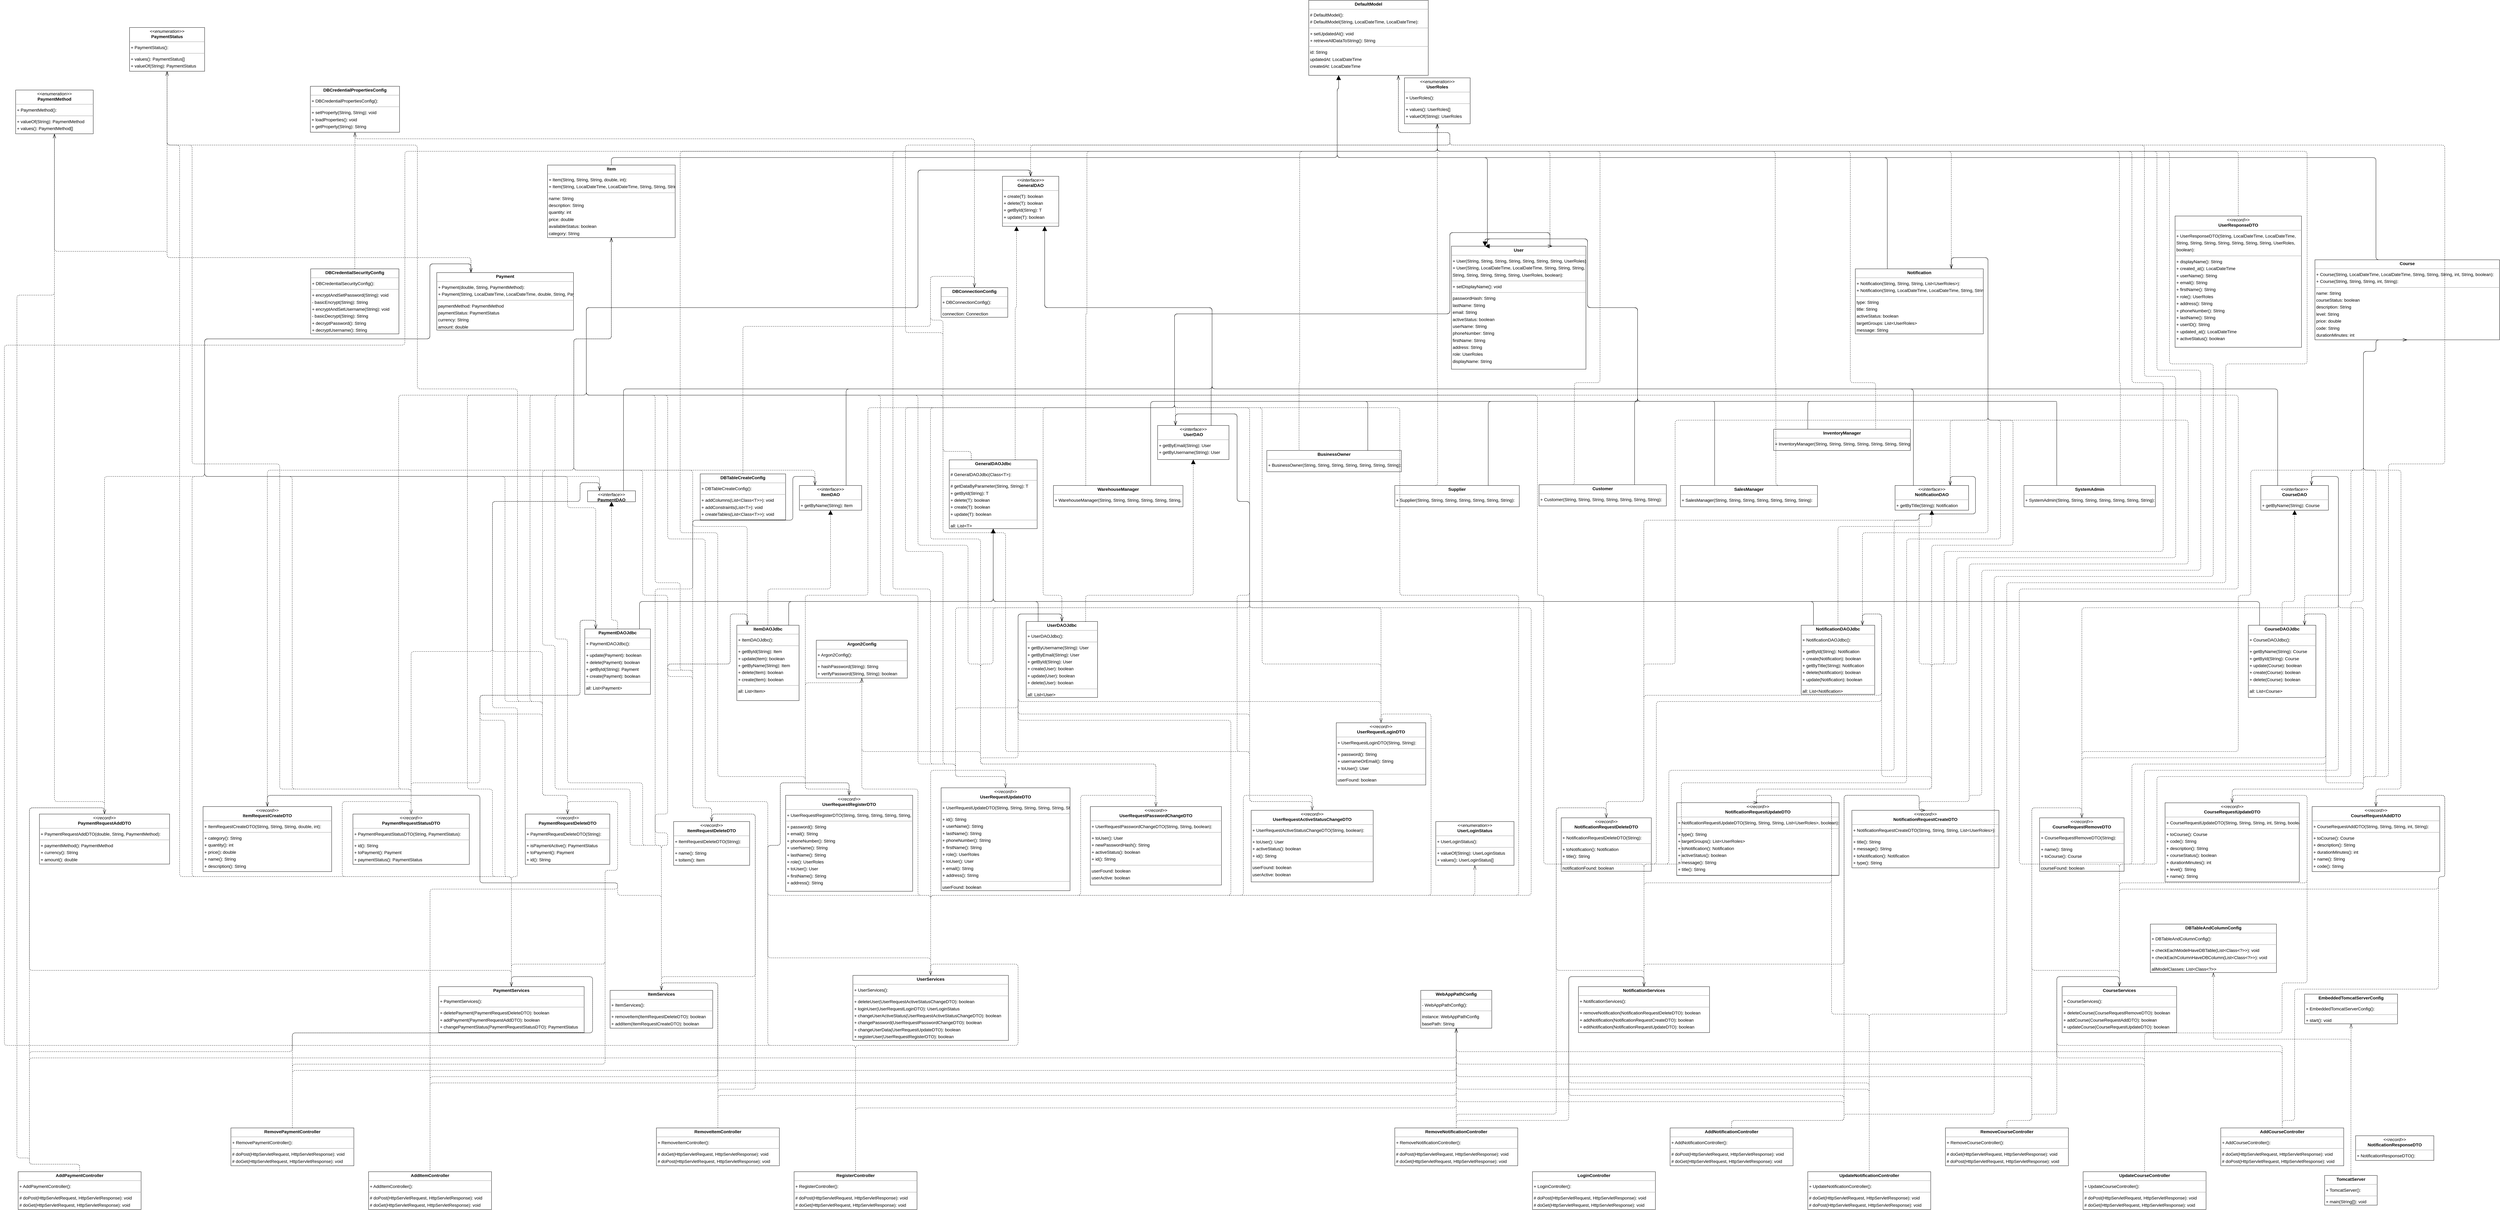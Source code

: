 <mxfile version="28.1.2">
  <diagram name="Page-1" id="A6_fNC6zyDeq7XjgLk1t">
    <mxGraphModel dx="10420" dy="6260" grid="1" gridSize="10" guides="1" tooltips="1" connect="1" arrows="1" fold="1" page="1" pageScale="1" pageWidth="850" pageHeight="1100" math="0" shadow="0">
      <root>
        <mxCell id="0" />
        <mxCell id="1" parent="0" />
        <mxCell id="P-okpIGOfe4yCzIQxl6E-133" value="&lt;p style=&quot;margin:0px;margin-top:4px;text-align:center;&quot;&gt;&lt;b&gt;AddCourseController&lt;/b&gt;&lt;/p&gt;&lt;hr size=&quot;1&quot;/&gt;&lt;p style=&quot;margin:0 0 0 4px;line-height:1.6;&quot;&gt;+ AddCourseController(): &lt;/p&gt;&lt;hr size=&quot;1&quot;/&gt;&lt;p style=&quot;margin:0 0 0 4px;line-height:1.6;&quot;&gt;# doGet(HttpServletRequest, HttpServletResponse): void&lt;br/&gt;# doPost(HttpServletRequest, HttpServletResponse): void&lt;/p&gt;" style="verticalAlign=top;align=left;overflow=fill;fontSize=14;fontFamily=Helvetica;html=1;rounded=0;shadow=0;comic=0;labelBackgroundColor=none;strokeWidth=1;strokeColor=#000000;" parent="1" vertex="1">
          <mxGeometry x="7414" y="3827" width="393" height="121" as="geometry" />
        </mxCell>
        <mxCell id="P-okpIGOfe4yCzIQxl6E-134" value="&lt;p style=&quot;margin:0px;margin-top:4px;text-align:center;&quot;&gt;&lt;b&gt;AddItemController&lt;/b&gt;&lt;/p&gt;&lt;hr size=&quot;1&quot;/&gt;&lt;p style=&quot;margin:0 0 0 4px;line-height:1.6;&quot;&gt;+ AddItemController(): &lt;/p&gt;&lt;hr size=&quot;1&quot;/&gt;&lt;p style=&quot;margin:0 0 0 4px;line-height:1.6;&quot;&gt;# doPost(HttpServletRequest, HttpServletResponse): void&lt;br/&gt;# doGet(HttpServletRequest, HttpServletResponse): void&lt;/p&gt;" style="verticalAlign=top;align=left;overflow=fill;fontSize=14;fontFamily=Helvetica;html=1;rounded=0;shadow=0;comic=0;labelBackgroundColor=none;strokeWidth=1;strokeColor=#000000;" parent="1" vertex="1">
          <mxGeometry x="1494" y="3967" width="393" height="121" as="geometry" />
        </mxCell>
        <mxCell id="P-okpIGOfe4yCzIQxl6E-135" value="&lt;p style=&quot;margin:0px;margin-top:4px;text-align:center;&quot;&gt;&lt;b&gt;AddNotificationController&lt;/b&gt;&lt;/p&gt;&lt;hr size=&quot;1&quot;/&gt;&lt;p style=&quot;margin:0 0 0 4px;line-height:1.6;&quot;&gt;+ AddNotificationController(): &lt;/p&gt;&lt;hr size=&quot;1&quot;/&gt;&lt;p style=&quot;margin:0 0 0 4px;line-height:1.6;&quot;&gt;# doPost(HttpServletRequest, HttpServletResponse): void&lt;br/&gt;# doGet(HttpServletRequest, HttpServletResponse): void&lt;/p&gt;" style="verticalAlign=top;align=left;overflow=fill;fontSize=14;fontFamily=Helvetica;html=1;rounded=0;shadow=0;comic=0;labelBackgroundColor=none;strokeWidth=1;strokeColor=#000000;" parent="1" vertex="1">
          <mxGeometry x="5654" y="3827" width="393" height="121" as="geometry" />
        </mxCell>
        <mxCell id="P-okpIGOfe4yCzIQxl6E-136" value="&lt;p style=&quot;margin:0px;margin-top:4px;text-align:center;&quot;&gt;&lt;b&gt;AddPaymentController&lt;/b&gt;&lt;/p&gt;&lt;hr size=&quot;1&quot;/&gt;&lt;p style=&quot;margin:0 0 0 4px;line-height:1.6;&quot;&gt;+ AddPaymentController(): &lt;/p&gt;&lt;hr size=&quot;1&quot;/&gt;&lt;p style=&quot;margin:0 0 0 4px;line-height:1.6;&quot;&gt;# doPost(HttpServletRequest, HttpServletResponse): void&lt;br/&gt;# doGet(HttpServletRequest, HttpServletResponse): void&lt;/p&gt;" style="verticalAlign=top;align=left;overflow=fill;fontSize=14;fontFamily=Helvetica;html=1;rounded=0;shadow=0;comic=0;labelBackgroundColor=none;strokeWidth=1;strokeColor=#000000;" parent="1" vertex="1">
          <mxGeometry x="374" y="3967" width="393" height="121" as="geometry" />
        </mxCell>
        <mxCell id="P-okpIGOfe4yCzIQxl6E-137" value="&lt;p style=&quot;margin:0px;margin-top:4px;text-align:center;&quot;&gt;&lt;b&gt;Argon2Config&lt;/b&gt;&lt;/p&gt;&lt;hr size=&quot;1&quot;/&gt;&lt;p style=&quot;margin:0 0 0 4px;line-height:1.6;&quot;&gt;+ Argon2Config(): &lt;/p&gt;&lt;hr size=&quot;1&quot;/&gt;&lt;p style=&quot;margin:0 0 0 4px;line-height:1.6;&quot;&gt;+ hashPassword(String): String&lt;br/&gt;+ verifyPassword(String, String): boolean&lt;/p&gt;" style="verticalAlign=top;align=left;overflow=fill;fontSize=14;fontFamily=Helvetica;html=1;rounded=0;shadow=0;comic=0;labelBackgroundColor=none;strokeWidth=1;strokeColor=#000000;" parent="1" vertex="1">
          <mxGeometry x="2925" y="2267" width="291" height="121" as="geometry" />
        </mxCell>
        <mxCell id="P-okpIGOfe4yCzIQxl6E-138" value="&lt;p style=&quot;margin:0px;margin-top:4px;text-align:center;&quot;&gt;&lt;b&gt;BusinessOwner&lt;/b&gt;&lt;/p&gt;&lt;hr size=&quot;1&quot;/&gt;&lt;p style=&quot;margin:0 0 0 4px;line-height:1.6;&quot;&gt;+ BusinessOwner(String, String, String, String, String, String, String): &lt;/p&gt;" style="verticalAlign=top;align=left;overflow=fill;fontSize=14;fontFamily=Helvetica;html=1;rounded=0;shadow=0;comic=0;labelBackgroundColor=none;strokeWidth=1;strokeColor=#000000;" parent="1" vertex="1">
          <mxGeometry x="4365" y="1660" width="430" height="68" as="geometry" />
        </mxCell>
        <mxCell id="P-okpIGOfe4yCzIQxl6E-139" value="&lt;p style=&quot;margin:0px;margin-top:4px;text-align:center;&quot;&gt;&lt;b&gt;Course&lt;/b&gt;&lt;/p&gt;&lt;hr size=&quot;1&quot;/&gt;&lt;p style=&quot;margin:0 0 0 4px;line-height:1.6;&quot;&gt;+ Course(String, LocalDateTime, LocalDateTime, String, String, String, int, String, boolean): &lt;br/&gt;+ Course(String, String, String, int, String): &lt;/p&gt;&lt;hr size=&quot;1&quot;/&gt;&lt;p style=&quot;margin:0 0 0 4px;line-height:1.6;&quot;&gt; name: String&lt;br/&gt; courseStatus: boolean&lt;br/&gt; description: String&lt;br/&gt; level: String&lt;br/&gt; price: double&lt;br/&gt; code: String&lt;br/&gt; durationMinutes: int&lt;/p&gt;" style="verticalAlign=top;align=left;overflow=fill;fontSize=14;fontFamily=Helvetica;html=1;rounded=0;shadow=0;comic=0;labelBackgroundColor=none;strokeWidth=1;strokeColor=#000000;" parent="1" vertex="1">
          <mxGeometry x="7715" y="1050" width="590" height="256" as="geometry" />
        </mxCell>
        <mxCell id="P-okpIGOfe4yCzIQxl6E-140" value="&lt;p style=&quot;margin:0px;margin-top:4px;text-align:center;&quot;&gt;&lt;i&gt;&amp;lt;&amp;lt;interface&amp;gt;&amp;gt;&lt;/i&gt;&lt;br/&gt;&lt;b&gt;CourseDAO&lt;/b&gt;&lt;/p&gt;&lt;hr size=&quot;1&quot;/&gt;&lt;p style=&quot;margin:0 0 0 4px;line-height:1.6;&quot;&gt;+ getByName(String): Course&lt;/p&gt;" style="verticalAlign=top;align=left;overflow=fill;fontSize=14;fontFamily=Helvetica;html=1;rounded=0;shadow=0;comic=0;labelBackgroundColor=none;strokeWidth=1;strokeColor=#000000;" parent="1" vertex="1">
          <mxGeometry x="7542" y="1772" width="216" height="79" as="geometry" />
        </mxCell>
        <mxCell id="P-okpIGOfe4yCzIQxl6E-141" value="&lt;p style=&quot;margin:0px;margin-top:4px;text-align:center;&quot;&gt;&lt;b&gt;CourseDAOJdbc&lt;/b&gt;&lt;/p&gt;&lt;hr size=&quot;1&quot;/&gt;&lt;p style=&quot;margin:0 0 0 4px;line-height:1.6;&quot;&gt;+ CourseDAOJdbc(): &lt;/p&gt;&lt;hr size=&quot;1&quot;/&gt;&lt;p style=&quot;margin:0 0 0 4px;line-height:1.6;&quot;&gt;+ getByName(String): Course&lt;br/&gt;+ getById(String): Course&lt;br/&gt;+ update(Course): boolean&lt;br/&gt;+ create(Course): boolean&lt;br/&gt;+ delete(Course): boolean&lt;/p&gt;&lt;hr size=&quot;1&quot;/&gt;&lt;p style=&quot;margin:0 0 0 4px;line-height:1.6;&quot;&gt; all: List&amp;lt;Course&amp;gt;&lt;/p&gt;" style="verticalAlign=top;align=left;overflow=fill;fontSize=14;fontFamily=Helvetica;html=1;rounded=0;shadow=0;comic=0;labelBackgroundColor=none;strokeWidth=1;strokeColor=#000000;" parent="1" vertex="1">
          <mxGeometry x="7502" y="2219" width="216" height="231" as="geometry" />
        </mxCell>
        <mxCell id="P-okpIGOfe4yCzIQxl6E-142" value="&lt;p style=&quot;margin:0px;margin-top:4px;text-align:center;&quot;&gt;&lt;i&gt;&amp;lt;&amp;lt;record&amp;gt;&amp;gt;&lt;/i&gt;&lt;br/&gt;&lt;b&gt;CourseRequestAddDTO&lt;/b&gt;&lt;/p&gt;&lt;hr size=&quot;1&quot;/&gt;&lt;p style=&quot;margin:0 0 0 4px;line-height:1.6;&quot;&gt;+ CourseRequestAddDTO(String, String, String, int, String): &lt;/p&gt;&lt;hr size=&quot;1&quot;/&gt;&lt;p style=&quot;margin:0 0 0 4px;line-height:1.6;&quot;&gt;+ toCourse(): Course&lt;br/&gt;+ description(): String&lt;br/&gt;+ durationMinutes(): int&lt;br/&gt;+ name(): String&lt;br/&gt;+ code(): String&lt;br/&gt;+ level(): String&lt;/p&gt;" style="verticalAlign=top;align=left;overflow=fill;fontSize=14;fontFamily=Helvetica;html=1;rounded=0;shadow=0;comic=0;labelBackgroundColor=none;strokeWidth=1;strokeColor=#000000;" parent="1" vertex="1">
          <mxGeometry x="7706" y="2799" width="408" height="208" as="geometry" />
        </mxCell>
        <mxCell id="P-okpIGOfe4yCzIQxl6E-143" value="&lt;p style=&quot;margin:0px;margin-top:4px;text-align:center;&quot;&gt;&lt;i&gt;&amp;lt;&amp;lt;record&amp;gt;&amp;gt;&lt;/i&gt;&lt;br/&gt;&lt;b&gt;CourseRequestRemoveDTO&lt;/b&gt;&lt;/p&gt;&lt;hr size=&quot;1&quot;/&gt;&lt;p style=&quot;margin:0 0 0 4px;line-height:1.6;&quot;&gt;+ CourseRequestRemoveDTO(String): &lt;/p&gt;&lt;hr size=&quot;1&quot;/&gt;&lt;p style=&quot;margin:0 0 0 4px;line-height:1.6;&quot;&gt;+ name(): String&lt;br/&gt;+ toCourse(): Course&lt;/p&gt;&lt;hr size=&quot;1&quot;/&gt;&lt;p style=&quot;margin:0 0 0 4px;line-height:1.6;&quot;&gt; courseFound: boolean&lt;/p&gt;" style="verticalAlign=top;align=left;overflow=fill;fontSize=14;fontFamily=Helvetica;html=1;rounded=0;shadow=0;comic=0;labelBackgroundColor=none;strokeWidth=1;strokeColor=#000000;" parent="1" vertex="1">
          <mxGeometry x="6835" y="2835" width="270" height="171" as="geometry" />
        </mxCell>
        <mxCell id="P-okpIGOfe4yCzIQxl6E-144" value="&lt;p style=&quot;margin:0px;margin-top:4px;text-align:center;&quot;&gt;&lt;i&gt;&amp;lt;&amp;lt;record&amp;gt;&amp;gt;&lt;/i&gt;&lt;br/&gt;&lt;b&gt;CourseRequestUpdateDTO&lt;/b&gt;&lt;/p&gt;&lt;hr size=&quot;1&quot;/&gt;&lt;p style=&quot;margin:0 0 0 4px;line-height:1.6;&quot;&gt;+ CourseRequestUpdateDTO(String, String, String, int, String, boolean): &lt;/p&gt;&lt;hr size=&quot;1&quot;/&gt;&lt;p style=&quot;margin:0 0 0 4px;line-height:1.6;&quot;&gt;+ toCourse(): Course&lt;br/&gt;+ code(): String&lt;br/&gt;+ description(): String&lt;br/&gt;+ courseStatus(): boolean&lt;br/&gt;+ durationMinutes(): int&lt;br/&gt;+ level(): String&lt;br/&gt;+ name(): String&lt;/p&gt;" style="verticalAlign=top;align=left;overflow=fill;fontSize=14;fontFamily=Helvetica;html=1;rounded=0;shadow=0;comic=0;labelBackgroundColor=none;strokeWidth=1;strokeColor=#000000;" parent="1" vertex="1">
          <mxGeometry x="7236" y="2787" width="429" height="253" as="geometry" />
        </mxCell>
        <mxCell id="P-okpIGOfe4yCzIQxl6E-145" value="&lt;p style=&quot;margin:0px;margin-top:4px;text-align:center;&quot;&gt;&lt;b&gt;CourseServices&lt;/b&gt;&lt;/p&gt;&lt;hr size=&quot;1&quot;/&gt;&lt;p style=&quot;margin:0 0 0 4px;line-height:1.6;&quot;&gt;+ CourseServices(): &lt;/p&gt;&lt;hr size=&quot;1&quot;/&gt;&lt;p style=&quot;margin:0 0 0 4px;line-height:1.6;&quot;&gt;+ deleteCourse(CourseRequestRemoveDTO): boolean&lt;br/&gt;+ addCourse(CourseRequestAddDTO): boolean&lt;br/&gt;+ updateCourse(CourseRequestUpdateDTO): boolean&lt;/p&gt;" style="verticalAlign=top;align=left;overflow=fill;fontSize=14;fontFamily=Helvetica;html=1;rounded=0;shadow=0;comic=0;labelBackgroundColor=none;strokeWidth=1;strokeColor=#000000;" parent="1" vertex="1">
          <mxGeometry x="6907" y="3375" width="366" height="147" as="geometry" />
        </mxCell>
        <mxCell id="P-okpIGOfe4yCzIQxl6E-146" value="&lt;p style=&quot;margin:0px;margin-top:4px;text-align:center;&quot;&gt;&lt;b&gt;Customer&lt;/b&gt;&lt;/p&gt;&lt;hr size=&quot;1&quot;/&gt;&lt;p style=&quot;margin:0 0 0 4px;line-height:1.6;&quot;&gt;+ Customer(String, String, String, String, String, String, String): &lt;/p&gt;" style="verticalAlign=top;align=left;overflow=fill;fontSize=14;fontFamily=Helvetica;html=1;rounded=0;shadow=0;comic=0;labelBackgroundColor=none;strokeWidth=1;strokeColor=#000000;" parent="1" vertex="1">
          <mxGeometry x="5235" y="1769.5" width="407" height="68" as="geometry" />
        </mxCell>
        <mxCell id="P-okpIGOfe4yCzIQxl6E-147" value="&lt;p style=&quot;margin:0px;margin-top:4px;text-align:center;&quot;&gt;&lt;b&gt;DBConnectionConfig&lt;/b&gt;&lt;/p&gt;&lt;hr size=&quot;1&quot;/&gt;&lt;p style=&quot;margin:0 0 0 4px;line-height:1.6;&quot;&gt;+ DBConnectionConfig(): &lt;/p&gt;&lt;hr size=&quot;1&quot;/&gt;&lt;p style=&quot;margin:0 0 0 4px;line-height:1.6;&quot;&gt; connection: Connection&lt;/p&gt;" style="verticalAlign=top;align=left;overflow=fill;fontSize=14;fontFamily=Helvetica;html=1;rounded=0;shadow=0;comic=0;labelBackgroundColor=none;strokeWidth=1;strokeColor=#000000;" parent="1" vertex="1">
          <mxGeometry x="3324" y="1139" width="213" height="95" as="geometry" />
        </mxCell>
        <mxCell id="P-okpIGOfe4yCzIQxl6E-148" value="&lt;p style=&quot;margin:0px;margin-top:4px;text-align:center;&quot;&gt;&lt;b&gt;DBCredentialPropertiesConfig&lt;/b&gt;&lt;/p&gt;&lt;hr size=&quot;1&quot;/&gt;&lt;p style=&quot;margin:0 0 0 4px;line-height:1.6;&quot;&gt;+ DBCredentialPropertiesConfig(): &lt;/p&gt;&lt;hr size=&quot;1&quot;/&gt;&lt;p style=&quot;margin:0 0 0 4px;line-height:1.6;&quot;&gt;+ setProperty(String, String): void&lt;br/&gt;+ loadProperties(): void&lt;br/&gt;+ getProperty(String): String&lt;/p&gt;" style="verticalAlign=top;align=left;overflow=fill;fontSize=14;fontFamily=Helvetica;html=1;rounded=0;shadow=0;comic=0;labelBackgroundColor=none;strokeWidth=1;strokeColor=#000000;" parent="1" vertex="1">
          <mxGeometry x="1308" y="495" width="285" height="147" as="geometry" />
        </mxCell>
        <mxCell id="P-okpIGOfe4yCzIQxl6E-149" value="&lt;p style=&quot;margin:0px;margin-top:4px;text-align:center;&quot;&gt;&lt;b&gt;DBCredentialSecurityConfig&lt;/b&gt;&lt;/p&gt;&lt;hr size=&quot;1&quot;/&gt;&lt;p style=&quot;margin:0 0 0 4px;line-height:1.6;&quot;&gt;+ DBCredentialSecurityConfig(): &lt;/p&gt;&lt;hr size=&quot;1&quot;/&gt;&lt;p style=&quot;margin:0 0 0 4px;line-height:1.6;&quot;&gt;+ encryptAndSetPassword(String): void&lt;br/&gt;- basicEncrypt(String): String&lt;br/&gt;+ encryptAndSetUsername(String): void&lt;br/&gt;- basicDecrypt(String): String&lt;br/&gt;+ decryptPassword(): String&lt;br/&gt;+ decryptUsername(): String&lt;/p&gt;" style="verticalAlign=top;align=left;overflow=fill;fontSize=14;fontFamily=Helvetica;html=1;rounded=0;shadow=0;comic=0;labelBackgroundColor=none;strokeWidth=1;strokeColor=#000000;" parent="1" vertex="1">
          <mxGeometry x="1309" y="1079" width="282" height="208" as="geometry" />
        </mxCell>
        <mxCell id="P-okpIGOfe4yCzIQxl6E-150" value="&lt;p style=&quot;margin:0px;margin-top:4px;text-align:center;&quot;&gt;&lt;b&gt;DBTableAndColumnConfig&lt;/b&gt;&lt;/p&gt;&lt;hr size=&quot;1&quot;/&gt;&lt;p style=&quot;margin:0 0 0 4px;line-height:1.6;&quot;&gt;+ DBTableAndColumnConfig(): &lt;/p&gt;&lt;hr size=&quot;1&quot;/&gt;&lt;p style=&quot;margin:0 0 0 4px;line-height:1.6;&quot;&gt;+ checkEachModelHaveDBTable(List&amp;lt;Class&amp;lt;?&amp;gt;&amp;gt;): void&lt;br/&gt;+ checkEachColumnHaveDBColumn(List&amp;lt;Class&amp;lt;?&amp;gt;&amp;gt;): void&lt;/p&gt;&lt;hr size=&quot;1&quot;/&gt;&lt;p style=&quot;margin:0 0 0 4px;line-height:1.6;&quot;&gt; allModelClasses: List&amp;lt;Class&amp;lt;?&amp;gt;&amp;gt;&lt;/p&gt;" style="verticalAlign=top;align=left;overflow=fill;fontSize=14;fontFamily=Helvetica;html=1;rounded=0;shadow=0;comic=0;labelBackgroundColor=none;strokeWidth=1;strokeColor=#000000;" parent="1" vertex="1">
          <mxGeometry x="7189" y="3175" width="403" height="155" as="geometry" />
        </mxCell>
        <mxCell id="P-okpIGOfe4yCzIQxl6E-151" value="&lt;p style=&quot;margin:0px;margin-top:4px;text-align:center;&quot;&gt;&lt;b&gt;DBTableCreateConfig&lt;/b&gt;&lt;/p&gt;&lt;hr size=&quot;1&quot;/&gt;&lt;p style=&quot;margin:0 0 0 4px;line-height:1.6;&quot;&gt;+ DBTableCreateConfig(): &lt;/p&gt;&lt;hr size=&quot;1&quot;/&gt;&lt;p style=&quot;margin:0 0 0 4px;line-height:1.6;&quot;&gt;+ addColumns(List&amp;lt;Class&amp;lt;T&amp;gt;&amp;gt;): void&lt;br/&gt;+ addConstraints(List&amp;lt;T&amp;gt;): void&lt;br/&gt;+ createTables(List&amp;lt;Class&amp;lt;T&amp;gt;&amp;gt;): void&lt;/p&gt;" style="verticalAlign=top;align=left;overflow=fill;fontSize=14;fontFamily=Helvetica;html=1;rounded=0;shadow=0;comic=0;labelBackgroundColor=none;strokeWidth=1;strokeColor=#000000;" parent="1" vertex="1">
          <mxGeometry x="2554" y="1735" width="273" height="147" as="geometry" />
        </mxCell>
        <mxCell id="P-okpIGOfe4yCzIQxl6E-152" value="&lt;p style=&quot;margin:0px;margin-top:4px;text-align:center;&quot;&gt;&lt;b&gt;DefaultModel&lt;/b&gt;&lt;/p&gt;&lt;hr size=&quot;1&quot;/&gt;&lt;p style=&quot;margin:0 0 0 4px;line-height:1.6;&quot;&gt;# DefaultModel(): &lt;br/&gt;# DefaultModel(String, LocalDateTime, LocalDateTime): &lt;/p&gt;&lt;hr size=&quot;1&quot;/&gt;&lt;p style=&quot;margin:0 0 0 4px;line-height:1.6;&quot;&gt;+ setUpdatedAt(): void&lt;br/&gt;+ retrieveAllDataToString(): String&lt;/p&gt;&lt;hr size=&quot;1&quot;/&gt;&lt;p style=&quot;margin:0 0 0 4px;line-height:1.6;&quot;&gt; id: String&lt;br/&gt; updatedAt: LocalDateTime&lt;br/&gt; createdAt: LocalDateTime&lt;/p&gt;" style="verticalAlign=top;align=left;overflow=fill;fontSize=14;fontFamily=Helvetica;html=1;rounded=0;shadow=0;comic=0;labelBackgroundColor=none;strokeWidth=1;strokeColor=#000000;" parent="1" vertex="1">
          <mxGeometry x="4499" y="220" width="382" height="240" as="geometry" />
        </mxCell>
        <mxCell id="P-okpIGOfe4yCzIQxl6E-153" value="&lt;p style=&quot;margin:0px;margin-top:4px;text-align:center;&quot;&gt;&lt;b&gt;EmbeddedTomcatServerConfig&lt;/b&gt;&lt;/p&gt;&lt;hr size=&quot;1&quot;/&gt;&lt;p style=&quot;margin:0 0 0 4px;line-height:1.6;&quot;&gt;+ EmbeddedTomcatServerConfig(): &lt;/p&gt;&lt;hr size=&quot;1&quot;/&gt;&lt;p style=&quot;margin:0 0 0 4px;line-height:1.6;&quot;&gt;+ start(): void&lt;/p&gt;" style="verticalAlign=top;align=left;overflow=fill;fontSize=14;fontFamily=Helvetica;html=1;rounded=0;shadow=0;comic=0;labelBackgroundColor=none;strokeWidth=1;strokeColor=#000000;" parent="1" vertex="1">
          <mxGeometry x="7682" y="3399" width="297" height="95" as="geometry" />
        </mxCell>
        <mxCell id="P-okpIGOfe4yCzIQxl6E-154" value="&lt;p style=&quot;margin:0px;margin-top:4px;text-align:center;&quot;&gt;&lt;i&gt;&amp;lt;&amp;lt;interface&amp;gt;&amp;gt;&lt;/i&gt;&lt;br/&gt;&lt;b&gt;GeneralDAO&lt;T&gt;&lt;/b&gt;&lt;/p&gt;&lt;hr size=&quot;1&quot;/&gt;&lt;p style=&quot;margin:0 0 0 4px;line-height:1.6;&quot;&gt;+ create(T): boolean&lt;br/&gt;+ delete(T): boolean&lt;br/&gt;+ getById(String): T&lt;br/&gt;+ update(T): boolean&lt;/p&gt;&lt;hr size=&quot;1&quot;/&gt;&lt;p style=&quot;margin:0 0 0 4px;line-height:1.6;&quot;&gt; all: List&amp;lt;T&amp;gt;&lt;/p&gt;" style="verticalAlign=top;align=left;overflow=fill;fontSize=14;fontFamily=Helvetica;html=1;rounded=0;shadow=0;comic=0;labelBackgroundColor=none;strokeWidth=1;strokeColor=#000000;" parent="1" vertex="1">
          <mxGeometry x="3520" y="783" width="180" height="160" as="geometry" />
        </mxCell>
        <mxCell id="P-okpIGOfe4yCzIQxl6E-155" value="&lt;p style=&quot;margin:0px;margin-top:4px;text-align:center;&quot;&gt;&lt;b&gt;GeneralDAOJdbc&lt;T&gt;&lt;/b&gt;&lt;/p&gt;&lt;hr size=&quot;1&quot;/&gt;&lt;p style=&quot;margin:0 0 0 4px;line-height:1.6;&quot;&gt;# GeneralDAOJdbc(Class&amp;lt;T&amp;gt;): &lt;/p&gt;&lt;hr size=&quot;1&quot;/&gt;&lt;p style=&quot;margin:0 0 0 4px;line-height:1.6;&quot;&gt;# getDataByParameter(String, String): T&lt;br/&gt;+ getById(String): T&lt;br/&gt;+ delete(T): boolean&lt;br/&gt;+ create(T): boolean&lt;br/&gt;+ update(T): boolean&lt;/p&gt;&lt;hr size=&quot;1&quot;/&gt;&lt;p style=&quot;margin:0 0 0 4px;line-height:1.6;&quot;&gt; all: List&amp;lt;T&amp;gt;&lt;/p&gt;" style="verticalAlign=top;align=left;overflow=fill;fontSize=14;fontFamily=Helvetica;html=1;rounded=0;shadow=0;comic=0;labelBackgroundColor=none;strokeWidth=1;strokeColor=#000000;" parent="1" vertex="1">
          <mxGeometry x="3350" y="1690" width="281" height="220" as="geometry" />
        </mxCell>
        <mxCell id="P-okpIGOfe4yCzIQxl6E-156" value="&lt;p style=&quot;margin:0px;margin-top:4px;text-align:center;&quot;&gt;&lt;b&gt;InventoryManager&lt;/b&gt;&lt;/p&gt;&lt;hr size=&quot;1&quot;/&gt;&lt;p style=&quot;margin:0 0 0 4px;line-height:1.6;&quot;&gt;+ InventoryManager(String, String, String, String, String, String, String): &lt;/p&gt;" style="verticalAlign=top;align=left;overflow=fill;fontSize=14;fontFamily=Helvetica;html=1;rounded=0;shadow=0;comic=0;labelBackgroundColor=none;strokeWidth=1;strokeColor=#000000;" parent="1" vertex="1">
          <mxGeometry x="5985" y="1592" width="437" height="68" as="geometry" />
        </mxCell>
        <mxCell id="P-okpIGOfe4yCzIQxl6E-157" value="&lt;p style=&quot;margin:0px;margin-top:4px;text-align:center;&quot;&gt;&lt;b&gt;Item&lt;/b&gt;&lt;/p&gt;&lt;hr size=&quot;1&quot;/&gt;&lt;p style=&quot;margin:0 0 0 4px;line-height:1.6;&quot;&gt;+ Item(String, String, String, double, int): &lt;br/&gt;+ Item(String, LocalDateTime, LocalDateTime, String, String, String, double, int, boolean): &lt;/p&gt;&lt;hr size=&quot;1&quot;/&gt;&lt;p style=&quot;margin:0 0 0 4px;line-height:1.6;&quot;&gt; name: String&lt;br/&gt; description: String&lt;br/&gt; quantity: int&lt;br/&gt; price: double&lt;br/&gt; availableStatus: boolean&lt;br/&gt; category: String&lt;/p&gt;" style="verticalAlign=top;align=left;overflow=fill;fontSize=14;fontFamily=Helvetica;html=1;rounded=0;shadow=0;comic=0;labelBackgroundColor=none;strokeWidth=1;strokeColor=#000000;" parent="1" vertex="1">
          <mxGeometry x="2066" y="747" width="408" height="232" as="geometry" />
        </mxCell>
        <mxCell id="P-okpIGOfe4yCzIQxl6E-158" value="&lt;p style=&quot;margin:0px;margin-top:4px;text-align:center;&quot;&gt;&lt;i&gt;&amp;lt;&amp;lt;interface&amp;gt;&amp;gt;&lt;/i&gt;&lt;br/&gt;&lt;b&gt;ItemDAO&lt;/b&gt;&lt;/p&gt;&lt;hr size=&quot;1&quot;/&gt;&lt;p style=&quot;margin:0 0 0 4px;line-height:1.6;&quot;&gt;+ getByName(String): Item&lt;/p&gt;" style="verticalAlign=top;align=left;overflow=fill;fontSize=14;fontFamily=Helvetica;html=1;rounded=0;shadow=0;comic=0;labelBackgroundColor=none;strokeWidth=1;strokeColor=#000000;" parent="1" vertex="1">
          <mxGeometry x="2871" y="1772" width="199" height="79" as="geometry" />
        </mxCell>
        <mxCell id="P-okpIGOfe4yCzIQxl6E-159" value="&lt;p style=&quot;margin:0px;margin-top:4px;text-align:center;&quot;&gt;&lt;b&gt;ItemDAOJdbc&lt;/b&gt;&lt;/p&gt;&lt;hr size=&quot;1&quot;/&gt;&lt;p style=&quot;margin:0 0 0 4px;line-height:1.6;&quot;&gt;+ ItemDAOJdbc(): &lt;/p&gt;&lt;hr size=&quot;1&quot;/&gt;&lt;p style=&quot;margin:0 0 0 4px;line-height:1.6;&quot;&gt;+ getById(String): Item&lt;br/&gt;+ update(Item): boolean&lt;br/&gt;+ getByName(String): Item&lt;br/&gt;+ delete(Item): boolean&lt;br/&gt;+ create(Item): boolean&lt;/p&gt;&lt;hr size=&quot;1&quot;/&gt;&lt;p style=&quot;margin:0 0 0 4px;line-height:1.6;&quot;&gt; all: List&amp;lt;Item&amp;gt;&lt;/p&gt;" style="verticalAlign=top;align=left;overflow=fill;fontSize=14;fontFamily=Helvetica;html=1;rounded=0;shadow=0;comic=0;labelBackgroundColor=none;strokeWidth=1;strokeColor=#000000;" parent="1" vertex="1">
          <mxGeometry x="2671" y="2219" width="199" height="241" as="geometry" />
        </mxCell>
        <mxCell id="P-okpIGOfe4yCzIQxl6E-160" value="&lt;p style=&quot;margin:0px;margin-top:4px;text-align:center;&quot;&gt;&lt;i&gt;&amp;lt;&amp;lt;record&amp;gt;&amp;gt;&lt;/i&gt;&lt;br/&gt;&lt;b&gt;ItemRequestCreateDTO&lt;/b&gt;&lt;/p&gt;&lt;hr size=&quot;1&quot;/&gt;&lt;p style=&quot;margin:0 0 0 4px;line-height:1.6;&quot;&gt;+ ItemRequestCreateDTO(String, String, String, double, int): &lt;/p&gt;&lt;hr size=&quot;1&quot;/&gt;&lt;p style=&quot;margin:0 0 0 4px;line-height:1.6;&quot;&gt;+ category(): String&lt;br/&gt;+ quantity(): int&lt;br/&gt;+ price(): double&lt;br/&gt;+ name(): String&lt;br/&gt;+ description(): String&lt;br/&gt;+ toItem(): Item&lt;/p&gt;" style="verticalAlign=top;align=left;overflow=fill;fontSize=14;fontFamily=Helvetica;html=1;rounded=0;shadow=0;comic=0;labelBackgroundColor=none;strokeWidth=1;strokeColor=#000000;" parent="1" vertex="1">
          <mxGeometry x="965" y="2799" width="411" height="208" as="geometry" />
        </mxCell>
        <mxCell id="P-okpIGOfe4yCzIQxl6E-161" value="&lt;p style=&quot;margin:0px;margin-top:4px;text-align:center;&quot;&gt;&lt;i&gt;&amp;lt;&amp;lt;record&amp;gt;&amp;gt;&lt;/i&gt;&lt;br/&gt;&lt;b&gt;ItemRequestDeleteDTO&lt;/b&gt;&lt;/p&gt;&lt;hr size=&quot;1&quot;/&gt;&lt;p style=&quot;margin:0 0 0 4px;line-height:1.6;&quot;&gt;+ ItemRequestDeleteDTO(String): &lt;/p&gt;&lt;hr size=&quot;1&quot;/&gt;&lt;p style=&quot;margin:0 0 0 4px;line-height:1.6;&quot;&gt;+ name(): String&lt;br/&gt;+ toItem(): Item&lt;/p&gt;" style="verticalAlign=top;align=left;overflow=fill;fontSize=14;fontFamily=Helvetica;html=1;rounded=0;shadow=0;comic=0;labelBackgroundColor=none;strokeWidth=1;strokeColor=#000000;" parent="1" vertex="1">
          <mxGeometry x="2469" y="2847" width="243" height="140" as="geometry" />
        </mxCell>
        <mxCell id="P-okpIGOfe4yCzIQxl6E-162" value="&lt;p style=&quot;margin:0px;margin-top:4px;text-align:center;&quot;&gt;&lt;b&gt;ItemServices&lt;/b&gt;&lt;/p&gt;&lt;hr size=&quot;1&quot;/&gt;&lt;p style=&quot;margin:0 0 0 4px;line-height:1.6;&quot;&gt;+ ItemServices(): &lt;/p&gt;&lt;hr size=&quot;1&quot;/&gt;&lt;p style=&quot;margin:0 0 0 4px;line-height:1.6;&quot;&gt;+ removeItem(ItemRequestDeleteDTO): boolean&lt;br/&gt;+ addItem(ItemRequestCreateDTO): boolean&lt;/p&gt;" style="verticalAlign=top;align=left;overflow=fill;fontSize=14;fontFamily=Helvetica;html=1;rounded=0;shadow=0;comic=0;labelBackgroundColor=none;strokeWidth=1;strokeColor=#000000;" parent="1" vertex="1">
          <mxGeometry x="2266" y="3387" width="328" height="121" as="geometry" />
        </mxCell>
        <mxCell id="P-okpIGOfe4yCzIQxl6E-163" value="&lt;p style=&quot;margin:0px;margin-top:4px;text-align:center;&quot;&gt;&lt;b&gt;LoginController&lt;/b&gt;&lt;/p&gt;&lt;hr size=&quot;1&quot;/&gt;&lt;p style=&quot;margin:0 0 0 4px;line-height:1.6;&quot;&gt;+ LoginController(): &lt;/p&gt;&lt;hr size=&quot;1&quot;/&gt;&lt;p style=&quot;margin:0 0 0 4px;line-height:1.6;&quot;&gt;# doPost(HttpServletRequest, HttpServletResponse): void&lt;br/&gt;# doGet(HttpServletRequest, HttpServletResponse): void&lt;/p&gt;" style="verticalAlign=top;align=left;overflow=fill;fontSize=14;fontFamily=Helvetica;html=1;rounded=0;shadow=0;comic=0;labelBackgroundColor=none;strokeWidth=1;strokeColor=#000000;" parent="1" vertex="1">
          <mxGeometry x="5214" y="3967" width="393" height="121" as="geometry" />
        </mxCell>
        <mxCell id="P-okpIGOfe4yCzIQxl6E-164" value="&lt;p style=&quot;margin:0px;margin-top:4px;text-align:center;&quot;&gt;&lt;b&gt;Notification&lt;/b&gt;&lt;/p&gt;&lt;hr size=&quot;1&quot;/&gt;&lt;p style=&quot;margin:0 0 0 4px;line-height:1.6;&quot;&gt;+ Notification(String, String, String, List&amp;lt;UserRoles&amp;gt;): &lt;br/&gt;+ Notification(String, LocalDateTime, LocalDateTime, String, String, String, List&amp;lt;UserRoles&amp;gt;, boolean): &lt;/p&gt;&lt;hr size=&quot;1&quot;/&gt;&lt;p style=&quot;margin:0 0 0 4px;line-height:1.6;&quot;&gt; type: String&lt;br/&gt; title: String&lt;br/&gt; activeStatus: boolean&lt;br/&gt; targetGroups: List&amp;lt;UserRoles&amp;gt;&lt;br/&gt; message: String&lt;/p&gt;" style="verticalAlign=top;align=left;overflow=fill;fontSize=14;fontFamily=Helvetica;html=1;rounded=0;shadow=0;comic=0;labelBackgroundColor=none;strokeWidth=1;strokeColor=#000000;" parent="1" vertex="1">
          <mxGeometry x="6246" y="1079" width="409" height="208" as="geometry" />
        </mxCell>
        <mxCell id="P-okpIGOfe4yCzIQxl6E-165" value="&lt;p style=&quot;margin:0px;margin-top:4px;text-align:center;&quot;&gt;&lt;i&gt;&amp;lt;&amp;lt;interface&amp;gt;&amp;gt;&lt;/i&gt;&lt;br/&gt;&lt;b&gt;NotificationDAO&lt;/b&gt;&lt;/p&gt;&lt;hr size=&quot;1&quot;/&gt;&lt;p style=&quot;margin:0 0 0 4px;line-height:1.6;&quot;&gt;+ getByTitle(String): Notification&lt;/p&gt;" style="verticalAlign=top;align=left;overflow=fill;fontSize=14;fontFamily=Helvetica;html=1;rounded=0;shadow=0;comic=0;labelBackgroundColor=none;strokeWidth=1;strokeColor=#000000;" parent="1" vertex="1">
          <mxGeometry x="6373" y="1772" width="235" height="79" as="geometry" />
        </mxCell>
        <mxCell id="P-okpIGOfe4yCzIQxl6E-166" value="&lt;p style=&quot;margin:0px;margin-top:4px;text-align:center;&quot;&gt;&lt;b&gt;NotificationDAOJdbc&lt;/b&gt;&lt;/p&gt;&lt;hr size=&quot;1&quot;/&gt;&lt;p style=&quot;margin:0 0 0 4px;line-height:1.6;&quot;&gt;+ NotificationDAOJdbc(): &lt;/p&gt;&lt;hr size=&quot;1&quot;/&gt;&lt;p style=&quot;margin:0 0 0 4px;line-height:1.6;&quot;&gt;+ getById(String): Notification&lt;br/&gt;+ create(Notification): boolean&lt;br/&gt;+ getByTitle(String): Notification&lt;br/&gt;+ delete(Notification): boolean&lt;br/&gt;+ update(Notification): boolean&lt;/p&gt;&lt;hr size=&quot;1&quot;/&gt;&lt;p style=&quot;margin:0 0 0 4px;line-height:1.6;&quot;&gt; all: List&amp;lt;Notification&amp;gt;&lt;/p&gt;" style="verticalAlign=top;align=left;overflow=fill;fontSize=14;fontFamily=Helvetica;html=1;rounded=0;shadow=0;comic=0;labelBackgroundColor=none;strokeWidth=1;strokeColor=#000000;" parent="1" vertex="1">
          <mxGeometry x="6073" y="2219" width="235" height="221" as="geometry" />
        </mxCell>
        <mxCell id="P-okpIGOfe4yCzIQxl6E-167" value="&lt;p style=&quot;margin:0px;margin-top:4px;text-align:center;&quot;&gt;&lt;i&gt;&amp;lt;&amp;lt;record&amp;gt;&amp;gt;&lt;/i&gt;&lt;br/&gt;&lt;b&gt;NotificationRequestCreateDTO&lt;/b&gt;&lt;/p&gt;&lt;hr size=&quot;1&quot;/&gt;&lt;p style=&quot;margin:0 0 0 4px;line-height:1.6;&quot;&gt;+ NotificationRequestCreateDTO(String, String, String, List&amp;lt;UserRoles&amp;gt;): &lt;/p&gt;&lt;hr size=&quot;1&quot;/&gt;&lt;p style=&quot;margin:0 0 0 4px;line-height:1.6;&quot;&gt;+ title(): String&lt;br/&gt;+ message(): String&lt;br/&gt;+ toNotification(): Notification&lt;br/&gt;+ type(): String&lt;br/&gt;+ targetGroups(): List&amp;lt;UserRoles&amp;gt;&lt;/p&gt;" style="verticalAlign=top;align=left;overflow=fill;fontSize=14;fontFamily=Helvetica;html=1;rounded=0;shadow=0;comic=0;labelBackgroundColor=none;strokeWidth=1;strokeColor=#000000;" parent="1" vertex="1">
          <mxGeometry x="6235" y="2811" width="470" height="184" as="geometry" />
        </mxCell>
        <mxCell id="P-okpIGOfe4yCzIQxl6E-168" value="&lt;p style=&quot;margin:0px;margin-top:4px;text-align:center;&quot;&gt;&lt;i&gt;&amp;lt;&amp;lt;record&amp;gt;&amp;gt;&lt;/i&gt;&lt;br/&gt;&lt;b&gt;NotificationRequestDeleteDTO&lt;/b&gt;&lt;/p&gt;&lt;hr size=&quot;1&quot;/&gt;&lt;p style=&quot;margin:0 0 0 4px;line-height:1.6;&quot;&gt;+ NotificationRequestDeleteDTO(String): &lt;/p&gt;&lt;hr size=&quot;1&quot;/&gt;&lt;p style=&quot;margin:0 0 0 4px;line-height:1.6;&quot;&gt;+ toNotification(): Notification&lt;br/&gt;+ title(): String&lt;/p&gt;&lt;hr size=&quot;1&quot;/&gt;&lt;p style=&quot;margin:0 0 0 4px;line-height:1.6;&quot;&gt; notificationFound: boolean&lt;/p&gt;" style="verticalAlign=top;align=left;overflow=fill;fontSize=14;fontFamily=Helvetica;html=1;rounded=0;shadow=0;comic=0;labelBackgroundColor=none;strokeWidth=1;strokeColor=#000000;" parent="1" vertex="1">
          <mxGeometry x="5306" y="2835" width="288" height="171" as="geometry" />
        </mxCell>
        <mxCell id="P-okpIGOfe4yCzIQxl6E-169" value="&lt;p style=&quot;margin:0px;margin-top:4px;text-align:center;&quot;&gt;&lt;i&gt;&amp;lt;&amp;lt;record&amp;gt;&amp;gt;&lt;/i&gt;&lt;br/&gt;&lt;b&gt;NotificationRequestUpdateDTO&lt;/b&gt;&lt;/p&gt;&lt;hr size=&quot;1&quot;/&gt;&lt;p style=&quot;margin:0 0 0 4px;line-height:1.6;&quot;&gt;+ NotificationRequestUpdateDTO(String, String, String, List&amp;lt;UserRoles&amp;gt;, boolean): &lt;/p&gt;&lt;hr size=&quot;1&quot;/&gt;&lt;p style=&quot;margin:0 0 0 4px;line-height:1.6;&quot;&gt;+ type(): String&lt;br/&gt;+ targetGroups(): List&amp;lt;UserRoles&amp;gt;&lt;br/&gt;+ toNotification(): Notification&lt;br/&gt;+ activeStatus(): boolean&lt;br/&gt;+ message(): String&lt;br/&gt;+ title(): String&lt;/p&gt;&lt;hr size=&quot;1&quot;/&gt;&lt;p style=&quot;margin:0 0 0 4px;line-height:1.6;&quot;&gt; notificationFound: boolean&lt;/p&gt;" style="verticalAlign=top;align=left;overflow=fill;fontSize=14;fontFamily=Helvetica;html=1;rounded=0;shadow=0;comic=0;labelBackgroundColor=none;strokeWidth=1;strokeColor=#000000;" parent="1" vertex="1">
          <mxGeometry x="5675" y="2786.5" width="519" height="233" as="geometry" />
        </mxCell>
        <mxCell id="P-okpIGOfe4yCzIQxl6E-170" value="&lt;p style=&quot;margin:0px;margin-top:4px;text-align:center;&quot;&gt;&lt;i&gt;&amp;lt;&amp;lt;record&amp;gt;&amp;gt;&lt;/i&gt;&lt;br/&gt;&lt;b&gt;NotificationResponseDTO&lt;/b&gt;&lt;/p&gt;&lt;hr size=&quot;1&quot;/&gt;&lt;p style=&quot;margin:0 0 0 4px;line-height:1.6;&quot;&gt;+ NotificationResponseDTO(): &lt;/p&gt;" style="verticalAlign=top;align=left;overflow=fill;fontSize=14;fontFamily=Helvetica;html=1;rounded=0;shadow=0;comic=0;labelBackgroundColor=none;strokeWidth=1;strokeColor=#000000;" parent="1" vertex="1">
          <mxGeometry x="7845" y="3852" width="250" height="79" as="geometry" />
        </mxCell>
        <mxCell id="P-okpIGOfe4yCzIQxl6E-171" value="&lt;p style=&quot;margin:0px;margin-top:4px;text-align:center;&quot;&gt;&lt;b&gt;NotificationServices&lt;/b&gt;&lt;/p&gt;&lt;hr size=&quot;1&quot;/&gt;&lt;p style=&quot;margin:0 0 0 4px;line-height:1.6;&quot;&gt;+ NotificationServices(): &lt;/p&gt;&lt;hr size=&quot;1&quot;/&gt;&lt;p style=&quot;margin:0 0 0 4px;line-height:1.6;&quot;&gt;+ removeNotification(NotificationRequestDeleteDTO): boolean&lt;br/&gt;+ addNotification(NotificationRequestCreateDTO): boolean&lt;br/&gt;+ editNotification(NotificationRequestUpdateDTO): boolean&lt;/p&gt;" style="verticalAlign=top;align=left;overflow=fill;fontSize=14;fontFamily=Helvetica;html=1;rounded=0;shadow=0;comic=0;labelBackgroundColor=none;strokeWidth=1;strokeColor=#000000;" parent="1" vertex="1">
          <mxGeometry x="5361" y="3375" width="419" height="147" as="geometry" />
        </mxCell>
        <mxCell id="P-okpIGOfe4yCzIQxl6E-172" value="&lt;p style=&quot;margin:0px;margin-top:4px;text-align:center;&quot;&gt;&lt;b&gt;Payment&lt;/b&gt;&lt;/p&gt;&lt;hr size=&quot;1&quot;/&gt;&lt;p style=&quot;margin:0 0 0 4px;line-height:1.6;&quot;&gt;+ Payment(double, String, PaymentMethod): &lt;br/&gt;+ Payment(String, LocalDateTime, LocalDateTime, double, String, PaymentMethod, PaymentStatus): &lt;/p&gt;&lt;hr size=&quot;1&quot;/&gt;&lt;p style=&quot;margin:0 0 0 4px;line-height:1.6;&quot;&gt; paymentMethod: PaymentMethod&lt;br/&gt; paymentStatus: PaymentStatus&lt;br/&gt; currency: String&lt;br/&gt; amount: double&lt;/p&gt;" style="verticalAlign=top;align=left;overflow=fill;fontSize=14;fontFamily=Helvetica;html=1;rounded=0;shadow=0;comic=0;labelBackgroundColor=none;strokeWidth=1;strokeColor=#000000;" parent="1" vertex="1">
          <mxGeometry x="1712" y="1091" width="437" height="184" as="geometry" />
        </mxCell>
        <mxCell id="P-okpIGOfe4yCzIQxl6E-173" value="&lt;p style=&quot;margin:0px;margin-top:4px;text-align:center;&quot;&gt;&lt;i&gt;&amp;lt;&amp;lt;interface&amp;gt;&amp;gt;&lt;/i&gt;&lt;br/&gt;&lt;b&gt;PaymentDAO&lt;/b&gt;&lt;/p&gt;&lt;hr size=&quot;1&quot;/&gt;" style="verticalAlign=top;align=left;overflow=fill;fontSize=14;fontFamily=Helvetica;html=1;rounded=0;shadow=0;comic=0;labelBackgroundColor=none;strokeWidth=1;strokeColor=#000000;" parent="1" vertex="1">
          <mxGeometry x="2194" y="1789" width="153" height="35" as="geometry" />
        </mxCell>
        <mxCell id="P-okpIGOfe4yCzIQxl6E-174" value="&lt;p style=&quot;margin:0px;margin-top:4px;text-align:center;&quot;&gt;&lt;b&gt;PaymentDAOJdbc&lt;/b&gt;&lt;/p&gt;&lt;hr size=&quot;1&quot;/&gt;&lt;p style=&quot;margin:0 0 0 4px;line-height:1.6;&quot;&gt;+ PaymentDAOJdbc(): &lt;/p&gt;&lt;hr size=&quot;1&quot;/&gt;&lt;p style=&quot;margin:0 0 0 4px;line-height:1.6;&quot;&gt;+ update(Payment): boolean&lt;br/&gt;+ delete(Payment): boolean&lt;br/&gt;+ getById(String): Payment&lt;br/&gt;+ create(Payment): boolean&lt;/p&gt;&lt;hr size=&quot;1&quot;/&gt;&lt;p style=&quot;margin:0 0 0 4px;line-height:1.6;&quot;&gt; all: List&amp;lt;Payment&amp;gt;&lt;/p&gt;" style="verticalAlign=top;align=left;overflow=fill;fontSize=14;fontFamily=Helvetica;html=1;rounded=0;shadow=0;comic=0;labelBackgroundColor=none;strokeWidth=1;strokeColor=#000000;" parent="1" vertex="1">
          <mxGeometry x="2185" y="2231" width="210" height="209" as="geometry" />
        </mxCell>
        <mxCell id="P-okpIGOfe4yCzIQxl6E-175" value="&lt;p style=&quot;margin:0px;margin-top:4px;text-align:center;&quot;&gt;&lt;i&gt;&amp;lt;&amp;lt;enumeration&amp;gt;&amp;gt;&lt;/i&gt;&lt;br/&gt;&lt;b&gt;PaymentMethod&lt;/b&gt;&lt;/p&gt;&lt;hr size=&quot;1&quot;/&gt;&lt;p style=&quot;margin:0 0 0 4px;line-height:1.6;&quot;&gt;+ PaymentMethod(): &lt;/p&gt;&lt;hr size=&quot;1&quot;/&gt;&lt;p style=&quot;margin:0 0 0 4px;line-height:1.6;&quot;&gt;+ valueOf(String): PaymentMethod&lt;br/&gt;+ values(): PaymentMethod[]&lt;/p&gt;" style="verticalAlign=top;align=left;overflow=fill;fontSize=14;fontFamily=Helvetica;html=1;rounded=0;shadow=0;comic=0;labelBackgroundColor=none;strokeWidth=1;strokeColor=#000000;" parent="1" vertex="1">
          <mxGeometry x="366" y="507" width="248" height="140" as="geometry" />
        </mxCell>
        <mxCell id="P-okpIGOfe4yCzIQxl6E-176" value="&lt;p style=&quot;margin:0px;margin-top:4px;text-align:center;&quot;&gt;&lt;i&gt;&amp;lt;&amp;lt;record&amp;gt;&amp;gt;&lt;/i&gt;&lt;br/&gt;&lt;b&gt;PaymentRequestAddDTO&lt;/b&gt;&lt;/p&gt;&lt;hr size=&quot;1&quot;/&gt;&lt;p style=&quot;margin:0 0 0 4px;line-height:1.6;&quot;&gt;+ PaymentRequestAddDTO(double, String, PaymentMethod): &lt;/p&gt;&lt;hr size=&quot;1&quot;/&gt;&lt;p style=&quot;margin:0 0 0 4px;line-height:1.6;&quot;&gt;+ paymentMethod(): PaymentMethod&lt;br/&gt;+ currency(): String&lt;br/&gt;+ amount(): double&lt;br/&gt;+ toPayment(): Payment&lt;/p&gt;" style="verticalAlign=top;align=left;overflow=fill;fontSize=14;fontFamily=Helvetica;html=1;rounded=0;shadow=0;comic=0;labelBackgroundColor=none;strokeWidth=1;strokeColor=#000000;" parent="1" vertex="1">
          <mxGeometry x="442" y="2823" width="416" height="160" as="geometry" />
        </mxCell>
        <mxCell id="P-okpIGOfe4yCzIQxl6E-177" value="&lt;p style=&quot;margin:0px;margin-top:4px;text-align:center;&quot;&gt;&lt;i&gt;&amp;lt;&amp;lt;record&amp;gt;&amp;gt;&lt;/i&gt;&lt;br/&gt;&lt;b&gt;PaymentRequestDeleteDTO&lt;/b&gt;&lt;/p&gt;&lt;hr size=&quot;1&quot;/&gt;&lt;p style=&quot;margin:0 0 0 4px;line-height:1.6;&quot;&gt;+ PaymentRequestDeleteDTO(String): &lt;/p&gt;&lt;hr size=&quot;1&quot;/&gt;&lt;p style=&quot;margin:0 0 0 4px;line-height:1.6;&quot;&gt;+ isPaymentActive(): PaymentStatus&lt;br/&gt;+ toPayment(): Payment&lt;br/&gt;+ id(): String&lt;/p&gt;&lt;hr size=&quot;1&quot;/&gt;&lt;p style=&quot;margin:0 0 0 4px;line-height:1.6;&quot;&gt; paymentFound: boolean&lt;/p&gt;" style="verticalAlign=top;align=left;overflow=fill;fontSize=14;fontFamily=Helvetica;html=1;rounded=0;shadow=0;comic=0;labelBackgroundColor=none;strokeWidth=1;strokeColor=#000000;" parent="1" vertex="1">
          <mxGeometry x="1995" y="2823" width="270" height="161" as="geometry" />
        </mxCell>
        <mxCell id="P-okpIGOfe4yCzIQxl6E-178" value="&lt;p style=&quot;margin:0px;margin-top:4px;text-align:center;&quot;&gt;&lt;i&gt;&amp;lt;&amp;lt;record&amp;gt;&amp;gt;&lt;/i&gt;&lt;br/&gt;&lt;b&gt;PaymentRequestStatusDTO&lt;/b&gt;&lt;/p&gt;&lt;hr size=&quot;1&quot;/&gt;&lt;p style=&quot;margin:0 0 0 4px;line-height:1.6;&quot;&gt;+ PaymentRequestStatusDTO(String, PaymentStatus): &lt;/p&gt;&lt;hr size=&quot;1&quot;/&gt;&lt;p style=&quot;margin:0 0 0 4px;line-height:1.6;&quot;&gt;+ id(): String&lt;br/&gt;+ toPayment(): Payment&lt;br/&gt;+ paymentStatus(): PaymentStatus&lt;/p&gt;&lt;hr size=&quot;1&quot;/&gt;&lt;p style=&quot;margin:0 0 0 4px;line-height:1.6;&quot;&gt; oldPaymentStatus: PaymentStatus&lt;/p&gt;" style="verticalAlign=top;align=left;overflow=fill;fontSize=14;fontFamily=Helvetica;html=1;rounded=0;shadow=0;comic=0;labelBackgroundColor=none;strokeWidth=1;strokeColor=#000000;" parent="1" vertex="1">
          <mxGeometry x="1444" y="2823" width="372" height="161" as="geometry" />
        </mxCell>
        <mxCell id="P-okpIGOfe4yCzIQxl6E-179" value="&lt;p style=&quot;margin:0px;margin-top:4px;text-align:center;&quot;&gt;&lt;b&gt;PaymentServices&lt;/b&gt;&lt;/p&gt;&lt;hr size=&quot;1&quot;/&gt;&lt;p style=&quot;margin:0 0 0 4px;line-height:1.6;&quot;&gt;+ PaymentServices(): &lt;/p&gt;&lt;hr size=&quot;1&quot;/&gt;&lt;p style=&quot;margin:0 0 0 4px;line-height:1.6;&quot;&gt;+ deletePayment(PaymentRequestDeleteDTO): boolean&lt;br/&gt;+ addPayment(PaymentRequestAddDTO): boolean&lt;br/&gt;+ changePaymentStatus(PaymentRequestStatusDTO): PaymentStatus&lt;/p&gt;" style="verticalAlign=top;align=left;overflow=fill;fontSize=14;fontFamily=Helvetica;html=1;rounded=0;shadow=0;comic=0;labelBackgroundColor=none;strokeWidth=1;strokeColor=#000000;" parent="1" vertex="1">
          <mxGeometry x="1718" y="3375" width="465" height="147" as="geometry" />
        </mxCell>
        <mxCell id="P-okpIGOfe4yCzIQxl6E-180" value="&lt;p style=&quot;margin:0px;margin-top:4px;text-align:center;&quot;&gt;&lt;i&gt;&amp;lt;&amp;lt;enumeration&amp;gt;&amp;gt;&lt;/i&gt;&lt;br/&gt;&lt;b&gt;PaymentStatus&lt;/b&gt;&lt;/p&gt;&lt;hr size=&quot;1&quot;/&gt;&lt;p style=&quot;margin:0 0 0 4px;line-height:1.6;&quot;&gt;+ PaymentStatus(): &lt;/p&gt;&lt;hr size=&quot;1&quot;/&gt;&lt;p style=&quot;margin:0 0 0 4px;line-height:1.6;&quot;&gt;+ values(): PaymentStatus[]&lt;br/&gt;+ valueOf(String): PaymentStatus&lt;/p&gt;" style="verticalAlign=top;align=left;overflow=fill;fontSize=14;fontFamily=Helvetica;html=1;rounded=0;shadow=0;comic=0;labelBackgroundColor=none;strokeWidth=1;strokeColor=#000000;" parent="1" vertex="1">
          <mxGeometry x="730" y="307" width="240" height="140" as="geometry" />
        </mxCell>
        <mxCell id="P-okpIGOfe4yCzIQxl6E-181" value="&lt;p style=&quot;margin:0px;margin-top:4px;text-align:center;&quot;&gt;&lt;b&gt;RegisterController&lt;/b&gt;&lt;/p&gt;&lt;hr size=&quot;1&quot;/&gt;&lt;p style=&quot;margin:0 0 0 4px;line-height:1.6;&quot;&gt;+ RegisterController(): &lt;/p&gt;&lt;hr size=&quot;1&quot;/&gt;&lt;p style=&quot;margin:0 0 0 4px;line-height:1.6;&quot;&gt;# doPost(HttpServletRequest, HttpServletResponse): void&lt;br/&gt;# doGet(HttpServletRequest, HttpServletResponse): void&lt;/p&gt;" style="verticalAlign=top;align=left;overflow=fill;fontSize=14;fontFamily=Helvetica;html=1;rounded=0;shadow=0;comic=0;labelBackgroundColor=none;strokeWidth=1;strokeColor=#000000;" parent="1" vertex="1">
          <mxGeometry x="2854" y="3967" width="393" height="121" as="geometry" />
        </mxCell>
        <mxCell id="P-okpIGOfe4yCzIQxl6E-182" value="&lt;p style=&quot;margin:0px;margin-top:4px;text-align:center;&quot;&gt;&lt;b&gt;RemoveCourseController&lt;/b&gt;&lt;/p&gt;&lt;hr size=&quot;1&quot;/&gt;&lt;p style=&quot;margin:0 0 0 4px;line-height:1.6;&quot;&gt;+ RemoveCourseController(): &lt;/p&gt;&lt;hr size=&quot;1&quot;/&gt;&lt;p style=&quot;margin:0 0 0 4px;line-height:1.6;&quot;&gt;# doGet(HttpServletRequest, HttpServletResponse): void&lt;br/&gt;# doPost(HttpServletRequest, HttpServletResponse): void&lt;/p&gt;" style="verticalAlign=top;align=left;overflow=fill;fontSize=14;fontFamily=Helvetica;html=1;rounded=0;shadow=0;comic=0;labelBackgroundColor=none;strokeWidth=1;strokeColor=#000000;" parent="1" vertex="1">
          <mxGeometry x="6534" y="3827" width="393" height="121" as="geometry" />
        </mxCell>
        <mxCell id="P-okpIGOfe4yCzIQxl6E-183" value="&lt;p style=&quot;margin:0px;margin-top:4px;text-align:center;&quot;&gt;&lt;b&gt;RemoveItemController&lt;/b&gt;&lt;/p&gt;&lt;hr size=&quot;1&quot;/&gt;&lt;p style=&quot;margin:0 0 0 4px;line-height:1.6;&quot;&gt;+ RemoveItemController(): &lt;/p&gt;&lt;hr size=&quot;1&quot;/&gt;&lt;p style=&quot;margin:0 0 0 4px;line-height:1.6;&quot;&gt;# doGet(HttpServletRequest, HttpServletResponse): void&lt;br/&gt;# doPost(HttpServletRequest, HttpServletResponse): void&lt;/p&gt;" style="verticalAlign=top;align=left;overflow=fill;fontSize=14;fontFamily=Helvetica;html=1;rounded=0;shadow=0;comic=0;labelBackgroundColor=none;strokeWidth=1;strokeColor=#000000;" parent="1" vertex="1">
          <mxGeometry x="2414" y="3827" width="393" height="121" as="geometry" />
        </mxCell>
        <mxCell id="P-okpIGOfe4yCzIQxl6E-184" value="&lt;p style=&quot;margin:0px;margin-top:4px;text-align:center;&quot;&gt;&lt;b&gt;RemoveNotificationController&lt;/b&gt;&lt;/p&gt;&lt;hr size=&quot;1&quot;/&gt;&lt;p style=&quot;margin:0 0 0 4px;line-height:1.6;&quot;&gt;+ RemoveNotificationController(): &lt;/p&gt;&lt;hr size=&quot;1&quot;/&gt;&lt;p style=&quot;margin:0 0 0 4px;line-height:1.6;&quot;&gt;# doPost(HttpServletRequest, HttpServletResponse): void&lt;br/&gt;# doGet(HttpServletRequest, HttpServletResponse): void&lt;/p&gt;" style="verticalAlign=top;align=left;overflow=fill;fontSize=14;fontFamily=Helvetica;html=1;rounded=0;shadow=0;comic=0;labelBackgroundColor=none;strokeWidth=1;strokeColor=#000000;" parent="1" vertex="1">
          <mxGeometry x="4774" y="3827" width="393" height="121" as="geometry" />
        </mxCell>
        <mxCell id="P-okpIGOfe4yCzIQxl6E-185" value="&lt;p style=&quot;margin:0px;margin-top:4px;text-align:center;&quot;&gt;&lt;b&gt;RemovePaymentController&lt;/b&gt;&lt;/p&gt;&lt;hr size=&quot;1&quot;/&gt;&lt;p style=&quot;margin:0 0 0 4px;line-height:1.6;&quot;&gt;+ RemovePaymentController(): &lt;/p&gt;&lt;hr size=&quot;1&quot;/&gt;&lt;p style=&quot;margin:0 0 0 4px;line-height:1.6;&quot;&gt;# doPost(HttpServletRequest, HttpServletResponse): void&lt;br/&gt;# doGet(HttpServletRequest, HttpServletResponse): void&lt;/p&gt;" style="verticalAlign=top;align=left;overflow=fill;fontSize=14;fontFamily=Helvetica;html=1;rounded=0;shadow=0;comic=0;labelBackgroundColor=none;strokeWidth=1;strokeColor=#000000;" parent="1" vertex="1">
          <mxGeometry x="1054" y="3827" width="393" height="121" as="geometry" />
        </mxCell>
        <mxCell id="P-okpIGOfe4yCzIQxl6E-186" value="&lt;p style=&quot;margin:0px;margin-top:4px;text-align:center;&quot;&gt;&lt;b&gt;SalesManager&lt;/b&gt;&lt;/p&gt;&lt;hr size=&quot;1&quot;/&gt;&lt;p style=&quot;margin:0 0 0 4px;line-height:1.6;&quot;&gt;+ SalesManager(String, String, String, String, String, String, String): &lt;/p&gt;" style="verticalAlign=top;align=left;overflow=fill;fontSize=14;fontFamily=Helvetica;html=1;rounded=0;shadow=0;comic=0;labelBackgroundColor=none;strokeWidth=1;strokeColor=#000000;" parent="1" vertex="1">
          <mxGeometry x="5687" y="1772" width="438" height="68" as="geometry" />
        </mxCell>
        <mxCell id="P-okpIGOfe4yCzIQxl6E-187" value="&lt;p style=&quot;margin:0px;margin-top:4px;text-align:center;&quot;&gt;&lt;b&gt;Supplier&lt;/b&gt;&lt;/p&gt;&lt;hr size=&quot;1&quot;/&gt;&lt;p style=&quot;margin:0 0 0 4px;line-height:1.6;&quot;&gt;+ Supplier(String, String, String, String, String, String, String): &lt;/p&gt;" style="verticalAlign=top;align=left;overflow=fill;fontSize=14;fontFamily=Helvetica;html=1;rounded=0;shadow=0;comic=0;labelBackgroundColor=none;strokeWidth=1;strokeColor=#000000;" parent="1" vertex="1">
          <mxGeometry x="4774" y="1772" width="398" height="68" as="geometry" />
        </mxCell>
        <mxCell id="P-okpIGOfe4yCzIQxl6E-188" value="&lt;p style=&quot;margin:0px;margin-top:4px;text-align:center;&quot;&gt;&lt;b&gt;SystemAdmin&lt;/b&gt;&lt;/p&gt;&lt;hr size=&quot;1&quot;/&gt;&lt;p style=&quot;margin:0 0 0 4px;line-height:1.6;&quot;&gt;+ SystemAdmin(String, String, String, String, String, String, String): &lt;/p&gt;" style="verticalAlign=top;align=left;overflow=fill;fontSize=14;fontFamily=Helvetica;html=1;rounded=0;shadow=0;comic=0;labelBackgroundColor=none;strokeWidth=1;strokeColor=#000000;" parent="1" vertex="1">
          <mxGeometry x="6785" y="1772" width="420" height="68" as="geometry" />
        </mxCell>
        <mxCell id="P-okpIGOfe4yCzIQxl6E-189" value="&lt;p style=&quot;margin:0px;margin-top:4px;text-align:center;&quot;&gt;&lt;b&gt;TomcatServer&lt;/b&gt;&lt;/p&gt;&lt;hr size=&quot;1&quot;/&gt;&lt;p style=&quot;margin:0 0 0 4px;line-height:1.6;&quot;&gt;+ TomcatServer(): &lt;/p&gt;&lt;hr size=&quot;1&quot;/&gt;&lt;p style=&quot;margin:0 0 0 4px;line-height:1.6;&quot;&gt;+ main(String[]): void&lt;/p&gt;" style="verticalAlign=top;align=left;overflow=fill;fontSize=14;fontFamily=Helvetica;html=1;rounded=0;shadow=0;comic=0;labelBackgroundColor=none;strokeWidth=1;strokeColor=#000000;" parent="1" vertex="1">
          <mxGeometry x="7746" y="3979" width="168" height="95" as="geometry" />
        </mxCell>
        <mxCell id="P-okpIGOfe4yCzIQxl6E-190" value="&lt;p style=&quot;margin:0px;margin-top:4px;text-align:center;&quot;&gt;&lt;b&gt;UpdateCourseController&lt;/b&gt;&lt;/p&gt;&lt;hr size=&quot;1&quot;/&gt;&lt;p style=&quot;margin:0 0 0 4px;line-height:1.6;&quot;&gt;+ UpdateCourseController(): &lt;/p&gt;&lt;hr size=&quot;1&quot;/&gt;&lt;p style=&quot;margin:0 0 0 4px;line-height:1.6;&quot;&gt;# doPost(HttpServletRequest, HttpServletResponse): void&lt;br/&gt;# doGet(HttpServletRequest, HttpServletResponse): void&lt;/p&gt;" style="verticalAlign=top;align=left;overflow=fill;fontSize=14;fontFamily=Helvetica;html=1;rounded=0;shadow=0;comic=0;labelBackgroundColor=none;strokeWidth=1;strokeColor=#000000;" parent="1" vertex="1">
          <mxGeometry x="6974" y="3967" width="393" height="121" as="geometry" />
        </mxCell>
        <mxCell id="P-okpIGOfe4yCzIQxl6E-191" value="&lt;p style=&quot;margin:0px;margin-top:4px;text-align:center;&quot;&gt;&lt;b&gt;UpdateNotificationController&lt;/b&gt;&lt;/p&gt;&lt;hr size=&quot;1&quot;/&gt;&lt;p style=&quot;margin:0 0 0 4px;line-height:1.6;&quot;&gt;+ UpdateNotificationController(): &lt;/p&gt;&lt;hr size=&quot;1&quot;/&gt;&lt;p style=&quot;margin:0 0 0 4px;line-height:1.6;&quot;&gt;# doGet(HttpServletRequest, HttpServletResponse): void&lt;br/&gt;# doPost(HttpServletRequest, HttpServletResponse): void&lt;/p&gt;" style="verticalAlign=top;align=left;overflow=fill;fontSize=14;fontFamily=Helvetica;html=1;rounded=0;shadow=0;comic=0;labelBackgroundColor=none;strokeWidth=1;strokeColor=#000000;" parent="1" vertex="1">
          <mxGeometry x="6094" y="3967" width="393" height="121" as="geometry" />
        </mxCell>
        <mxCell id="P-okpIGOfe4yCzIQxl6E-192" value="&lt;p style=&quot;margin:0px;margin-top:4px;text-align:center;&quot;&gt;&lt;b&gt;User&lt;/b&gt;&lt;/p&gt;&lt;hr size=&quot;1&quot;&gt;&lt;p style=&quot;margin:0 0 0 4px;line-height:1.6;&quot;&gt;+ User(String, String, String, String, String, String, String, UserRoles): &lt;br&gt;+ User(String, LocalDateTime, LocalDateTime, String, String, String,&amp;nbsp;&lt;/p&gt;&lt;p style=&quot;margin:0 0 0 4px;line-height:1.6;&quot;&gt;String, String, String, String, String, UserRoles, boolean): &lt;/p&gt;&lt;hr size=&quot;1&quot;&gt;&lt;p style=&quot;margin:0 0 0 4px;line-height:1.6;&quot;&gt;+ setDisplayName(): void&lt;/p&gt;&lt;hr size=&quot;1&quot;&gt;&lt;p style=&quot;margin:0 0 0 4px;line-height:1.6;&quot;&gt; passwordHash: String&lt;br&gt; lastName: String&lt;br&gt; email: String&lt;br&gt; activeStatus: boolean&lt;br&gt; userName: String&lt;br&gt; phoneNumber: String&lt;br&gt; firstName: String&lt;br&gt; address: String&lt;br&gt; role: UserRoles&lt;br&gt; displayName: String&lt;/p&gt;" style="verticalAlign=top;align=left;overflow=fill;fontSize=14;fontFamily=Helvetica;html=1;rounded=0;shadow=0;comic=0;labelBackgroundColor=none;strokeWidth=1;strokeColor=#000000;" parent="1" vertex="1">
          <mxGeometry x="4955" y="1006.5" width="430" height="393.5" as="geometry" />
        </mxCell>
        <mxCell id="P-okpIGOfe4yCzIQxl6E-193" value="&lt;p style=&quot;margin:0px;margin-top:4px;text-align:center;&quot;&gt;&lt;i&gt;&amp;lt;&amp;lt;interface&amp;gt;&amp;gt;&lt;/i&gt;&lt;br/&gt;&lt;b&gt;UserDAO&lt;/b&gt;&lt;/p&gt;&lt;hr size=&quot;1&quot;/&gt;&lt;p style=&quot;margin:0 0 0 4px;line-height:1.6;&quot;&gt;+ getByEmail(String): User&lt;br/&gt;+ getByUsername(String): User&lt;/p&gt;" style="verticalAlign=top;align=left;overflow=fill;fontSize=14;fontFamily=Helvetica;html=1;rounded=0;shadow=0;comic=0;labelBackgroundColor=none;strokeWidth=1;strokeColor=#000000;" parent="1" vertex="1">
          <mxGeometry x="4016" y="1580" width="228" height="109" as="geometry" />
        </mxCell>
        <mxCell id="P-okpIGOfe4yCzIQxl6E-194" value="&lt;p style=&quot;margin:0px;margin-top:4px;text-align:center;&quot;&gt;&lt;b&gt;UserDAOJdbc&lt;/b&gt;&lt;/p&gt;&lt;hr size=&quot;1&quot;/&gt;&lt;p style=&quot;margin:0 0 0 4px;line-height:1.6;&quot;&gt;+ UserDAOJdbc(): &lt;/p&gt;&lt;hr size=&quot;1&quot;/&gt;&lt;p style=&quot;margin:0 0 0 4px;line-height:1.6;&quot;&gt;+ getByUsername(String): User&lt;br/&gt;+ getByEmail(String): User&lt;br/&gt;+ getById(String): User&lt;br/&gt;+ create(User): boolean&lt;br/&gt;+ update(User): boolean&lt;br/&gt;+ delete(User): boolean&lt;/p&gt;&lt;hr size=&quot;1&quot;/&gt;&lt;p style=&quot;margin:0 0 0 4px;line-height:1.6;&quot;&gt; all: List&amp;lt;User&amp;gt;&lt;/p&gt;" style="verticalAlign=top;align=left;overflow=fill;fontSize=14;fontFamily=Helvetica;html=1;rounded=0;shadow=0;comic=0;labelBackgroundColor=none;strokeWidth=1;strokeColor=#000000;" parent="1" vertex="1">
          <mxGeometry x="3596" y="2207" width="228" height="243" as="geometry" />
        </mxCell>
        <mxCell id="P-okpIGOfe4yCzIQxl6E-195" value="&lt;p style=&quot;margin:0px;margin-top:4px;text-align:center;&quot;&gt;&lt;i&gt;&amp;lt;&amp;lt;enumeration&amp;gt;&amp;gt;&lt;/i&gt;&lt;br/&gt;&lt;b&gt;UserLoginStatus&lt;/b&gt;&lt;/p&gt;&lt;hr size=&quot;1&quot;/&gt;&lt;p style=&quot;margin:0 0 0 4px;line-height:1.6;&quot;&gt;+ UserLoginStatus(): &lt;/p&gt;&lt;hr size=&quot;1&quot;/&gt;&lt;p style=&quot;margin:0 0 0 4px;line-height:1.6;&quot;&gt;+ valueOf(String): UserLoginStatus&lt;br/&gt;+ values(): UserLoginStatus[]&lt;/p&gt;" style="verticalAlign=top;align=left;overflow=fill;fontSize=14;fontFamily=Helvetica;html=1;rounded=0;shadow=0;comic=0;labelBackgroundColor=none;strokeWidth=1;strokeColor=#000000;" parent="1" vertex="1">
          <mxGeometry x="4905" y="2847" width="250" height="140" as="geometry" />
        </mxCell>
        <mxCell id="P-okpIGOfe4yCzIQxl6E-196" value="&lt;p style=&quot;margin:0px;margin-top:4px;text-align:center;&quot;&gt;&lt;i&gt;&amp;lt;&amp;lt;record&amp;gt;&amp;gt;&lt;/i&gt;&lt;br/&gt;&lt;b&gt;UserRequestActiveStatusChangeDTO&lt;/b&gt;&lt;/p&gt;&lt;hr size=&quot;1&quot;/&gt;&lt;p style=&quot;margin:0 0 0 4px;line-height:1.6;&quot;&gt;+ UserRequestActiveStatusChangeDTO(String, boolean): &lt;/p&gt;&lt;hr size=&quot;1&quot;/&gt;&lt;p style=&quot;margin:0 0 0 4px;line-height:1.6;&quot;&gt;+ toUser(): User&lt;br/&gt;+ activeStatus(): boolean&lt;br/&gt;+ id(): String&lt;/p&gt;&lt;hr size=&quot;1&quot;/&gt;&lt;p style=&quot;margin:0 0 0 4px;line-height:1.6;&quot;&gt; userFound: boolean&lt;br/&gt; userActive: boolean&lt;/p&gt;" style="verticalAlign=top;align=left;overflow=fill;fontSize=14;fontFamily=Helvetica;html=1;rounded=0;shadow=0;comic=0;labelBackgroundColor=none;strokeWidth=1;strokeColor=#000000;" parent="1" vertex="1">
          <mxGeometry x="4315" y="2811" width="390" height="229" as="geometry" />
        </mxCell>
        <mxCell id="P-okpIGOfe4yCzIQxl6E-197" value="&lt;p style=&quot;margin:0px;margin-top:4px;text-align:center;&quot;&gt;&lt;i&gt;&amp;lt;&amp;lt;record&amp;gt;&amp;gt;&lt;/i&gt;&lt;br/&gt;&lt;b&gt;UserRequestLoginDTO&lt;/b&gt;&lt;/p&gt;&lt;hr size=&quot;1&quot;/&gt;&lt;p style=&quot;margin:0 0 0 4px;line-height:1.6;&quot;&gt;+ UserRequestLoginDTO(String, String): &lt;/p&gt;&lt;hr size=&quot;1&quot;/&gt;&lt;p style=&quot;margin:0 0 0 4px;line-height:1.6;&quot;&gt;+ password(): String&lt;br/&gt;+ usernameOrEmail(): String&lt;br/&gt;+ toUser(): User&lt;/p&gt;&lt;hr size=&quot;1&quot;/&gt;&lt;p style=&quot;margin:0 0 0 4px;line-height:1.6;&quot;&gt; userFound: boolean&lt;br/&gt; userActive: boolean&lt;/p&gt;" style="verticalAlign=top;align=left;overflow=fill;fontSize=14;fontFamily=Helvetica;html=1;rounded=0;shadow=0;comic=0;labelBackgroundColor=none;strokeWidth=1;strokeColor=#000000;" parent="1" vertex="1">
          <mxGeometry x="4587" y="2531" width="286" height="199" as="geometry" />
        </mxCell>
        <mxCell id="P-okpIGOfe4yCzIQxl6E-198" value="&lt;p style=&quot;margin:0px;margin-top:4px;text-align:center;&quot;&gt;&lt;i&gt;&amp;lt;&amp;lt;record&amp;gt;&amp;gt;&lt;/i&gt;&lt;br/&gt;&lt;b&gt;UserRequestPasswordChangeDTO&lt;/b&gt;&lt;/p&gt;&lt;hr size=&quot;1&quot;/&gt;&lt;p style=&quot;margin:0 0 0 4px;line-height:1.6;&quot;&gt;+ UserRequestPasswordChangeDTO(String, String, boolean): &lt;/p&gt;&lt;hr size=&quot;1&quot;/&gt;&lt;p style=&quot;margin:0 0 0 4px;line-height:1.6;&quot;&gt;+ toUser(): User&lt;br/&gt;+ newPasswordHash(): String&lt;br/&gt;+ activeStatus(): boolean&lt;br/&gt;+ id(): String&lt;/p&gt;&lt;hr size=&quot;1&quot;/&gt;&lt;p style=&quot;margin:0 0 0 4px;line-height:1.6;&quot;&gt; userFound: boolean&lt;br/&gt; userActive: boolean&lt;/p&gt;" style="verticalAlign=top;align=left;overflow=fill;fontSize=14;fontFamily=Helvetica;html=1;rounded=0;shadow=0;comic=0;labelBackgroundColor=none;strokeWidth=1;strokeColor=#000000;" parent="1" vertex="1">
          <mxGeometry x="3801" y="2799" width="419" height="251" as="geometry" />
        </mxCell>
        <mxCell id="P-okpIGOfe4yCzIQxl6E-199" value="&lt;p style=&quot;margin:0px;margin-top:4px;text-align:center;&quot;&gt;&lt;i&gt;&amp;lt;&amp;lt;record&amp;gt;&amp;gt;&lt;/i&gt;&lt;br/&gt;&lt;b&gt;UserRequestRegisterDTO&lt;/b&gt;&lt;/p&gt;&lt;hr size=&quot;1&quot;/&gt;&lt;p style=&quot;margin:0 0 0 4px;line-height:1.6;&quot;&gt;+ UserRequestRegisterDTO(String, String, String, String, String, String, String, UserRoles): &lt;/p&gt;&lt;hr size=&quot;1&quot;/&gt;&lt;p style=&quot;margin:0 0 0 4px;line-height:1.6;&quot;&gt;+ password(): String&lt;br/&gt;+ email(): String&lt;br/&gt;+ phoneNumber(): String&lt;br/&gt;+ userName(): String&lt;br/&gt;+ lastName(): String&lt;br/&gt;+ role(): UserRoles&lt;br/&gt;+ toUser(): User&lt;br/&gt;+ firstName(): String&lt;br/&gt;+ address(): String&lt;/p&gt;" style="verticalAlign=top;align=left;overflow=fill;fontSize=14;fontFamily=Helvetica;html=1;rounded=0;shadow=0;comic=0;labelBackgroundColor=none;strokeWidth=1;strokeColor=#000000;" parent="1" vertex="1">
          <mxGeometry x="2827" y="2763" width="406" height="307" as="geometry" />
        </mxCell>
        <mxCell id="P-okpIGOfe4yCzIQxl6E-200" value="&lt;p style=&quot;margin:0px;margin-top:4px;text-align:center;&quot;&gt;&lt;i&gt;&amp;lt;&amp;lt;record&amp;gt;&amp;gt;&lt;/i&gt;&lt;br/&gt;&lt;b&gt;UserRequestUpdateDTO&lt;/b&gt;&lt;/p&gt;&lt;hr size=&quot;1&quot;/&gt;&lt;p style=&quot;margin:0 0 0 4px;line-height:1.6;&quot;&gt;+ UserRequestUpdateDTO(String, String, String, String, String, String, String, UserRoles): &lt;/p&gt;&lt;hr size=&quot;1&quot;/&gt;&lt;p style=&quot;margin:0 0 0 4px;line-height:1.6;&quot;&gt;+ id(): String&lt;br/&gt;+ userName(): String&lt;br/&gt;+ lastName(): String&lt;br/&gt;+ phoneNumber(): String&lt;br/&gt;+ firstName(): String&lt;br/&gt;+ role(): UserRoles&lt;br/&gt;+ toUser(): User&lt;br/&gt;+ email(): String&lt;br/&gt;+ address(): String&lt;/p&gt;&lt;hr size=&quot;1&quot;/&gt;&lt;p style=&quot;margin:0 0 0 4px;line-height:1.6;&quot;&gt; userFound: boolean&lt;br/&gt; userActive: boolean&lt;/p&gt;" style="verticalAlign=top;align=left;overflow=fill;fontSize=14;fontFamily=Helvetica;html=1;rounded=0;shadow=0;comic=0;labelBackgroundColor=none;strokeWidth=1;strokeColor=#000000;" parent="1" vertex="1">
          <mxGeometry x="3324" y="2739" width="412" height="329" as="geometry" />
        </mxCell>
        <mxCell id="P-okpIGOfe4yCzIQxl6E-201" value="&lt;p style=&quot;margin:0px;margin-top:4px;text-align:center;&quot;&gt;&lt;i&gt;&amp;lt;&amp;lt;record&amp;gt;&amp;gt;&lt;/i&gt;&lt;br&gt;&lt;b&gt;UserResponseDTO&lt;/b&gt;&lt;/p&gt;&lt;hr size=&quot;1&quot;&gt;&lt;p style=&quot;margin:0 0 0 4px;line-height:1.6;&quot;&gt;+ UserResponseDTO(String, LocalDateTime, LocalDateTime,&amp;nbsp;&lt;/p&gt;&lt;p style=&quot;margin:0 0 0 4px;line-height:1.6;&quot;&gt;String, String, String, String, String, String, String, UserRoles,&amp;nbsp;&lt;/p&gt;&lt;p style=&quot;margin:0 0 0 4px;line-height:1.6;&quot;&gt;boolean): &lt;/p&gt;&lt;hr size=&quot;1&quot;&gt;&lt;p style=&quot;margin:0 0 0 4px;line-height:1.6;&quot;&gt;+ displayName(): String&lt;br&gt;+ created_at(): LocalDateTime&lt;br&gt;+ userName(): String&lt;br&gt;+ email(): String&lt;br&gt;+ firstName(): String&lt;br&gt;+ role(): UserRoles&lt;br&gt;+ address(): String&lt;br&gt;+ phoneNumber(): String&lt;br&gt;+ lastName(): String&lt;br&gt;+ userID(): String&lt;br&gt;+ updated_at(): LocalDateTime&lt;br&gt;+ activeStatus(): boolean&lt;/p&gt;" style="verticalAlign=top;align=left;overflow=fill;fontSize=14;fontFamily=Helvetica;html=1;rounded=0;shadow=0;comic=0;labelBackgroundColor=none;strokeWidth=1;strokeColor=#000000;" parent="1" vertex="1">
          <mxGeometry x="7268" y="910" width="404" height="420" as="geometry" />
        </mxCell>
        <mxCell id="P-okpIGOfe4yCzIQxl6E-202" value="&lt;p style=&quot;margin:0px;margin-top:4px;text-align:center;&quot;&gt;&lt;i&gt;&amp;lt;&amp;lt;enumeration&amp;gt;&amp;gt;&lt;/i&gt;&lt;br/&gt;&lt;b&gt;UserRoles&lt;/b&gt;&lt;/p&gt;&lt;hr size=&quot;1&quot;/&gt;&lt;p style=&quot;margin:0 0 0 4px;line-height:1.6;&quot;&gt;+ UserRoles(): &lt;/p&gt;&lt;hr size=&quot;1&quot;/&gt;&lt;p style=&quot;margin:0 0 0 4px;line-height:1.6;&quot;&gt;+ values(): UserRoles[]&lt;br/&gt;+ valueOf(String): UserRoles&lt;/p&gt;" style="verticalAlign=top;align=left;overflow=fill;fontSize=14;fontFamily=Helvetica;html=1;rounded=0;shadow=0;comic=0;labelBackgroundColor=none;strokeWidth=1;strokeColor=#000000;" parent="1" vertex="1">
          <mxGeometry x="4805" y="468" width="210" height="147" as="geometry" />
        </mxCell>
        <mxCell id="P-okpIGOfe4yCzIQxl6E-203" value="&lt;p style=&quot;margin:0px;margin-top:4px;text-align:center;&quot;&gt;&lt;b&gt;UserServices&lt;/b&gt;&lt;/p&gt;&lt;hr size=&quot;1&quot;/&gt;&lt;p style=&quot;margin:0 0 0 4px;line-height:1.6;&quot;&gt;+ UserServices(): &lt;/p&gt;&lt;hr size=&quot;1&quot;/&gt;&lt;p style=&quot;margin:0 0 0 4px;line-height:1.6;&quot;&gt;+ deleteUser(UserRequestActiveStatusChangeDTO): boolean&lt;br/&gt;+ loginUser(UserRequestLoginDTO): UserLoginStatus&lt;br/&gt;+ changeUserActiveStatus(UserRequestActiveStatusChangeDTO): boolean&lt;br/&gt;+ changePassword(UserRequestPasswordChangeDTO): boolean&lt;br/&gt;+ changeUserData(UserRequestUpdateDTO): boolean&lt;br/&gt;+ registerUser(UserRequestRegisterDTO): boolean&lt;/p&gt;" style="verticalAlign=top;align=left;overflow=fill;fontSize=14;fontFamily=Helvetica;html=1;rounded=0;shadow=0;comic=0;labelBackgroundColor=none;strokeWidth=1;strokeColor=#000000;" parent="1" vertex="1">
          <mxGeometry x="3042" y="3339" width="497" height="208" as="geometry" />
        </mxCell>
        <mxCell id="P-okpIGOfe4yCzIQxl6E-204" value="&lt;p style=&quot;margin:0px;margin-top:4px;text-align:center;&quot;&gt;&lt;b&gt;WarehouseManager&lt;/b&gt;&lt;/p&gt;&lt;hr size=&quot;1&quot;/&gt;&lt;p style=&quot;margin:0 0 0 4px;line-height:1.6;&quot;&gt;+ WarehouseManager(String, String, String, String, String, String, String): &lt;/p&gt;" style="verticalAlign=top;align=left;overflow=fill;fontSize=14;fontFamily=Helvetica;html=1;rounded=0;shadow=0;comic=0;labelBackgroundColor=none;strokeWidth=1;strokeColor=#000000;" parent="1" vertex="1">
          <mxGeometry x="3683" y="1772" width="414" height="68" as="geometry" />
        </mxCell>
        <mxCell id="P-okpIGOfe4yCzIQxl6E-205" value="&lt;p style=&quot;margin:0px;margin-top:4px;text-align:center;&quot;&gt;&lt;b&gt;WebAppPathConfig&lt;/b&gt;&lt;/p&gt;&lt;hr size=&quot;1&quot;/&gt;&lt;p style=&quot;margin:0 0 0 4px;line-height:1.6;&quot;&gt;- WebAppPathConfig(): &lt;/p&gt;&lt;hr size=&quot;1&quot;/&gt;&lt;p style=&quot;margin:0 0 0 4px;line-height:1.6;&quot;&gt; instance: WebAppPathConfig&lt;br/&gt; basePath: String&lt;/p&gt;" style="verticalAlign=top;align=left;overflow=fill;fontSize=14;fontFamily=Helvetica;html=1;rounded=0;shadow=0;comic=0;labelBackgroundColor=none;strokeWidth=1;strokeColor=#000000;" parent="1" vertex="1">
          <mxGeometry x="4857" y="3387" width="227" height="121" as="geometry" />
        </mxCell>
        <mxCell id="P-okpIGOfe4yCzIQxl6E-206" value="" style="html=1;rounded=1;edgeStyle=orthogonalEdgeStyle;dashed=1;startArrow=none;endArrow=openThin;endSize=12;strokeColor=#000000;exitX=0.500;exitY=0.000;exitDx=0;exitDy=0;entryX=0.500;entryY=0.000;entryDx=0;entryDy=0;" parent="1" source="P-okpIGOfe4yCzIQxl6E-133" target="P-okpIGOfe4yCzIQxl6E-142" edge="1">
          <mxGeometry width="50" height="50" relative="1" as="geometry">
            <Array as="points">
              <mxPoint x="7610" y="3803" />
              <mxPoint x="7650" y="3803" />
              <mxPoint x="7650" y="3383" />
              <mxPoint x="8110" y="3383" />
              <mxPoint x="8110" y="3023" />
              <mxPoint x="8130" y="3023" />
              <mxPoint x="8130" y="2763" />
              <mxPoint x="7910" y="2763" />
            </Array>
          </mxGeometry>
        </mxCell>
        <mxCell id="P-okpIGOfe4yCzIQxl6E-207" value="" style="html=1;rounded=1;edgeStyle=orthogonalEdgeStyle;dashed=1;startArrow=none;endArrow=openThin;endSize=12;strokeColor=#000000;exitX=0.500;exitY=0.000;exitDx=0;exitDy=0;entryX=0.500;entryY=0.000;entryDx=0;entryDy=0;" parent="1" source="P-okpIGOfe4yCzIQxl6E-133" target="P-okpIGOfe4yCzIQxl6E-145" edge="1">
          <mxGeometry width="50" height="50" relative="1" as="geometry">
            <Array as="points">
              <mxPoint x="7610" y="3563" />
              <mxPoint x="6890" y="3563" />
              <mxPoint x="6890" y="3343" />
              <mxPoint x="7090" y="3343" />
            </Array>
          </mxGeometry>
        </mxCell>
        <mxCell id="P-okpIGOfe4yCzIQxl6E-208" value="" style="html=1;rounded=1;edgeStyle=orthogonalEdgeStyle;dashed=1;startArrow=none;endArrow=openThin;endSize=12;strokeColor=#000000;exitX=0.500;exitY=0.000;exitDx=0;exitDy=0;entryX=0.500;entryY=1.000;entryDx=0;entryDy=0;" parent="1" source="P-okpIGOfe4yCzIQxl6E-133" target="P-okpIGOfe4yCzIQxl6E-205" edge="1">
          <mxGeometry width="50" height="50" relative="1" as="geometry">
            <Array as="points">
              <mxPoint x="7610" y="3583" />
              <mxPoint x="4970" y="3583" />
            </Array>
          </mxGeometry>
        </mxCell>
        <mxCell id="P-okpIGOfe4yCzIQxl6E-209" value="" style="html=1;rounded=1;edgeStyle=orthogonalEdgeStyle;dashed=1;startArrow=none;endArrow=openThin;endSize=12;strokeColor=#000000;exitX=0.500;exitY=0.000;exitDx=0;exitDy=0;entryX=0.500;entryY=0.000;entryDx=0;entryDy=0;" parent="1" source="P-okpIGOfe4yCzIQxl6E-134" target="P-okpIGOfe4yCzIQxl6E-160" edge="1">
          <mxGeometry width="50" height="50" relative="1" as="geometry">
            <Array as="points">
              <mxPoint x="1690" y="3063" />
              <mxPoint x="2290" y="3063" />
              <mxPoint x="2290" y="3043" />
              <mxPoint x="1850" y="3043" />
              <mxPoint x="1850" y="2763" />
              <mxPoint x="1170" y="2763" />
            </Array>
          </mxGeometry>
        </mxCell>
        <mxCell id="P-okpIGOfe4yCzIQxl6E-210" value="" style="html=1;rounded=1;edgeStyle=orthogonalEdgeStyle;dashed=1;startArrow=none;endArrow=openThin;endSize=12;strokeColor=#000000;exitX=0.500;exitY=0.000;exitDx=0;exitDy=0;entryX=0.500;entryY=0.000;entryDx=0;entryDy=0;" parent="1" source="P-okpIGOfe4yCzIQxl6E-134" target="P-okpIGOfe4yCzIQxl6E-162" edge="1">
          <mxGeometry width="50" height="50" relative="1" as="geometry">
            <Array as="points">
              <mxPoint x="1690" y="3663" />
              <mxPoint x="2610" y="3663" />
              <mxPoint x="2610" y="3363" />
              <mxPoint x="2430" y="3363" />
            </Array>
          </mxGeometry>
        </mxCell>
        <mxCell id="P-okpIGOfe4yCzIQxl6E-211" value="" style="html=1;rounded=1;edgeStyle=orthogonalEdgeStyle;dashed=1;startArrow=none;endArrow=openThin;endSize=12;strokeColor=#000000;exitX=0.500;exitY=0.000;exitDx=0;exitDy=0;entryX=0.500;entryY=1.000;entryDx=0;entryDy=0;" parent="1" source="P-okpIGOfe4yCzIQxl6E-134" target="P-okpIGOfe4yCzIQxl6E-205" edge="1">
          <mxGeometry width="50" height="50" relative="1" as="geometry">
            <Array as="points">
              <mxPoint x="1690" y="3683" />
              <mxPoint x="4970" y="3683" />
            </Array>
          </mxGeometry>
        </mxCell>
        <mxCell id="P-okpIGOfe4yCzIQxl6E-212" value="" style="html=1;rounded=1;edgeStyle=orthogonalEdgeStyle;dashed=1;startArrow=none;endArrow=openThin;endSize=12;strokeColor=#000000;exitX=0.500;exitY=0.000;exitDx=0;exitDy=0;entryX=0.500;entryY=0.000;entryDx=0;entryDy=0;" parent="1" source="P-okpIGOfe4yCzIQxl6E-135" target="P-okpIGOfe4yCzIQxl6E-167" edge="1">
          <mxGeometry width="50" height="50" relative="1" as="geometry">
            <Array as="points">
              <mxPoint x="5850" y="3803" />
              <mxPoint x="6210" y="3803" />
              <mxPoint x="6210" y="2763" />
              <mxPoint x="6450" y="2763" />
            </Array>
          </mxGeometry>
        </mxCell>
        <mxCell id="P-okpIGOfe4yCzIQxl6E-213" value="" style="html=1;rounded=1;edgeStyle=orthogonalEdgeStyle;dashed=1;startArrow=none;endArrow=openThin;endSize=12;strokeColor=#000000;exitX=0.500;exitY=0.000;exitDx=0;exitDy=0;entryX=0.500;entryY=0.000;entryDx=0;entryDy=0;" parent="1" source="P-okpIGOfe4yCzIQxl6E-135" target="P-okpIGOfe4yCzIQxl6E-171" edge="1">
          <mxGeometry width="50" height="50" relative="1" as="geometry">
            <Array as="points">
              <mxPoint x="5850" y="3803" />
              <mxPoint x="6210" y="3803" />
              <mxPoint x="6210" y="3723" />
              <mxPoint x="5330" y="3723" />
              <mxPoint x="5330" y="3343" />
              <mxPoint x="5570" y="3343" />
            </Array>
          </mxGeometry>
        </mxCell>
        <mxCell id="P-okpIGOfe4yCzIQxl6E-214" value="" style="html=1;rounded=1;edgeStyle=orthogonalEdgeStyle;dashed=1;startArrow=none;endArrow=openThin;endSize=12;strokeColor=#000000;exitX=0.500;exitY=0.000;exitDx=0;exitDy=0;entryX=0.500;entryY=1.000;entryDx=0;entryDy=0;" parent="1" source="P-okpIGOfe4yCzIQxl6E-135" target="P-okpIGOfe4yCzIQxl6E-202" edge="1">
          <mxGeometry width="50" height="50" relative="1" as="geometry">
            <Array as="points">
              <mxPoint x="5850" y="3803" />
              <mxPoint x="6210" y="3803" />
              <mxPoint x="6210" y="3783" />
              <mxPoint x="6690" y="3783" />
              <mxPoint x="6690" y="2063" />
              <mxPoint x="7390" y="2063" />
              <mxPoint x="7390" y="1383" />
              <mxPoint x="7250" y="1383" />
              <mxPoint x="7250" y="703" />
              <mxPoint x="4910" y="703" />
            </Array>
          </mxGeometry>
        </mxCell>
        <mxCell id="P-okpIGOfe4yCzIQxl6E-215" value="" style="html=1;rounded=1;edgeStyle=orthogonalEdgeStyle;dashed=1;startArrow=none;endArrow=openThin;endSize=12;strokeColor=#000000;exitX=0.500;exitY=0.000;exitDx=0;exitDy=0;entryX=0.500;entryY=1.000;entryDx=0;entryDy=0;" parent="1" source="P-okpIGOfe4yCzIQxl6E-135" target="P-okpIGOfe4yCzIQxl6E-205" edge="1">
          <mxGeometry width="50" height="50" relative="1" as="geometry">
            <Array as="points">
              <mxPoint x="5850" y="3803" />
              <mxPoint x="6210" y="3803" />
              <mxPoint x="6210" y="3743" />
              <mxPoint x="4970" y="3743" />
            </Array>
          </mxGeometry>
        </mxCell>
        <mxCell id="P-okpIGOfe4yCzIQxl6E-216" value="" style="html=1;rounded=1;edgeStyle=orthogonalEdgeStyle;dashed=1;startArrow=none;endArrow=openThin;endSize=12;strokeColor=#000000;exitX=0.500;exitY=0.000;exitDx=0;exitDy=0;entryX=0.500;entryY=1.000;entryDx=0;entryDy=0;" parent="1" source="P-okpIGOfe4yCzIQxl6E-136" target="P-okpIGOfe4yCzIQxl6E-175" edge="1">
          <mxGeometry width="50" height="50" relative="1" as="geometry">
            <Array as="points">
              <mxPoint x="570" y="3943" />
              <mxPoint x="410" y="3943" />
              <mxPoint x="410" y="3923" />
              <mxPoint x="370" y="3923" />
              <mxPoint x="370" y="1163" />
              <mxPoint x="490" y="1163" />
            </Array>
          </mxGeometry>
        </mxCell>
        <mxCell id="P-okpIGOfe4yCzIQxl6E-217" value="" style="html=1;rounded=1;edgeStyle=orthogonalEdgeStyle;dashed=1;startArrow=none;endArrow=openThin;endSize=12;strokeColor=#000000;exitX=0.500;exitY=0.000;exitDx=0;exitDy=0;entryX=0.500;entryY=0.000;entryDx=0;entryDy=0;" parent="1" source="P-okpIGOfe4yCzIQxl6E-136" target="P-okpIGOfe4yCzIQxl6E-176" edge="1">
          <mxGeometry width="50" height="50" relative="1" as="geometry">
            <Array as="points">
              <mxPoint x="570" y="3943" />
              <mxPoint x="410" y="3943" />
              <mxPoint x="410" y="2803" />
              <mxPoint x="650" y="2803" />
            </Array>
          </mxGeometry>
        </mxCell>
        <mxCell id="P-okpIGOfe4yCzIQxl6E-218" value="" style="html=1;rounded=1;edgeStyle=orthogonalEdgeStyle;dashed=1;startArrow=none;endArrow=openThin;endSize=12;strokeColor=#000000;exitX=0.500;exitY=0.000;exitDx=0;exitDy=0;entryX=0.500;entryY=0.000;entryDx=0;entryDy=0;" parent="1" source="P-okpIGOfe4yCzIQxl6E-136" target="P-okpIGOfe4yCzIQxl6E-179" edge="1">
          <mxGeometry width="50" height="50" relative="1" as="geometry">
            <Array as="points">
              <mxPoint x="570" y="3943" />
              <mxPoint x="410" y="3943" />
              <mxPoint x="410" y="3583" />
              <mxPoint x="1250" y="3583" />
              <mxPoint x="1250" y="3523" />
              <mxPoint x="2210" y="3523" />
              <mxPoint x="2210" y="3343" />
              <mxPoint x="1950" y="3343" />
            </Array>
          </mxGeometry>
        </mxCell>
        <mxCell id="P-okpIGOfe4yCzIQxl6E-219" value="" style="html=1;rounded=1;edgeStyle=orthogonalEdgeStyle;dashed=1;startArrow=none;endArrow=openThin;endSize=12;strokeColor=#000000;exitX=0.500;exitY=0.000;exitDx=0;exitDy=0;entryX=0.500;entryY=1.000;entryDx=0;entryDy=0;" parent="1" source="P-okpIGOfe4yCzIQxl6E-136" target="P-okpIGOfe4yCzIQxl6E-205" edge="1">
          <mxGeometry width="50" height="50" relative="1" as="geometry">
            <Array as="points">
              <mxPoint x="570" y="3943" />
              <mxPoint x="410" y="3943" />
              <mxPoint x="410" y="3603" />
              <mxPoint x="4970" y="3603" />
            </Array>
          </mxGeometry>
        </mxCell>
        <mxCell id="P-okpIGOfe4yCzIQxl6E-220" value="" style="html=1;rounded=1;edgeStyle=orthogonalEdgeStyle;dashed=0;startArrow=none;endArrow=block;endSize=12;strokeColor=#000000;exitX=0.750;exitY=0.001;exitDx=0;exitDy=0;entryX=0.250;entryY=0.000;entryDx=0;entryDy=0;" parent="1" source="P-okpIGOfe4yCzIQxl6E-138" target="P-okpIGOfe4yCzIQxl6E-192" edge="1">
          <mxGeometry width="50" height="50" relative="1" as="geometry">
            <Array as="points">
              <mxPoint x="4672" y="1503" />
              <mxPoint x="5550" y="1503" />
              <mxPoint x="5550" y="1203" />
              <mxPoint x="5390" y="1203" />
              <mxPoint x="5390" y="983" />
              <mxPoint x="5070" y="983" />
            </Array>
          </mxGeometry>
        </mxCell>
        <mxCell id="P-okpIGOfe4yCzIQxl6E-221" value="" style="html=1;rounded=1;edgeStyle=orthogonalEdgeStyle;dashed=1;startArrow=none;endArrow=openThin;endSize=12;strokeColor=#000000;exitX=0.250;exitY=0.001;exitDx=0;exitDy=0;entryX=0.500;entryY=1.000;entryDx=0;entryDy=0;" parent="1" source="P-okpIGOfe4yCzIQxl6E-138" target="P-okpIGOfe4yCzIQxl6E-202" edge="1">
          <mxGeometry width="50" height="50" relative="1" as="geometry">
            <Array as="points">
              <mxPoint x="4468" y="1443" />
              <mxPoint x="4470" y="1443" />
              <mxPoint x="4470" y="703" />
              <mxPoint x="4910" y="703" />
            </Array>
          </mxGeometry>
        </mxCell>
        <mxCell id="P-okpIGOfe4yCzIQxl6E-222" value="" style="html=1;rounded=1;edgeStyle=orthogonalEdgeStyle;dashed=0;startArrow=none;endArrow=block;endSize=12;strokeColor=#000000;exitX=0.500;exitY=0.000;exitDx=0;exitDy=0;entryX=0.250;entryY=1.000;entryDx=0;entryDy=0;" parent="1" source="P-okpIGOfe4yCzIQxl6E-139" target="P-okpIGOfe4yCzIQxl6E-152" edge="1">
          <mxGeometry width="50" height="50" relative="1" as="geometry">
            <Array as="points">
              <mxPoint x="7910" y="723" />
              <mxPoint x="4590" y="723" />
              <mxPoint x="4590" y="503" />
              <mxPoint x="4595" y="503" />
            </Array>
          </mxGeometry>
        </mxCell>
        <mxCell id="P-okpIGOfe4yCzIQxl6E-223" value="" style="html=1;rounded=1;edgeStyle=orthogonalEdgeStyle;dashed=1;startArrow=none;endArrow=openThin;endSize=12;strokeColor=#000000;exitX=0.750;exitY=0.001;exitDx=0;exitDy=0;entryX=0.500;entryY=1.000;entryDx=0;entryDy=0;" parent="1" source="P-okpIGOfe4yCzIQxl6E-140" target="P-okpIGOfe4yCzIQxl6E-139" edge="1">
          <mxGeometry width="50" height="50" relative="1" as="geometry">
            <Array as="points">
              <mxPoint x="7704" y="1723" />
              <mxPoint x="7870" y="1723" />
              <mxPoint x="7870" y="1343" />
              <mxPoint x="7910" y="1343" />
            </Array>
          </mxGeometry>
        </mxCell>
        <mxCell id="P-okpIGOfe4yCzIQxl6E-224" value="" style="html=1;rounded=1;edgeStyle=orthogonalEdgeStyle;dashed=0;startArrow=none;endArrow=block;endSize=12;strokeColor=#000000;exitX=0.250;exitY=0.001;exitDx=0;exitDy=0;entryX=0.750;entryY=1.000;entryDx=0;entryDy=0;" parent="1" source="P-okpIGOfe4yCzIQxl6E-140" target="P-okpIGOfe4yCzIQxl6E-154" edge="1">
          <mxGeometry width="50" height="50" relative="1" as="geometry">
            <Array as="points">
              <mxPoint x="7596" y="1463" />
              <mxPoint x="4190" y="1463" />
              <mxPoint x="4190" y="1203" />
              <mxPoint x="3655" y="1203" />
            </Array>
          </mxGeometry>
        </mxCell>
        <mxCell id="P-okpIGOfe4yCzIQxl6E-225" value="" style="html=1;rounded=1;edgeStyle=orthogonalEdgeStyle;dashed=1;startArrow=none;endArrow=openThin;endSize=12;strokeColor=#000000;exitX=0.833;exitY=0.000;exitDx=0;exitDy=0;entryX=0.500;entryY=1.000;entryDx=0;entryDy=0;" parent="1" source="P-okpIGOfe4yCzIQxl6E-141" target="P-okpIGOfe4yCzIQxl6E-139" edge="1">
          <mxGeometry width="50" height="50" relative="1" as="geometry">
            <Array as="points">
              <mxPoint x="7682" y="2123" />
              <mxPoint x="7830" y="2123" />
              <mxPoint x="7830" y="1723" />
              <mxPoint x="7870" y="1723" />
              <mxPoint x="7870" y="1343" />
              <mxPoint x="7910" y="1343" />
            </Array>
          </mxGeometry>
        </mxCell>
        <mxCell id="P-okpIGOfe4yCzIQxl6E-226" value="" style="html=1;rounded=1;edgeStyle=orthogonalEdgeStyle;dashed=1;startArrow=none;endArrow=block;endSize=12;strokeColor=#000000;exitX=0.500;exitY=0.000;exitDx=0;exitDy=0;entryX=0.500;entryY=1.001;entryDx=0;entryDy=0;" parent="1" source="P-okpIGOfe4yCzIQxl6E-141" target="P-okpIGOfe4yCzIQxl6E-140" edge="1">
          <mxGeometry width="50" height="50" relative="1" as="geometry">
            <Array as="points">
              <mxPoint x="7610" y="2143" />
              <mxPoint x="7650" y="2143" />
            </Array>
          </mxGeometry>
        </mxCell>
        <mxCell id="P-okpIGOfe4yCzIQxl6E-227" value="" style="html=1;rounded=1;edgeStyle=orthogonalEdgeStyle;dashed=0;startArrow=none;endArrow=block;endSize=12;strokeColor=#000000;exitX=0.167;exitY=0.000;exitDx=0;exitDy=0;entryX=0.500;entryY=1.000;entryDx=0;entryDy=0;" parent="1" source="P-okpIGOfe4yCzIQxl6E-141" target="P-okpIGOfe4yCzIQxl6E-155" edge="1">
          <mxGeometry width="50" height="50" relative="1" as="geometry">
            <Array as="points">
              <mxPoint x="7538" y="2143" />
              <mxPoint x="3490" y="2143" />
            </Array>
          </mxGeometry>
        </mxCell>
        <mxCell id="P-okpIGOfe4yCzIQxl6E-228" value="" style="html=1;rounded=1;edgeStyle=orthogonalEdgeStyle;dashed=1;startArrow=none;endArrow=openThin;endSize=12;strokeColor=#000000;exitX=0.500;exitY=0.000;exitDx=0;exitDy=0;entryX=0.500;entryY=1.000;entryDx=0;entryDy=0;" parent="1" source="P-okpIGOfe4yCzIQxl6E-142" target="P-okpIGOfe4yCzIQxl6E-139" edge="1">
          <mxGeometry width="50" height="50" relative="1" as="geometry">
            <Array as="points">
              <mxPoint x="7910" y="2743" />
              <mxPoint x="7990" y="2743" />
              <mxPoint x="7990" y="1723" />
              <mxPoint x="7870" y="1723" />
              <mxPoint x="7870" y="1343" />
              <mxPoint x="7910" y="1343" />
            </Array>
          </mxGeometry>
        </mxCell>
        <mxCell id="P-okpIGOfe4yCzIQxl6E-229" value="" style="html=1;rounded=1;edgeStyle=orthogonalEdgeStyle;dashed=1;startArrow=none;endArrow=openThin;endSize=12;strokeColor=#000000;exitX=0.500;exitY=0.000;exitDx=0;exitDy=0;entryX=0.500;entryY=1.000;entryDx=0;entryDy=0;" parent="1" source="P-okpIGOfe4yCzIQxl6E-143" target="P-okpIGOfe4yCzIQxl6E-139" edge="1">
          <mxGeometry width="50" height="50" relative="1" as="geometry">
            <Array as="points">
              <mxPoint x="6970" y="2623" />
              <mxPoint x="7470" y="2623" />
              <mxPoint x="7470" y="2123" />
              <mxPoint x="7510" y="2123" />
              <mxPoint x="7510" y="1723" />
              <mxPoint x="7870" y="1723" />
              <mxPoint x="7870" y="1343" />
              <mxPoint x="7910" y="1343" />
            </Array>
          </mxGeometry>
        </mxCell>
        <mxCell id="P-okpIGOfe4yCzIQxl6E-230" value="" style="html=1;rounded=1;edgeStyle=orthogonalEdgeStyle;dashed=1;startArrow=none;endArrow=openThin;endSize=12;strokeColor=#000000;exitX=0.500;exitY=0.000;exitDx=0;exitDy=0;entryX=0.750;entryY=0.000;entryDx=0;entryDy=0;" parent="1" source="P-okpIGOfe4yCzIQxl6E-143" target="P-okpIGOfe4yCzIQxl6E-140" edge="1">
          <mxGeometry width="50" height="50" relative="1" as="geometry">
            <Array as="points">
              <mxPoint x="6970" y="2163" />
              <mxPoint x="7790" y="2163" />
              <mxPoint x="7790" y="1743" />
              <mxPoint x="7704" y="1743" />
            </Array>
          </mxGeometry>
        </mxCell>
        <mxCell id="P-okpIGOfe4yCzIQxl6E-231" value="" style="html=1;rounded=1;edgeStyle=orthogonalEdgeStyle;dashed=1;startArrow=none;endArrow=openThin;endSize=12;strokeColor=#000000;exitX=0.500;exitY=0.000;exitDx=0;exitDy=0;entryX=0.833;entryY=0.000;entryDx=0;entryDy=0;" parent="1" source="P-okpIGOfe4yCzIQxl6E-143" target="P-okpIGOfe4yCzIQxl6E-141" edge="1">
          <mxGeometry width="50" height="50" relative="1" as="geometry">
            <Array as="points">
              <mxPoint x="6970" y="2643" />
              <mxPoint x="7750" y="2643" />
              <mxPoint x="7750" y="2183" />
              <mxPoint x="7682" y="2183" />
            </Array>
          </mxGeometry>
        </mxCell>
        <mxCell id="P-okpIGOfe4yCzIQxl6E-232" value="" style="html=1;rounded=1;edgeStyle=orthogonalEdgeStyle;dashed=1;startArrow=none;endArrow=openThin;endSize=12;strokeColor=#000000;exitX=0.500;exitY=0.000;exitDx=0;exitDy=0;entryX=0.500;entryY=1.000;entryDx=0;entryDy=0;" parent="1" source="P-okpIGOfe4yCzIQxl6E-144" target="P-okpIGOfe4yCzIQxl6E-139" edge="1">
          <mxGeometry width="50" height="50" relative="1" as="geometry">
            <Array as="points">
              <mxPoint x="7450" y="2743" />
              <mxPoint x="7870" y="2743" />
              <mxPoint x="7870" y="2703" />
              <mxPoint x="7910" y="2703" />
              <mxPoint x="7910" y="1723" />
              <mxPoint x="7870" y="1723" />
              <mxPoint x="7870" y="1343" />
              <mxPoint x="7910" y="1343" />
            </Array>
          </mxGeometry>
        </mxCell>
        <mxCell id="P-okpIGOfe4yCzIQxl6E-233" value="" style="html=1;rounded=1;edgeStyle=orthogonalEdgeStyle;dashed=1;startArrow=none;endArrow=openThin;endSize=12;strokeColor=#000000;exitX=0.500;exitY=0.000;exitDx=0;exitDy=0;entryX=0.750;entryY=0.000;entryDx=0;entryDy=0;" parent="1" source="P-okpIGOfe4yCzIQxl6E-144" target="P-okpIGOfe4yCzIQxl6E-140" edge="1">
          <mxGeometry width="50" height="50" relative="1" as="geometry">
            <Array as="points">
              <mxPoint x="7450" y="2743" />
              <mxPoint x="7870" y="2743" />
              <mxPoint x="7870" y="2163" />
              <mxPoint x="7790" y="2163" />
              <mxPoint x="7790" y="1743" />
              <mxPoint x="7704" y="1743" />
            </Array>
          </mxGeometry>
        </mxCell>
        <mxCell id="P-okpIGOfe4yCzIQxl6E-234" value="" style="html=1;rounded=1;edgeStyle=orthogonalEdgeStyle;dashed=1;startArrow=none;endArrow=openThin;endSize=12;strokeColor=#000000;exitX=0.500;exitY=0.000;exitDx=0;exitDy=0;entryX=0.833;entryY=0.000;entryDx=0;entryDy=0;" parent="1" source="P-okpIGOfe4yCzIQxl6E-144" target="P-okpIGOfe4yCzIQxl6E-141" edge="1">
          <mxGeometry width="50" height="50" relative="1" as="geometry">
            <Array as="points">
              <mxPoint x="7450" y="2743" />
              <mxPoint x="7870" y="2743" />
              <mxPoint x="7870" y="2723" />
              <mxPoint x="7750" y="2723" />
              <mxPoint x="7750" y="2183" />
              <mxPoint x="7682" y="2183" />
            </Array>
          </mxGeometry>
        </mxCell>
        <mxCell id="P-okpIGOfe4yCzIQxl6E-235" value="" style="html=1;rounded=1;edgeStyle=orthogonalEdgeStyle;dashed=1;startArrow=none;endArrow=openThin;endSize=12;strokeColor=#000000;exitX=0.500;exitY=0.000;exitDx=0;exitDy=0;entryX=0.750;entryY=1.000;entryDx=0;entryDy=0;" parent="1" source="P-okpIGOfe4yCzIQxl6E-144" target="P-okpIGOfe4yCzIQxl6E-152" edge="1">
          <mxGeometry width="50" height="50" relative="1" as="geometry">
            <Array as="points">
              <mxPoint x="7450" y="2743" />
              <mxPoint x="7870" y="2743" />
              <mxPoint x="7870" y="2703" />
              <mxPoint x="7950" y="2703" />
              <mxPoint x="7950" y="1703" />
              <mxPoint x="8130" y="1703" />
              <mxPoint x="8130" y="683" />
              <mxPoint x="4950" y="683" />
              <mxPoint x="4950" y="643" />
              <mxPoint x="4786" y="643" />
            </Array>
          </mxGeometry>
        </mxCell>
        <mxCell id="P-okpIGOfe4yCzIQxl6E-236" value="" style="html=1;rounded=1;edgeStyle=orthogonalEdgeStyle;dashed=1;startArrow=none;endArrow=openThin;endSize=12;strokeColor=#000000;exitX=0.500;exitY=0.000;exitDx=0;exitDy=0;entryX=0.500;entryY=1.000;entryDx=0;entryDy=0;" parent="1" source="P-okpIGOfe4yCzIQxl6E-145" target="P-okpIGOfe4yCzIQxl6E-139" edge="1">
          <mxGeometry width="50" height="50" relative="1" as="geometry">
            <Array as="points">
              <mxPoint x="7090" y="2983" />
              <mxPoint x="7210" y="2983" />
              <mxPoint x="7210" y="2703" />
              <mxPoint x="7830" y="2703" />
              <mxPoint x="7830" y="2143" />
              <mxPoint x="7870" y="2143" />
              <mxPoint x="7870" y="1343" />
              <mxPoint x="7910" y="1343" />
            </Array>
          </mxGeometry>
        </mxCell>
        <mxCell id="P-okpIGOfe4yCzIQxl6E-237" value="" style="html=1;rounded=1;edgeStyle=orthogonalEdgeStyle;dashed=1;startArrow=none;endArrow=openThin;endSize=12;strokeColor=#000000;exitX=0.500;exitY=0.000;exitDx=0;exitDy=0;entryX=0.750;entryY=0.000;entryDx=0;entryDy=0;" parent="1" source="P-okpIGOfe4yCzIQxl6E-145" target="P-okpIGOfe4yCzIQxl6E-140" edge="1">
          <mxGeometry width="50" height="50" relative="1" as="geometry">
            <Array as="points">
              <mxPoint x="7090" y="2983" />
              <mxPoint x="7170" y="2983" />
              <mxPoint x="7170" y="2683" />
              <mxPoint x="7790" y="2683" />
              <mxPoint x="7790" y="1743" />
              <mxPoint x="7704" y="1743" />
            </Array>
          </mxGeometry>
        </mxCell>
        <mxCell id="P-okpIGOfe4yCzIQxl6E-238" value="" style="html=1;rounded=1;edgeStyle=orthogonalEdgeStyle;dashed=1;startArrow=none;endArrow=openThin;endSize=12;strokeColor=#000000;exitX=0.500;exitY=0.000;exitDx=0;exitDy=0;entryX=0.833;entryY=0.000;entryDx=0;entryDy=0;" parent="1" source="P-okpIGOfe4yCzIQxl6E-145" target="P-okpIGOfe4yCzIQxl6E-141" edge="1">
          <mxGeometry width="50" height="50" relative="1" as="geometry">
            <Array as="points">
              <mxPoint x="7090" y="2983" />
              <mxPoint x="7130" y="2983" />
              <mxPoint x="7130" y="2663" />
              <mxPoint x="7750" y="2663" />
              <mxPoint x="7750" y="2183" />
              <mxPoint x="7682" y="2183" />
            </Array>
          </mxGeometry>
        </mxCell>
        <mxCell id="P-okpIGOfe4yCzIQxl6E-239" value="" style="html=1;rounded=1;edgeStyle=orthogonalEdgeStyle;dashed=1;startArrow=none;endArrow=openThin;endSize=12;strokeColor=#000000;exitX=0.500;exitY=0.000;exitDx=0;exitDy=0;entryX=0.500;entryY=0.000;entryDx=0;entryDy=0;" parent="1" source="P-okpIGOfe4yCzIQxl6E-145" target="P-okpIGOfe4yCzIQxl6E-142" edge="1">
          <mxGeometry width="50" height="50" relative="1" as="geometry">
            <Array as="points">
              <mxPoint x="7090" y="3063" />
              <mxPoint x="8110" y="3063" />
              <mxPoint x="8110" y="3023" />
              <mxPoint x="8130" y="3023" />
              <mxPoint x="8130" y="2763" />
              <mxPoint x="7910" y="2763" />
            </Array>
          </mxGeometry>
        </mxCell>
        <mxCell id="P-okpIGOfe4yCzIQxl6E-240" value="" style="html=1;rounded=1;edgeStyle=orthogonalEdgeStyle;dashed=1;startArrow=none;endArrow=openThin;endSize=12;strokeColor=#000000;exitX=0.500;exitY=0.000;exitDx=0;exitDy=0;entryX=0.500;entryY=0.000;entryDx=0;entryDy=0;" parent="1" source="P-okpIGOfe4yCzIQxl6E-145" target="P-okpIGOfe4yCzIQxl6E-143" edge="1">
          <mxGeometry width="50" height="50" relative="1" as="geometry">
            <Array as="points">
              <mxPoint x="7090" y="3323" />
              <mxPoint x="6810" y="3323" />
              <mxPoint x="6810" y="2803" />
              <mxPoint x="6970" y="2803" />
            </Array>
          </mxGeometry>
        </mxCell>
        <mxCell id="P-okpIGOfe4yCzIQxl6E-241" value="" style="html=1;rounded=1;edgeStyle=orthogonalEdgeStyle;dashed=1;startArrow=none;endArrow=openThin;endSize=12;strokeColor=#000000;exitX=0.500;exitY=0.000;exitDx=0;exitDy=0;entryX=0.500;entryY=0.000;entryDx=0;entryDy=0;" parent="1" source="P-okpIGOfe4yCzIQxl6E-145" target="P-okpIGOfe4yCzIQxl6E-144" edge="1">
          <mxGeometry width="50" height="50" relative="1" as="geometry">
            <Array as="points">
              <mxPoint x="7090" y="3043" />
              <mxPoint x="7690" y="3043" />
              <mxPoint x="7690" y="2763" />
              <mxPoint x="7450" y="2763" />
            </Array>
          </mxGeometry>
        </mxCell>
        <mxCell id="P-okpIGOfe4yCzIQxl6E-242" value="" style="html=1;rounded=1;edgeStyle=orthogonalEdgeStyle;dashed=1;startArrow=none;endArrow=openThin;endSize=12;strokeColor=#000000;exitX=0.500;exitY=0.000;exitDx=0;exitDy=0;entryX=0.500;entryY=0.000;entryDx=0;entryDy=0;" parent="1" source="P-okpIGOfe4yCzIQxl6E-145" target="P-okpIGOfe4yCzIQxl6E-154" edge="1">
          <mxGeometry width="50" height="50" relative="1" as="geometry">
            <Array as="points">
              <mxPoint x="7090" y="2983" />
              <mxPoint x="6770" y="2983" />
              <mxPoint x="6770" y="2103" />
              <mxPoint x="7470" y="2103" />
              <mxPoint x="7470" y="1483" />
              <mxPoint x="2190" y="1483" />
              <mxPoint x="2190" y="1203" />
              <mxPoint x="3250" y="1203" />
              <mxPoint x="3250" y="763" />
              <mxPoint x="3610" y="763" />
            </Array>
          </mxGeometry>
        </mxCell>
        <mxCell id="P-okpIGOfe4yCzIQxl6E-243" value="" style="html=1;rounded=1;edgeStyle=orthogonalEdgeStyle;dashed=0;startArrow=none;endArrow=block;endSize=12;strokeColor=#000000;exitX=0.750;exitY=0.001;exitDx=0;exitDy=0;entryX=0.250;entryY=0.000;entryDx=0;entryDy=0;" parent="1" source="P-okpIGOfe4yCzIQxl6E-146" target="P-okpIGOfe4yCzIQxl6E-192" edge="1">
          <mxGeometry width="50" height="50" relative="1" as="geometry">
            <Array as="points">
              <mxPoint x="5552" y="1503" />
              <mxPoint x="5550" y="1503" />
              <mxPoint x="5550" y="1203" />
              <mxPoint x="5390" y="1203" />
              <mxPoint x="5390" y="983" />
              <mxPoint x="5070" y="983" />
            </Array>
          </mxGeometry>
        </mxCell>
        <mxCell id="P-okpIGOfe4yCzIQxl6E-244" value="" style="html=1;rounded=1;edgeStyle=orthogonalEdgeStyle;dashed=1;startArrow=none;endArrow=openThin;endSize=12;strokeColor=#000000;exitX=0.250;exitY=0.001;exitDx=0;exitDy=0;entryX=0.500;entryY=1.000;entryDx=0;entryDy=0;" parent="1" source="P-okpIGOfe4yCzIQxl6E-146" target="P-okpIGOfe4yCzIQxl6E-202" edge="1">
          <mxGeometry width="50" height="50" relative="1" as="geometry">
            <Array as="points">
              <mxPoint x="5348" y="1443" />
              <mxPoint x="5430" y="1443" />
              <mxPoint x="5430" y="703" />
              <mxPoint x="4910" y="703" />
            </Array>
          </mxGeometry>
        </mxCell>
        <mxCell id="P-okpIGOfe4yCzIQxl6E-245" value="" style="html=1;rounded=1;edgeStyle=orthogonalEdgeStyle;dashed=1;startArrow=none;endArrow=openThin;endSize=12;strokeColor=#000000;exitX=0.500;exitY=0.000;exitDx=0;exitDy=0;entryX=0.500;entryY=1.000;entryDx=0;entryDy=0;" parent="1" source="P-okpIGOfe4yCzIQxl6E-147" target="P-okpIGOfe4yCzIQxl6E-148" edge="1">
          <mxGeometry width="50" height="50" relative="1" as="geometry">
            <Array as="points">
              <mxPoint x="3430" y="663" />
              <mxPoint x="1450" y="663" />
            </Array>
          </mxGeometry>
        </mxCell>
        <mxCell id="P-okpIGOfe4yCzIQxl6E-246" value="" style="html=1;rounded=1;edgeStyle=orthogonalEdgeStyle;dashed=1;startArrow=none;endArrow=openThin;endSize=12;strokeColor=#000000;exitX=0.500;exitY=0.000;exitDx=0;exitDy=0;entryX=0.500;entryY=1.000;entryDx=0;entryDy=0;" parent="1" source="P-okpIGOfe4yCzIQxl6E-149" target="P-okpIGOfe4yCzIQxl6E-148" edge="1">
          <mxGeometry width="50" height="50" relative="1" as="geometry">
            <Array as="points" />
          </mxGeometry>
        </mxCell>
        <mxCell id="P-okpIGOfe4yCzIQxl6E-247" value="" style="html=1;rounded=1;edgeStyle=orthogonalEdgeStyle;dashed=1;startArrow=none;endArrow=openThin;endSize=12;strokeColor=#000000;exitX=0.500;exitY=0.000;exitDx=0;exitDy=0;entryX=0.500;entryY=0.000;entryDx=0;entryDy=0;" parent="1" source="P-okpIGOfe4yCzIQxl6E-151" target="P-okpIGOfe4yCzIQxl6E-147" edge="1">
          <mxGeometry width="50" height="50" relative="1" as="geometry">
            <Array as="points">
              <mxPoint x="2690" y="1263" />
              <mxPoint x="3290" y="1263" />
              <mxPoint x="3290" y="1103" />
              <mxPoint x="3430" y="1103" />
            </Array>
          </mxGeometry>
        </mxCell>
        <mxCell id="P-okpIGOfe4yCzIQxl6E-248" value="" style="html=1;rounded=1;edgeStyle=orthogonalEdgeStyle;dashed=1;startArrow=none;endArrow=openThin;endSize=12;strokeColor=#000000;exitX=0.500;exitY=0.000;exitDx=0;exitDy=0;entryX=0.750;entryY=1.000;entryDx=0;entryDy=0;" parent="1" source="P-okpIGOfe4yCzIQxl6E-154" target="P-okpIGOfe4yCzIQxl6E-152" edge="1">
          <mxGeometry width="50" height="50" relative="1" as="geometry">
            <Array as="points">
              <mxPoint x="3610" y="683" />
              <mxPoint x="4950" y="683" />
              <mxPoint x="4950" y="643" />
              <mxPoint x="4786" y="643" />
            </Array>
          </mxGeometry>
        </mxCell>
        <mxCell id="P-okpIGOfe4yCzIQxl6E-249" value="" style="html=1;rounded=1;edgeStyle=orthogonalEdgeStyle;dashed=1;startArrow=none;endArrow=openThin;endSize=12;strokeColor=#000000;exitX=0.250;exitY=0.000;exitDx=0;exitDy=0;entryX=0.500;entryY=0.000;entryDx=0;entryDy=0;" parent="1" source="P-okpIGOfe4yCzIQxl6E-155" target="P-okpIGOfe4yCzIQxl6E-147" edge="1">
          <mxGeometry width="50" height="50" relative="1" as="geometry">
            <Array as="points">
              <mxPoint x="3420" y="1663" />
              <mxPoint x="3330" y="1663" />
              <mxPoint x="3330" y="1243" />
              <mxPoint x="3290" y="1243" />
              <mxPoint x="3290" y="1103" />
              <mxPoint x="3430" y="1103" />
            </Array>
          </mxGeometry>
        </mxCell>
        <mxCell id="P-okpIGOfe4yCzIQxl6E-250" value="" style="html=1;rounded=1;edgeStyle=orthogonalEdgeStyle;dashed=1;startArrow=none;endArrow=openThin;endSize=12;strokeColor=#000000;exitX=0.250;exitY=0.000;exitDx=0;exitDy=0;entryX=0.750;entryY=1.000;entryDx=0;entryDy=0;" parent="1" source="P-okpIGOfe4yCzIQxl6E-155" target="P-okpIGOfe4yCzIQxl6E-152" edge="1">
          <mxGeometry width="50" height="50" relative="1" as="geometry">
            <Array as="points">
              <mxPoint x="3420" y="1663" />
              <mxPoint x="3330" y="1663" />
              <mxPoint x="3330" y="1283" />
              <mxPoint x="3210" y="1283" />
              <mxPoint x="3210" y="683" />
              <mxPoint x="4950" y="683" />
              <mxPoint x="4950" y="643" />
              <mxPoint x="4786" y="643" />
            </Array>
          </mxGeometry>
        </mxCell>
        <mxCell id="P-okpIGOfe4yCzIQxl6E-251" value="" style="html=1;rounded=1;edgeStyle=orthogonalEdgeStyle;dashed=1;startArrow=none;endArrow=block;endSize=12;strokeColor=#000000;exitX=0.750;exitY=0.000;exitDx=0;exitDy=0;entryX=0.250;entryY=1.000;entryDx=0;entryDy=0;" parent="1" source="P-okpIGOfe4yCzIQxl6E-155" target="P-okpIGOfe4yCzIQxl6E-154" edge="1">
          <mxGeometry width="50" height="50" relative="1" as="geometry">
            <Array as="points">
              <mxPoint x="3560" y="1203" />
              <mxPoint x="3565" y="1203" />
            </Array>
          </mxGeometry>
        </mxCell>
        <mxCell id="P-okpIGOfe4yCzIQxl6E-252" value="" style="html=1;rounded=1;edgeStyle=orthogonalEdgeStyle;dashed=0;startArrow=none;endArrow=block;endSize=12;strokeColor=#000000;exitX=0.250;exitY=0.001;exitDx=0;exitDy=0;entryX=0.250;entryY=0.000;entryDx=0;entryDy=0;" parent="1" source="P-okpIGOfe4yCzIQxl6E-156" target="P-okpIGOfe4yCzIQxl6E-192" edge="1">
          <mxGeometry width="50" height="50" relative="1" as="geometry">
            <Array as="points">
              <mxPoint x="6109" y="1503" />
              <mxPoint x="5550" y="1503" />
              <mxPoint x="5550" y="1203" />
              <mxPoint x="5390" y="1203" />
              <mxPoint x="5390" y="983" />
              <mxPoint x="5070" y="983" />
            </Array>
          </mxGeometry>
        </mxCell>
        <mxCell id="P-okpIGOfe4yCzIQxl6E-253" value="" style="html=1;rounded=1;edgeStyle=orthogonalEdgeStyle;dashed=1;startArrow=none;endArrow=openThin;endSize=12;strokeColor=#000000;exitX=0.750;exitY=0.001;exitDx=0;exitDy=0;entryX=0.500;entryY=1.000;entryDx=0;entryDy=0;" parent="1" source="P-okpIGOfe4yCzIQxl6E-156" target="P-okpIGOfe4yCzIQxl6E-202" edge="1">
          <mxGeometry width="50" height="50" relative="1" as="geometry">
            <Array as="points">
              <mxPoint x="6311" y="1443" />
              <mxPoint x="6230" y="1443" />
              <mxPoint x="6230" y="703" />
              <mxPoint x="4910" y="703" />
            </Array>
          </mxGeometry>
        </mxCell>
        <mxCell id="P-okpIGOfe4yCzIQxl6E-254" value="" style="html=1;rounded=1;edgeStyle=orthogonalEdgeStyle;dashed=0;startArrow=none;endArrow=block;endSize=12;strokeColor=#000000;exitX=0.500;exitY=0.000;exitDx=0;exitDy=0;entryX=0.250;entryY=1.000;entryDx=0;entryDy=0;" parent="1" source="P-okpIGOfe4yCzIQxl6E-157" target="P-okpIGOfe4yCzIQxl6E-152" edge="1">
          <mxGeometry width="50" height="50" relative="1" as="geometry">
            <Array as="points">
              <mxPoint x="2270" y="723" />
              <mxPoint x="4590" y="723" />
              <mxPoint x="4590" y="503" />
              <mxPoint x="4595" y="503" />
            </Array>
          </mxGeometry>
        </mxCell>
        <mxCell id="P-okpIGOfe4yCzIQxl6E-255" value="" style="html=1;rounded=1;edgeStyle=orthogonalEdgeStyle;dashed=0;startArrow=none;endArrow=block;endSize=12;strokeColor=#000000;exitX=0.750;exitY=0.001;exitDx=0;exitDy=0;entryX=0.750;entryY=1.000;entryDx=0;entryDy=0;" parent="1" source="P-okpIGOfe4yCzIQxl6E-158" target="P-okpIGOfe4yCzIQxl6E-154" edge="1">
          <mxGeometry width="50" height="50" relative="1" as="geometry">
            <Array as="points">
              <mxPoint x="3020" y="1463" />
              <mxPoint x="4190" y="1463" />
              <mxPoint x="4190" y="1203" />
              <mxPoint x="3655" y="1203" />
            </Array>
          </mxGeometry>
        </mxCell>
        <mxCell id="P-okpIGOfe4yCzIQxl6E-256" value="" style="html=1;rounded=1;edgeStyle=orthogonalEdgeStyle;dashed=1;startArrow=none;endArrow=openThin;endSize=12;strokeColor=#000000;exitX=0.250;exitY=0.001;exitDx=0;exitDy=0;entryX=0.500;entryY=1.000;entryDx=0;entryDy=0;" parent="1" source="P-okpIGOfe4yCzIQxl6E-158" target="P-okpIGOfe4yCzIQxl6E-157" edge="1">
          <mxGeometry width="50" height="50" relative="1" as="geometry">
            <Array as="points">
              <mxPoint x="2920" y="1723" />
              <mxPoint x="2150" y="1723" />
              <mxPoint x="2150" y="1303" />
              <mxPoint x="2270" y="1303" />
            </Array>
          </mxGeometry>
        </mxCell>
        <mxCell id="P-okpIGOfe4yCzIQxl6E-257" value="" style="html=1;rounded=1;edgeStyle=orthogonalEdgeStyle;dashed=0;startArrow=none;endArrow=block;endSize=12;strokeColor=#000000;exitX=0.833;exitY=0.000;exitDx=0;exitDy=0;entryX=0.500;entryY=1.000;entryDx=0;entryDy=0;" parent="1" source="P-okpIGOfe4yCzIQxl6E-159" target="P-okpIGOfe4yCzIQxl6E-155" edge="1">
          <mxGeometry width="50" height="50" relative="1" as="geometry">
            <Array as="points">
              <mxPoint x="2836" y="2143" />
              <mxPoint x="3490" y="2143" />
            </Array>
          </mxGeometry>
        </mxCell>
        <mxCell id="P-okpIGOfe4yCzIQxl6E-258" value="" style="html=1;rounded=1;edgeStyle=orthogonalEdgeStyle;dashed=1;startArrow=none;endArrow=openThin;endSize=12;strokeColor=#000000;exitX=0.167;exitY=0.000;exitDx=0;exitDy=0;entryX=0.500;entryY=1.000;entryDx=0;entryDy=0;" parent="1" source="P-okpIGOfe4yCzIQxl6E-159" target="P-okpIGOfe4yCzIQxl6E-157" edge="1">
          <mxGeometry width="50" height="50" relative="1" as="geometry">
            <Array as="points">
              <mxPoint x="2704" y="1903" />
              <mxPoint x="2530" y="1903" />
              <mxPoint x="2530" y="1723" />
              <mxPoint x="2150" y="1723" />
              <mxPoint x="2150" y="1303" />
              <mxPoint x="2270" y="1303" />
            </Array>
          </mxGeometry>
        </mxCell>
        <mxCell id="P-okpIGOfe4yCzIQxl6E-259" value="" style="html=1;rounded=1;edgeStyle=orthogonalEdgeStyle;dashed=1;startArrow=none;endArrow=block;endSize=12;strokeColor=#000000;exitX=0.500;exitY=0.000;exitDx=0;exitDy=0;entryX=0.500;entryY=1.001;entryDx=0;entryDy=0;" parent="1" source="P-okpIGOfe4yCzIQxl6E-159" target="P-okpIGOfe4yCzIQxl6E-158" edge="1">
          <mxGeometry width="50" height="50" relative="1" as="geometry">
            <Array as="points">
              <mxPoint x="2770" y="2103" />
              <mxPoint x="2970" y="2103" />
            </Array>
          </mxGeometry>
        </mxCell>
        <mxCell id="P-okpIGOfe4yCzIQxl6E-260" value="" style="html=1;rounded=1;edgeStyle=orthogonalEdgeStyle;dashed=1;startArrow=none;endArrow=openThin;endSize=12;strokeColor=#000000;exitX=0.500;exitY=0.000;exitDx=0;exitDy=0;entryX=0.500;entryY=1.000;entryDx=0;entryDy=0;" parent="1" source="P-okpIGOfe4yCzIQxl6E-160" target="P-okpIGOfe4yCzIQxl6E-157" edge="1">
          <mxGeometry width="50" height="50" relative="1" as="geometry">
            <Array as="points">
              <mxPoint x="1170" y="1723" />
              <mxPoint x="2150" y="1723" />
              <mxPoint x="2150" y="1303" />
              <mxPoint x="2270" y="1303" />
            </Array>
          </mxGeometry>
        </mxCell>
        <mxCell id="P-okpIGOfe4yCzIQxl6E-261" value="" style="html=1;rounded=1;edgeStyle=orthogonalEdgeStyle;dashed=1;startArrow=none;endArrow=openThin;endSize=12;strokeColor=#000000;exitX=0.500;exitY=0.000;exitDx=0;exitDy=0;entryX=0.500;entryY=0.000;entryDx=0;entryDy=0;" parent="1" source="P-okpIGOfe4yCzIQxl6E-161" target="P-okpIGOfe4yCzIQxl6E-154" edge="1">
          <mxGeometry width="50" height="50" relative="1" as="geometry">
            <Array as="points">
              <mxPoint x="2590" y="2803" />
              <mxPoint x="2530" y="2803" />
              <mxPoint x="2530" y="2363" />
              <mxPoint x="2490" y="2363" />
              <mxPoint x="2490" y="2083" />
              <mxPoint x="2410" y="2083" />
              <mxPoint x="2410" y="1483" />
              <mxPoint x="2190" y="1483" />
              <mxPoint x="2190" y="1203" />
              <mxPoint x="3250" y="1203" />
              <mxPoint x="3250" y="763" />
              <mxPoint x="3610" y="763" />
            </Array>
          </mxGeometry>
        </mxCell>
        <mxCell id="P-okpIGOfe4yCzIQxl6E-262" value="" style="html=1;rounded=1;edgeStyle=orthogonalEdgeStyle;dashed=1;startArrow=none;endArrow=openThin;endSize=12;strokeColor=#000000;exitX=0.500;exitY=0.000;exitDx=0;exitDy=0;entryX=0.500;entryY=1.000;entryDx=0;entryDy=0;" parent="1" source="P-okpIGOfe4yCzIQxl6E-161" target="P-okpIGOfe4yCzIQxl6E-157" edge="1">
          <mxGeometry width="50" height="50" relative="1" as="geometry">
            <Array as="points">
              <mxPoint x="2590" y="2803" />
              <mxPoint x="2530" y="2803" />
              <mxPoint x="2530" y="2363" />
              <mxPoint x="2450" y="2363" />
              <mxPoint x="2450" y="2123" />
              <mxPoint x="2370" y="2123" />
              <mxPoint x="2370" y="1723" />
              <mxPoint x="2150" y="1723" />
              <mxPoint x="2150" y="1303" />
              <mxPoint x="2270" y="1303" />
            </Array>
          </mxGeometry>
        </mxCell>
        <mxCell id="P-okpIGOfe4yCzIQxl6E-263" value="" style="html=1;rounded=1;edgeStyle=orthogonalEdgeStyle;dashed=1;startArrow=none;endArrow=openThin;endSize=12;strokeColor=#000000;exitX=0.500;exitY=0.000;exitDx=0;exitDy=0;entryX=0.250;entryY=0.000;entryDx=0;entryDy=0;" parent="1" source="P-okpIGOfe4yCzIQxl6E-161" target="P-okpIGOfe4yCzIQxl6E-158" edge="1">
          <mxGeometry width="50" height="50" relative="1" as="geometry">
            <Array as="points">
              <mxPoint x="2590" y="2803" />
              <mxPoint x="2530" y="2803" />
              <mxPoint x="2530" y="1883" />
              <mxPoint x="2850" y="1883" />
              <mxPoint x="2850" y="1743" />
              <mxPoint x="2920" y="1743" />
            </Array>
          </mxGeometry>
        </mxCell>
        <mxCell id="P-okpIGOfe4yCzIQxl6E-264" value="" style="html=1;rounded=1;edgeStyle=orthogonalEdgeStyle;dashed=1;startArrow=none;endArrow=openThin;endSize=12;strokeColor=#000000;exitX=0.500;exitY=0.000;exitDx=0;exitDy=0;entryX=0.167;entryY=0.000;entryDx=0;entryDy=0;" parent="1" source="P-okpIGOfe4yCzIQxl6E-161" target="P-okpIGOfe4yCzIQxl6E-159" edge="1">
          <mxGeometry width="50" height="50" relative="1" as="geometry">
            <Array as="points">
              <mxPoint x="2590" y="2803" />
              <mxPoint x="2530" y="2803" />
              <mxPoint x="2530" y="2383" />
              <mxPoint x="2450" y="2383" />
              <mxPoint x="2450" y="2343" />
              <mxPoint x="2650" y="2343" />
              <mxPoint x="2650" y="2183" />
              <mxPoint x="2704" y="2183" />
            </Array>
          </mxGeometry>
        </mxCell>
        <mxCell id="P-okpIGOfe4yCzIQxl6E-265" value="" style="html=1;rounded=1;edgeStyle=orthogonalEdgeStyle;dashed=1;startArrow=none;endArrow=openThin;endSize=12;strokeColor=#000000;exitX=0.500;exitY=0.000;exitDx=0;exitDy=0;entryX=0.500;entryY=0.000;entryDx=0;entryDy=0;" parent="1" source="P-okpIGOfe4yCzIQxl6E-162" target="P-okpIGOfe4yCzIQxl6E-154" edge="1">
          <mxGeometry width="50" height="50" relative="1" as="geometry">
            <Array as="points">
              <mxPoint x="2430" y="2923" />
              <mxPoint x="2370" y="2923" />
              <mxPoint x="2370" y="2723" />
              <mxPoint x="2130" y="2723" />
              <mxPoint x="2130" y="2263" />
              <mxPoint x="2090" y="2263" />
              <mxPoint x="2090" y="1483" />
              <mxPoint x="2190" y="1483" />
              <mxPoint x="2190" y="1203" />
              <mxPoint x="3250" y="1203" />
              <mxPoint x="3250" y="763" />
              <mxPoint x="3610" y="763" />
            </Array>
          </mxGeometry>
        </mxCell>
        <mxCell id="P-okpIGOfe4yCzIQxl6E-266" value="" style="html=1;rounded=1;edgeStyle=orthogonalEdgeStyle;dashed=1;startArrow=none;endArrow=openThin;endSize=12;strokeColor=#000000;exitX=0.500;exitY=0.000;exitDx=0;exitDy=0;entryX=0.500;entryY=1.000;entryDx=0;entryDy=0;" parent="1" source="P-okpIGOfe4yCzIQxl6E-162" target="P-okpIGOfe4yCzIQxl6E-157" edge="1">
          <mxGeometry width="50" height="50" relative="1" as="geometry">
            <Array as="points">
              <mxPoint x="2430" y="2923" />
              <mxPoint x="2330" y="2923" />
              <mxPoint x="2330" y="2743" />
              <mxPoint x="2090" y="2743" />
              <mxPoint x="2090" y="2283" />
              <mxPoint x="2050" y="2283" />
              <mxPoint x="2050" y="1723" />
              <mxPoint x="2150" y="1723" />
              <mxPoint x="2150" y="1303" />
              <mxPoint x="2270" y="1303" />
            </Array>
          </mxGeometry>
        </mxCell>
        <mxCell id="P-okpIGOfe4yCzIQxl6E-267" value="" style="html=1;rounded=1;edgeStyle=orthogonalEdgeStyle;dashed=1;startArrow=none;endArrow=openThin;endSize=12;strokeColor=#000000;exitX=0.500;exitY=0.000;exitDx=0;exitDy=0;entryX=0.250;entryY=0.000;entryDx=0;entryDy=0;" parent="1" source="P-okpIGOfe4yCzIQxl6E-162" target="P-okpIGOfe4yCzIQxl6E-158" edge="1">
          <mxGeometry width="50" height="50" relative="1" as="geometry">
            <Array as="points">
              <mxPoint x="2430" y="2923" />
              <mxPoint x="2450" y="2923" />
              <mxPoint x="2450" y="2883" />
              <mxPoint x="2410" y="2883" />
              <mxPoint x="2410" y="2103" />
              <mxPoint x="2530" y="2103" />
              <mxPoint x="2530" y="1883" />
              <mxPoint x="2850" y="1883" />
              <mxPoint x="2850" y="1743" />
              <mxPoint x="2920" y="1743" />
            </Array>
          </mxGeometry>
        </mxCell>
        <mxCell id="P-okpIGOfe4yCzIQxl6E-268" value="" style="html=1;rounded=1;edgeStyle=orthogonalEdgeStyle;dashed=1;startArrow=none;endArrow=openThin;endSize=12;strokeColor=#000000;exitX=0.500;exitY=0.000;exitDx=0;exitDy=0;entryX=0.167;entryY=0.000;entryDx=0;entryDy=0;" parent="1" source="P-okpIGOfe4yCzIQxl6E-162" target="P-okpIGOfe4yCzIQxl6E-159" edge="1">
          <mxGeometry width="50" height="50" relative="1" as="geometry">
            <Array as="points">
              <mxPoint x="2430" y="2923" />
              <mxPoint x="2410" y="2923" />
              <mxPoint x="2410" y="2823" />
              <mxPoint x="2450" y="2823" />
              <mxPoint x="2450" y="2343" />
              <mxPoint x="2650" y="2343" />
              <mxPoint x="2650" y="2183" />
              <mxPoint x="2704" y="2183" />
            </Array>
          </mxGeometry>
        </mxCell>
        <mxCell id="P-okpIGOfe4yCzIQxl6E-269" value="" style="html=1;rounded=1;edgeStyle=orthogonalEdgeStyle;dashed=1;startArrow=none;endArrow=openThin;endSize=12;strokeColor=#000000;exitX=0.500;exitY=0.000;exitDx=0;exitDy=0;entryX=0.500;entryY=0.000;entryDx=0;entryDy=0;" parent="1" source="P-okpIGOfe4yCzIQxl6E-162" target="P-okpIGOfe4yCzIQxl6E-160" edge="1">
          <mxGeometry width="50" height="50" relative="1" as="geometry">
            <Array as="points">
              <mxPoint x="2430" y="3083" />
              <mxPoint x="2290" y="3083" />
              <mxPoint x="2290" y="3043" />
              <mxPoint x="1850" y="3043" />
              <mxPoint x="1850" y="2763" />
              <mxPoint x="1170" y="2763" />
            </Array>
          </mxGeometry>
        </mxCell>
        <mxCell id="P-okpIGOfe4yCzIQxl6E-270" value="" style="html=1;rounded=1;edgeStyle=orthogonalEdgeStyle;dashed=1;startArrow=none;endArrow=openThin;endSize=12;strokeColor=#000000;exitX=0.500;exitY=0.000;exitDx=0;exitDy=0;entryX=0.500;entryY=0.000;entryDx=0;entryDy=0;" parent="1" source="P-okpIGOfe4yCzIQxl6E-162" target="P-okpIGOfe4yCzIQxl6E-161" edge="1">
          <mxGeometry width="50" height="50" relative="1" as="geometry">
            <Array as="points">
              <mxPoint x="2430" y="3343" />
              <mxPoint x="2730" y="3343" />
              <mxPoint x="2730" y="2823" />
              <mxPoint x="2590" y="2823" />
            </Array>
          </mxGeometry>
        </mxCell>
        <mxCell id="P-okpIGOfe4yCzIQxl6E-271" value="" style="html=1;rounded=1;edgeStyle=orthogonalEdgeStyle;dashed=0;startArrow=none;endArrow=block;endSize=12;strokeColor=#000000;exitX=0.250;exitY=0.000;exitDx=0;exitDy=0;entryX=0.250;entryY=1.000;entryDx=0;entryDy=0;" parent="1" source="P-okpIGOfe4yCzIQxl6E-164" target="P-okpIGOfe4yCzIQxl6E-152" edge="1">
          <mxGeometry width="50" height="50" relative="1" as="geometry">
            <Array as="points">
              <mxPoint x="6348" y="723" />
              <mxPoint x="4590" y="723" />
              <mxPoint x="4590" y="503" />
              <mxPoint x="4595" y="503" />
            </Array>
          </mxGeometry>
        </mxCell>
        <mxCell id="P-okpIGOfe4yCzIQxl6E-272" value="" style="html=1;rounded=1;edgeStyle=orthogonalEdgeStyle;dashed=1;startArrow=none;endArrow=openThin;endSize=12;strokeColor=#000000;exitX=0.750;exitY=0.000;exitDx=0;exitDy=0;entryX=0.500;entryY=1.000;entryDx=0;entryDy=0;" parent="1" source="P-okpIGOfe4yCzIQxl6E-164" target="P-okpIGOfe4yCzIQxl6E-202" edge="1">
          <mxGeometry width="50" height="50" relative="1" as="geometry">
            <Array as="points">
              <mxPoint x="6552" y="703" />
              <mxPoint x="4910" y="703" />
            </Array>
          </mxGeometry>
        </mxCell>
        <mxCell id="P-okpIGOfe4yCzIQxl6E-273" value="" style="html=1;rounded=1;edgeStyle=orthogonalEdgeStyle;dashed=0;startArrow=none;endArrow=block;endSize=12;strokeColor=#000000;exitX=0.250;exitY=0.001;exitDx=0;exitDy=0;entryX=0.750;entryY=1.000;entryDx=0;entryDy=0;" parent="1" source="P-okpIGOfe4yCzIQxl6E-165" target="P-okpIGOfe4yCzIQxl6E-154" edge="1">
          <mxGeometry width="50" height="50" relative="1" as="geometry">
            <Array as="points">
              <mxPoint x="6431" y="1463" />
              <mxPoint x="4190" y="1463" />
              <mxPoint x="4190" y="1203" />
              <mxPoint x="3655" y="1203" />
            </Array>
          </mxGeometry>
        </mxCell>
        <mxCell id="P-okpIGOfe4yCzIQxl6E-274" value="" style="html=1;rounded=1;edgeStyle=orthogonalEdgeStyle;dashed=1;startArrow=none;endArrow=openThin;endSize=12;strokeColor=#000000;exitX=0.750;exitY=0.000;exitDx=0;exitDy=0;entryX=0.750;entryY=0.000;entryDx=0;entryDy=0;" parent="1" source="P-okpIGOfe4yCzIQxl6E-165" target="P-okpIGOfe4yCzIQxl6E-164" edge="1">
          <mxGeometry width="50" height="50" relative="1" as="geometry">
            <Array as="points">
              <mxPoint x="6549" y="1563" />
              <mxPoint x="6670" y="1563" />
              <mxPoint x="6670" y="1043" />
              <mxPoint x="6552" y="1043" />
            </Array>
          </mxGeometry>
        </mxCell>
        <mxCell id="P-okpIGOfe4yCzIQxl6E-275" value="" style="html=1;rounded=1;edgeStyle=orthogonalEdgeStyle;dashed=0;startArrow=none;endArrow=block;endSize=12;strokeColor=#000000;exitX=0.167;exitY=0.000;exitDx=0;exitDy=0;entryX=0.500;entryY=1.000;entryDx=0;entryDy=0;" parent="1" source="P-okpIGOfe4yCzIQxl6E-166" target="P-okpIGOfe4yCzIQxl6E-155" edge="1">
          <mxGeometry width="50" height="50" relative="1" as="geometry">
            <Array as="points">
              <mxPoint x="6112" y="2143" />
              <mxPoint x="3490" y="2143" />
            </Array>
          </mxGeometry>
        </mxCell>
        <mxCell id="P-okpIGOfe4yCzIQxl6E-276" value="" style="html=1;rounded=1;edgeStyle=orthogonalEdgeStyle;dashed=1;startArrow=none;endArrow=openThin;endSize=12;strokeColor=#000000;exitX=0.833;exitY=0.000;exitDx=0;exitDy=0;entryX=0.750;entryY=0.000;entryDx=0;entryDy=0;" parent="1" source="P-okpIGOfe4yCzIQxl6E-166" target="P-okpIGOfe4yCzIQxl6E-164" edge="1">
          <mxGeometry width="50" height="50" relative="1" as="geometry">
            <Array as="points">
              <mxPoint x="6268" y="1923" />
              <mxPoint x="6670" y="1923" />
              <mxPoint x="6670" y="1043" />
              <mxPoint x="6552" y="1043" />
            </Array>
          </mxGeometry>
        </mxCell>
        <mxCell id="P-okpIGOfe4yCzIQxl6E-277" value="" style="html=1;rounded=1;edgeStyle=orthogonalEdgeStyle;dashed=1;startArrow=none;endArrow=block;endSize=12;strokeColor=#000000;exitX=0.500;exitY=0.000;exitDx=0;exitDy=0;entryX=0.500;entryY=1.001;entryDx=0;entryDy=0;" parent="1" source="P-okpIGOfe4yCzIQxl6E-166" target="P-okpIGOfe4yCzIQxl6E-165" edge="1">
          <mxGeometry width="50" height="50" relative="1" as="geometry">
            <Array as="points">
              <mxPoint x="6190" y="1903" />
              <mxPoint x="6490" y="1903" />
            </Array>
          </mxGeometry>
        </mxCell>
        <mxCell id="P-okpIGOfe4yCzIQxl6E-278" value="" style="html=1;rounded=1;edgeStyle=orthogonalEdgeStyle;dashed=1;startArrow=none;endArrow=openThin;endSize=12;strokeColor=#000000;exitX=0.500;exitY=0.000;exitDx=0;exitDy=0;entryX=0.750;entryY=0.000;entryDx=0;entryDy=0;" parent="1" source="P-okpIGOfe4yCzIQxl6E-167" target="P-okpIGOfe4yCzIQxl6E-164" edge="1">
          <mxGeometry width="50" height="50" relative="1" as="geometry">
            <Array as="points">
              <mxPoint x="6450" y="2783" />
              <mxPoint x="6610" y="2783" />
              <mxPoint x="6610" y="2023" />
              <mxPoint x="7310" y="2023" />
              <mxPoint x="7310" y="1563" />
              <mxPoint x="6670" y="1563" />
              <mxPoint x="6670" y="1043" />
              <mxPoint x="6552" y="1043" />
            </Array>
          </mxGeometry>
        </mxCell>
        <mxCell id="P-okpIGOfe4yCzIQxl6E-279" value="" style="html=1;rounded=1;edgeStyle=orthogonalEdgeStyle;dashed=1;startArrow=none;endArrow=openThin;endSize=12;strokeColor=#000000;exitX=0.500;exitY=0.000;exitDx=0;exitDy=0;entryX=0.500;entryY=1.000;entryDx=0;entryDy=0;" parent="1" source="P-okpIGOfe4yCzIQxl6E-167" target="P-okpIGOfe4yCzIQxl6E-202" edge="1">
          <mxGeometry width="50" height="50" relative="1" as="geometry">
            <Array as="points">
              <mxPoint x="6450" y="2783" />
              <mxPoint x="6610" y="2783" />
              <mxPoint x="6610" y="2763" />
              <mxPoint x="6650" y="2763" />
              <mxPoint x="6650" y="2043" />
              <mxPoint x="7350" y="2043" />
              <mxPoint x="7350" y="1403" />
              <mxPoint x="7210" y="1403" />
              <mxPoint x="7210" y="703" />
              <mxPoint x="4910" y="703" />
            </Array>
          </mxGeometry>
        </mxCell>
        <mxCell id="P-okpIGOfe4yCzIQxl6E-280" value="" style="html=1;rounded=1;edgeStyle=orthogonalEdgeStyle;dashed=1;startArrow=none;endArrow=openThin;endSize=12;strokeColor=#000000;exitX=0.500;exitY=0.000;exitDx=0;exitDy=0;entryX=0.750;entryY=0.000;entryDx=0;entryDy=0;" parent="1" source="P-okpIGOfe4yCzIQxl6E-168" target="P-okpIGOfe4yCzIQxl6E-164" edge="1">
          <mxGeometry width="50" height="50" relative="1" as="geometry">
            <Array as="points">
              <mxPoint x="5450" y="2783" />
              <mxPoint x="5570" y="2783" />
              <mxPoint x="5570" y="2343" />
              <mxPoint x="5670" y="2343" />
              <mxPoint x="5670" y="1563" />
              <mxPoint x="6670" y="1563" />
              <mxPoint x="6670" y="1043" />
              <mxPoint x="6552" y="1043" />
            </Array>
          </mxGeometry>
        </mxCell>
        <mxCell id="P-okpIGOfe4yCzIQxl6E-281" value="" style="html=1;rounded=1;edgeStyle=orthogonalEdgeStyle;dashed=1;startArrow=none;endArrow=openThin;endSize=12;strokeColor=#000000;exitX=0.500;exitY=0.000;exitDx=0;exitDy=0;entryX=0.750;entryY=0.000;entryDx=0;entryDy=0;" parent="1" source="P-okpIGOfe4yCzIQxl6E-168" target="P-okpIGOfe4yCzIQxl6E-165" edge="1">
          <mxGeometry width="50" height="50" relative="1" as="geometry">
            <Array as="points">
              <mxPoint x="5450" y="2783" />
              <mxPoint x="5570" y="2783" />
              <mxPoint x="5570" y="1883" />
              <mxPoint x="6450" y="1883" />
              <mxPoint x="6450" y="1863" />
              <mxPoint x="6630" y="1863" />
              <mxPoint x="6630" y="1743" />
              <mxPoint x="6549" y="1743" />
            </Array>
          </mxGeometry>
        </mxCell>
        <mxCell id="P-okpIGOfe4yCzIQxl6E-282" value="" style="html=1;rounded=1;edgeStyle=orthogonalEdgeStyle;dashed=1;startArrow=none;endArrow=openThin;endSize=12;strokeColor=#000000;exitX=0.500;exitY=0.000;exitDx=0;exitDy=0;entryX=0.833;entryY=0.000;entryDx=0;entryDy=0;" parent="1" source="P-okpIGOfe4yCzIQxl6E-168" target="P-okpIGOfe4yCzIQxl6E-166" edge="1">
          <mxGeometry width="50" height="50" relative="1" as="geometry">
            <Array as="points">
              <mxPoint x="5450" y="2783" />
              <mxPoint x="5570" y="2783" />
              <mxPoint x="5570" y="2443" />
              <mxPoint x="6330" y="2443" />
              <mxPoint x="6330" y="2183" />
              <mxPoint x="6268" y="2183" />
            </Array>
          </mxGeometry>
        </mxCell>
        <mxCell id="P-okpIGOfe4yCzIQxl6E-283" value="" style="html=1;rounded=1;edgeStyle=orthogonalEdgeStyle;dashed=1;startArrow=none;endArrow=openThin;endSize=12;strokeColor=#000000;exitX=0.500;exitY=0.000;exitDx=0;exitDy=0;entryX=0.750;entryY=1.000;entryDx=0;entryDy=0;" parent="1" source="P-okpIGOfe4yCzIQxl6E-169" target="P-okpIGOfe4yCzIQxl6E-152" edge="1">
          <mxGeometry width="50" height="50" relative="1" as="geometry">
            <Array as="points">
              <mxPoint x="5930" y="2743" />
              <mxPoint x="6490" y="2743" />
              <mxPoint x="6490" y="2343" />
              <mxPoint x="6570" y="2343" />
              <mxPoint x="6570" y="2003" />
              <mxPoint x="7270" y="2003" />
              <mxPoint x="7270" y="1423" />
              <mxPoint x="7170" y="1423" />
              <mxPoint x="7170" y="683" />
              <mxPoint x="4950" y="683" />
              <mxPoint x="4950" y="643" />
              <mxPoint x="4786" y="643" />
            </Array>
          </mxGeometry>
        </mxCell>
        <mxCell id="P-okpIGOfe4yCzIQxl6E-284" value="" style="html=1;rounded=1;edgeStyle=orthogonalEdgeStyle;dashed=1;startArrow=none;endArrow=openThin;endSize=12;strokeColor=#000000;exitX=0.500;exitY=0.000;exitDx=0;exitDy=0;entryX=0.750;entryY=0.000;entryDx=0;entryDy=0;" parent="1" source="P-okpIGOfe4yCzIQxl6E-169" target="P-okpIGOfe4yCzIQxl6E-164" edge="1">
          <mxGeometry width="50" height="50" relative="1" as="geometry">
            <Array as="points">
              <mxPoint x="5930" y="2743" />
              <mxPoint x="6490" y="2743" />
              <mxPoint x="6490" y="1963" />
              <mxPoint x="6750" y="1963" />
              <mxPoint x="6750" y="1563" />
              <mxPoint x="6670" y="1563" />
              <mxPoint x="6670" y="1043" />
              <mxPoint x="6552" y="1043" />
            </Array>
          </mxGeometry>
        </mxCell>
        <mxCell id="P-okpIGOfe4yCzIQxl6E-285" value="" style="html=1;rounded=1;edgeStyle=orthogonalEdgeStyle;dashed=1;startArrow=none;endArrow=openThin;endSize=12;strokeColor=#000000;exitX=0.500;exitY=0.000;exitDx=0;exitDy=0;entryX=0.750;entryY=0.000;entryDx=0;entryDy=0;" parent="1" source="P-okpIGOfe4yCzIQxl6E-169" target="P-okpIGOfe4yCzIQxl6E-165" edge="1">
          <mxGeometry width="50" height="50" relative="1" as="geometry">
            <Array as="points">
              <mxPoint x="5930" y="2743" />
              <mxPoint x="6490" y="2743" />
              <mxPoint x="6490" y="2343" />
              <mxPoint x="6450" y="2343" />
              <mxPoint x="6450" y="1863" />
              <mxPoint x="6630" y="1863" />
              <mxPoint x="6630" y="1743" />
              <mxPoint x="6549" y="1743" />
            </Array>
          </mxGeometry>
        </mxCell>
        <mxCell id="P-okpIGOfe4yCzIQxl6E-286" value="" style="html=1;rounded=1;edgeStyle=orthogonalEdgeStyle;dashed=1;startArrow=none;endArrow=openThin;endSize=12;strokeColor=#000000;exitX=0.500;exitY=0.000;exitDx=0;exitDy=0;entryX=0.833;entryY=0.000;entryDx=0;entryDy=0;" parent="1" source="P-okpIGOfe4yCzIQxl6E-169" target="P-okpIGOfe4yCzIQxl6E-166" edge="1">
          <mxGeometry width="50" height="50" relative="1" as="geometry">
            <Array as="points">
              <mxPoint x="5930" y="2743" />
              <mxPoint x="6490" y="2743" />
              <mxPoint x="6490" y="2703" />
              <mxPoint x="6330" y="2703" />
              <mxPoint x="6330" y="2183" />
              <mxPoint x="6268" y="2183" />
            </Array>
          </mxGeometry>
        </mxCell>
        <mxCell id="P-okpIGOfe4yCzIQxl6E-287" value="" style="html=1;rounded=1;edgeStyle=orthogonalEdgeStyle;dashed=1;startArrow=none;endArrow=openThin;endSize=12;strokeColor=#000000;exitX=0.500;exitY=0.000;exitDx=0;exitDy=0;entryX=0.500;entryY=1.000;entryDx=0;entryDy=0;" parent="1" source="P-okpIGOfe4yCzIQxl6E-169" target="P-okpIGOfe4yCzIQxl6E-202" edge="1">
          <mxGeometry width="50" height="50" relative="1" as="geometry">
            <Array as="points">
              <mxPoint x="5930" y="2743" />
              <mxPoint x="6490" y="2743" />
              <mxPoint x="6490" y="2343" />
              <mxPoint x="6530" y="2343" />
              <mxPoint x="6530" y="1983" />
              <mxPoint x="7230" y="1983" />
              <mxPoint x="7230" y="1443" />
              <mxPoint x="7130" y="1443" />
              <mxPoint x="7130" y="703" />
              <mxPoint x="4910" y="703" />
            </Array>
          </mxGeometry>
        </mxCell>
        <mxCell id="P-okpIGOfe4yCzIQxl6E-288" value="" style="html=1;rounded=1;edgeStyle=orthogonalEdgeStyle;dashed=1;startArrow=none;endArrow=openThin;endSize=12;strokeColor=#000000;exitX=0.500;exitY=0.000;exitDx=0;exitDy=0;entryX=0.500;entryY=0.000;entryDx=0;entryDy=0;" parent="1" source="P-okpIGOfe4yCzIQxl6E-171" target="P-okpIGOfe4yCzIQxl6E-154" edge="1">
          <mxGeometry width="50" height="50" relative="1" as="geometry">
            <Array as="points">
              <mxPoint x="5570" y="2983" />
              <mxPoint x="5250" y="2983" />
              <mxPoint x="5250" y="2123" />
              <mxPoint x="5230" y="2123" />
              <mxPoint x="5230" y="1483" />
              <mxPoint x="2190" y="1483" />
              <mxPoint x="2190" y="1203" />
              <mxPoint x="3250" y="1203" />
              <mxPoint x="3250" y="763" />
              <mxPoint x="3610" y="763" />
            </Array>
          </mxGeometry>
        </mxCell>
        <mxCell id="P-okpIGOfe4yCzIQxl6E-289" value="" style="html=1;rounded=1;edgeStyle=orthogonalEdgeStyle;dashed=1;startArrow=none;endArrow=openThin;endSize=12;strokeColor=#000000;exitX=0.500;exitY=0.000;exitDx=0;exitDy=0;entryX=0.750;entryY=0.000;entryDx=0;entryDy=0;" parent="1" source="P-okpIGOfe4yCzIQxl6E-171" target="P-okpIGOfe4yCzIQxl6E-164" edge="1">
          <mxGeometry width="50" height="50" relative="1" as="geometry">
            <Array as="points">
              <mxPoint x="5570" y="2983" />
              <mxPoint x="5690" y="2983" />
              <mxPoint x="5690" y="2723" />
              <mxPoint x="6410" y="2723" />
              <mxPoint x="6410" y="1943" />
              <mxPoint x="6710" y="1943" />
              <mxPoint x="6710" y="1563" />
              <mxPoint x="6670" y="1563" />
              <mxPoint x="6670" y="1043" />
              <mxPoint x="6552" y="1043" />
            </Array>
          </mxGeometry>
        </mxCell>
        <mxCell id="P-okpIGOfe4yCzIQxl6E-290" value="" style="html=1;rounded=1;edgeStyle=orthogonalEdgeStyle;dashed=1;startArrow=none;endArrow=openThin;endSize=12;strokeColor=#000000;exitX=0.500;exitY=0.000;exitDx=0;exitDy=0;entryX=0.750;entryY=0.000;entryDx=0;entryDy=0;" parent="1" source="P-okpIGOfe4yCzIQxl6E-171" target="P-okpIGOfe4yCzIQxl6E-165" edge="1">
          <mxGeometry width="50" height="50" relative="1" as="geometry">
            <Array as="points">
              <mxPoint x="5570" y="2983" />
              <mxPoint x="5650" y="2983" />
              <mxPoint x="5650" y="2683" />
              <mxPoint x="6370" y="2683" />
              <mxPoint x="6370" y="1883" />
              <mxPoint x="6450" y="1883" />
              <mxPoint x="6450" y="1863" />
              <mxPoint x="6630" y="1863" />
              <mxPoint x="6630" y="1743" />
              <mxPoint x="6549" y="1743" />
            </Array>
          </mxGeometry>
        </mxCell>
        <mxCell id="P-okpIGOfe4yCzIQxl6E-291" value="" style="html=1;rounded=1;edgeStyle=orthogonalEdgeStyle;dashed=1;startArrow=none;endArrow=openThin;endSize=12;strokeColor=#000000;exitX=0.500;exitY=0.000;exitDx=0;exitDy=0;entryX=0.833;entryY=0.000;entryDx=0;entryDy=0;" parent="1" source="P-okpIGOfe4yCzIQxl6E-171" target="P-okpIGOfe4yCzIQxl6E-166" edge="1">
          <mxGeometry width="50" height="50" relative="1" as="geometry">
            <Array as="points">
              <mxPoint x="5570" y="2983" />
              <mxPoint x="5610" y="2983" />
              <mxPoint x="5610" y="2463" />
              <mxPoint x="6330" y="2463" />
              <mxPoint x="6330" y="2183" />
              <mxPoint x="6268" y="2183" />
            </Array>
          </mxGeometry>
        </mxCell>
        <mxCell id="P-okpIGOfe4yCzIQxl6E-292" value="" style="html=1;rounded=1;edgeStyle=orthogonalEdgeStyle;dashed=1;startArrow=none;endArrow=openThin;endSize=12;strokeColor=#000000;exitX=0.500;exitY=0.000;exitDx=0;exitDy=0;entryX=0.500;entryY=0.000;entryDx=0;entryDy=0;" parent="1" source="P-okpIGOfe4yCzIQxl6E-171" target="P-okpIGOfe4yCzIQxl6E-167" edge="1">
          <mxGeometry width="50" height="50" relative="1" as="geometry">
            <Array as="points">
              <mxPoint x="5570" y="3303" />
              <mxPoint x="6210" y="3303" />
              <mxPoint x="6210" y="2763" />
              <mxPoint x="6450" y="2763" />
            </Array>
          </mxGeometry>
        </mxCell>
        <mxCell id="P-okpIGOfe4yCzIQxl6E-293" value="" style="html=1;rounded=1;edgeStyle=orthogonalEdgeStyle;dashed=1;startArrow=none;endArrow=openThin;endSize=12;strokeColor=#000000;exitX=0.500;exitY=0.000;exitDx=0;exitDy=0;entryX=0.500;entryY=0.000;entryDx=0;entryDy=0;" parent="1" source="P-okpIGOfe4yCzIQxl6E-171" target="P-okpIGOfe4yCzIQxl6E-168" edge="1">
          <mxGeometry width="50" height="50" relative="1" as="geometry">
            <Array as="points">
              <mxPoint x="5570" y="3323" />
              <mxPoint x="5290" y="3323" />
              <mxPoint x="5290" y="2803" />
              <mxPoint x="5450" y="2803" />
            </Array>
          </mxGeometry>
        </mxCell>
        <mxCell id="P-okpIGOfe4yCzIQxl6E-294" value="" style="html=1;rounded=1;edgeStyle=orthogonalEdgeStyle;dashed=1;startArrow=none;endArrow=openThin;endSize=12;strokeColor=#000000;exitX=0.500;exitY=0.000;exitDx=0;exitDy=0;entryX=0.500;entryY=0.000;entryDx=0;entryDy=0;" parent="1" source="P-okpIGOfe4yCzIQxl6E-171" target="P-okpIGOfe4yCzIQxl6E-169" edge="1">
          <mxGeometry width="50" height="50" relative="1" as="geometry">
            <Array as="points">
              <mxPoint x="5570" y="3043" />
              <mxPoint x="6170" y="3043" />
              <mxPoint x="6170" y="2763" />
              <mxPoint x="5930" y="2763" />
            </Array>
          </mxGeometry>
        </mxCell>
        <mxCell id="P-okpIGOfe4yCzIQxl6E-295" value="" style="html=1;rounded=1;edgeStyle=orthogonalEdgeStyle;dashed=1;startArrow=none;endArrow=openThin;endSize=12;strokeColor=#000000;exitX=0.250;exitY=0.000;exitDx=0;exitDy=0;entryX=0.500;entryY=1.000;entryDx=0;entryDy=0;" parent="1" source="P-okpIGOfe4yCzIQxl6E-172" target="P-okpIGOfe4yCzIQxl6E-175" edge="1">
          <mxGeometry width="50" height="50" relative="1" as="geometry">
            <Array as="points">
              <mxPoint x="1821" y="1043" />
              <mxPoint x="850" y="1043" />
              <mxPoint x="850" y="1023" />
              <mxPoint x="490" y="1023" />
            </Array>
          </mxGeometry>
        </mxCell>
        <mxCell id="P-okpIGOfe4yCzIQxl6E-296" value="" style="html=1;rounded=1;edgeStyle=orthogonalEdgeStyle;dashed=1;startArrow=none;endArrow=openThin;endSize=12;strokeColor=#000000;exitX=0.250;exitY=0.000;exitDx=0;exitDy=0;entryX=0.500;entryY=1.000;entryDx=0;entryDy=0;" parent="1" source="P-okpIGOfe4yCzIQxl6E-172" target="P-okpIGOfe4yCzIQxl6E-180" edge="1">
          <mxGeometry width="50" height="50" relative="1" as="geometry">
            <Array as="points">
              <mxPoint x="1821" y="1043" />
              <mxPoint x="850" y="1043" />
            </Array>
          </mxGeometry>
        </mxCell>
        <mxCell id="P-okpIGOfe4yCzIQxl6E-297" value="" style="html=1;rounded=1;edgeStyle=orthogonalEdgeStyle;dashed=0;startArrow=none;endArrow=block;endSize=12;strokeColor=#000000;exitX=0.750;exitY=0.001;exitDx=0;exitDy=0;entryX=0.750;entryY=1.000;entryDx=0;entryDy=0;" parent="1" source="P-okpIGOfe4yCzIQxl6E-173" target="P-okpIGOfe4yCzIQxl6E-154" edge="1">
          <mxGeometry width="50" height="50" relative="1" as="geometry">
            <Array as="points">
              <mxPoint x="2308" y="1463" />
              <mxPoint x="4190" y="1463" />
              <mxPoint x="4190" y="1203" />
              <mxPoint x="3655" y="1203" />
            </Array>
          </mxGeometry>
        </mxCell>
        <mxCell id="P-okpIGOfe4yCzIQxl6E-298" value="" style="html=1;rounded=1;edgeStyle=orthogonalEdgeStyle;dashed=1;startArrow=none;endArrow=openThin;endSize=12;strokeColor=#000000;exitX=0.250;exitY=0.002;exitDx=0;exitDy=0;entryX=0.250;entryY=0.000;entryDx=0;entryDy=0;" parent="1" source="P-okpIGOfe4yCzIQxl6E-173" target="P-okpIGOfe4yCzIQxl6E-172" edge="1">
          <mxGeometry width="50" height="50" relative="1" as="geometry">
            <Array as="points">
              <mxPoint x="2232" y="1743" />
              <mxPoint x="970" y="1743" />
              <mxPoint x="970" y="1303" />
              <mxPoint x="1690" y="1303" />
              <mxPoint x="1690" y="1063" />
              <mxPoint x="1821" y="1063" />
            </Array>
          </mxGeometry>
        </mxCell>
        <mxCell id="P-okpIGOfe4yCzIQxl6E-299" value="" style="html=1;rounded=1;edgeStyle=orthogonalEdgeStyle;dashed=0;startArrow=none;endArrow=block;endSize=12;strokeColor=#000000;exitX=0.833;exitY=0.000;exitDx=0;exitDy=0;entryX=0.500;entryY=1.000;entryDx=0;entryDy=0;" parent="1" source="P-okpIGOfe4yCzIQxl6E-174" target="P-okpIGOfe4yCzIQxl6E-155" edge="1">
          <mxGeometry width="50" height="50" relative="1" as="geometry">
            <Array as="points">
              <mxPoint x="2360" y="2143" />
              <mxPoint x="3490" y="2143" />
            </Array>
          </mxGeometry>
        </mxCell>
        <mxCell id="P-okpIGOfe4yCzIQxl6E-300" value="" style="html=1;rounded=1;edgeStyle=orthogonalEdgeStyle;dashed=1;startArrow=none;endArrow=openThin;endSize=12;strokeColor=#000000;exitX=0.167;exitY=0.000;exitDx=0;exitDy=0;entryX=0.250;entryY=0.000;entryDx=0;entryDy=0;" parent="1" source="P-okpIGOfe4yCzIQxl6E-174" target="P-okpIGOfe4yCzIQxl6E-172" edge="1">
          <mxGeometry width="50" height="50" relative="1" as="geometry">
            <Array as="points">
              <mxPoint x="2220" y="1843" />
              <mxPoint x="2130" y="1843" />
              <mxPoint x="2130" y="1743" />
              <mxPoint x="970" y="1743" />
              <mxPoint x="970" y="1303" />
              <mxPoint x="1690" y="1303" />
              <mxPoint x="1690" y="1063" />
              <mxPoint x="1821" y="1063" />
            </Array>
          </mxGeometry>
        </mxCell>
        <mxCell id="P-okpIGOfe4yCzIQxl6E-301" value="" style="html=1;rounded=1;edgeStyle=orthogonalEdgeStyle;dashed=1;startArrow=none;endArrow=block;endSize=12;strokeColor=#000000;exitX=0.500;exitY=0.000;exitDx=0;exitDy=0;entryX=0.500;entryY=1.002;entryDx=0;entryDy=0;" parent="1" source="P-okpIGOfe4yCzIQxl6E-174" target="P-okpIGOfe4yCzIQxl6E-173" edge="1">
          <mxGeometry width="50" height="50" relative="1" as="geometry">
            <Array as="points">
              <mxPoint x="2290" y="2203" />
              <mxPoint x="2270" y="2203" />
            </Array>
          </mxGeometry>
        </mxCell>
        <mxCell id="P-okpIGOfe4yCzIQxl6E-302" value="" style="html=1;rounded=1;edgeStyle=orthogonalEdgeStyle;dashed=1;startArrow=none;endArrow=openThin;endSize=12;strokeColor=#000000;exitX=0.500;exitY=0.000;exitDx=0;exitDy=0;entryX=0.250;entryY=0.000;entryDx=0;entryDy=0;" parent="1" source="P-okpIGOfe4yCzIQxl6E-176" target="P-okpIGOfe4yCzIQxl6E-172" edge="1">
          <mxGeometry width="50" height="50" relative="1" as="geometry">
            <Array as="points">
              <mxPoint x="650" y="1743" />
              <mxPoint x="970" y="1743" />
              <mxPoint x="970" y="1303" />
              <mxPoint x="1690" y="1303" />
              <mxPoint x="1690" y="1063" />
              <mxPoint x="1821" y="1063" />
            </Array>
          </mxGeometry>
        </mxCell>
        <mxCell id="P-okpIGOfe4yCzIQxl6E-303" value="" style="html=1;rounded=1;edgeStyle=orthogonalEdgeStyle;dashed=1;startArrow=none;endArrow=openThin;endSize=12;strokeColor=#000000;exitX=0.500;exitY=0.000;exitDx=0;exitDy=0;entryX=0.500;entryY=1.000;entryDx=0;entryDy=0;" parent="1" source="P-okpIGOfe4yCzIQxl6E-176" target="P-okpIGOfe4yCzIQxl6E-175" edge="1">
          <mxGeometry width="50" height="50" relative="1" as="geometry">
            <Array as="points">
              <mxPoint x="650" y="2783" />
              <mxPoint x="490" y="2783" />
            </Array>
          </mxGeometry>
        </mxCell>
        <mxCell id="P-okpIGOfe4yCzIQxl6E-304" value="" style="html=1;rounded=1;edgeStyle=orthogonalEdgeStyle;dashed=1;startArrow=none;endArrow=openThin;endSize=12;strokeColor=#000000;exitX=0.500;exitY=0.000;exitDx=0;exitDy=0;entryX=0.500;entryY=0.000;entryDx=0;entryDy=0;" parent="1" source="P-okpIGOfe4yCzIQxl6E-177" target="P-okpIGOfe4yCzIQxl6E-154" edge="1">
          <mxGeometry width="50" height="50" relative="1" as="geometry">
            <Array as="points">
              <mxPoint x="2130" y="2763" />
              <mxPoint x="2050" y="2763" />
              <mxPoint x="2050" y="2463" />
              <mxPoint x="2010" y="2463" />
              <mxPoint x="2010" y="1483" />
              <mxPoint x="2190" y="1483" />
              <mxPoint x="2190" y="1203" />
              <mxPoint x="3250" y="1203" />
              <mxPoint x="3250" y="763" />
              <mxPoint x="3610" y="763" />
            </Array>
          </mxGeometry>
        </mxCell>
        <mxCell id="P-okpIGOfe4yCzIQxl6E-305" value="" style="html=1;rounded=1;edgeStyle=orthogonalEdgeStyle;dashed=1;startArrow=none;endArrow=openThin;endSize=12;strokeColor=#000000;exitX=0.500;exitY=0.000;exitDx=0;exitDy=0;entryX=0.250;entryY=0.000;entryDx=0;entryDy=0;" parent="1" source="P-okpIGOfe4yCzIQxl6E-177" target="P-okpIGOfe4yCzIQxl6E-172" edge="1">
          <mxGeometry width="50" height="50" relative="1" as="geometry">
            <Array as="points">
              <mxPoint x="2130" y="2763" />
              <mxPoint x="2050" y="2763" />
              <mxPoint x="2050" y="2463" />
              <mxPoint x="1930" y="2463" />
              <mxPoint x="1930" y="1743" />
              <mxPoint x="970" y="1743" />
              <mxPoint x="970" y="1303" />
              <mxPoint x="1690" y="1303" />
              <mxPoint x="1690" y="1063" />
              <mxPoint x="1821" y="1063" />
            </Array>
          </mxGeometry>
        </mxCell>
        <mxCell id="P-okpIGOfe4yCzIQxl6E-306" value="" style="html=1;rounded=1;edgeStyle=orthogonalEdgeStyle;dashed=1;startArrow=none;endArrow=openThin;endSize=12;strokeColor=#000000;exitX=0.500;exitY=0.000;exitDx=0;exitDy=0;entryX=0.250;entryY=0.001;entryDx=0;entryDy=0;" parent="1" source="P-okpIGOfe4yCzIQxl6E-177" target="P-okpIGOfe4yCzIQxl6E-173" edge="1">
          <mxGeometry width="50" height="50" relative="1" as="geometry">
            <Array as="points">
              <mxPoint x="2130" y="2763" />
              <mxPoint x="2050" y="2763" />
              <mxPoint x="2050" y="2303" />
              <mxPoint x="1890" y="2303" />
              <mxPoint x="1890" y="1823" />
              <mxPoint x="2170" y="1823" />
              <mxPoint x="2170" y="1763" />
              <mxPoint x="2232" y="1763" />
            </Array>
          </mxGeometry>
        </mxCell>
        <mxCell id="P-okpIGOfe4yCzIQxl6E-307" value="" style="html=1;rounded=1;edgeStyle=orthogonalEdgeStyle;dashed=1;startArrow=none;endArrow=openThin;endSize=12;strokeColor=#000000;exitX=0.500;exitY=0.000;exitDx=0;exitDy=0;entryX=0.167;entryY=0.000;entryDx=0;entryDy=0;" parent="1" source="P-okpIGOfe4yCzIQxl6E-177" target="P-okpIGOfe4yCzIQxl6E-174" edge="1">
          <mxGeometry width="50" height="50" relative="1" as="geometry">
            <Array as="points">
              <mxPoint x="2130" y="2763" />
              <mxPoint x="2050" y="2763" />
              <mxPoint x="2050" y="2503" />
              <mxPoint x="1850" y="2503" />
              <mxPoint x="1850" y="2443" />
              <mxPoint x="2170" y="2443" />
              <mxPoint x="2170" y="2203" />
              <mxPoint x="2220" y="2203" />
            </Array>
          </mxGeometry>
        </mxCell>
        <mxCell id="P-okpIGOfe4yCzIQxl6E-308" value="" style="html=1;rounded=1;edgeStyle=orthogonalEdgeStyle;dashed=1;startArrow=none;endArrow=openThin;endSize=12;strokeColor=#000000;exitX=0.500;exitY=0.000;exitDx=0;exitDy=0;entryX=0.500;entryY=1.000;entryDx=0;entryDy=0;" parent="1" source="P-okpIGOfe4yCzIQxl6E-177" target="P-okpIGOfe4yCzIQxl6E-180" edge="1">
          <mxGeometry width="50" height="50" relative="1" as="geometry">
            <Array as="points">
              <mxPoint x="2130" y="2763" />
              <mxPoint x="2050" y="2763" />
              <mxPoint x="2050" y="2463" />
              <mxPoint x="1970" y="2463" />
              <mxPoint x="1970" y="1463" />
              <mxPoint x="1650" y="1463" />
              <mxPoint x="1650" y="683" />
              <mxPoint x="850" y="683" />
            </Array>
          </mxGeometry>
        </mxCell>
        <mxCell id="P-okpIGOfe4yCzIQxl6E-309" value="" style="html=1;rounded=1;edgeStyle=orthogonalEdgeStyle;dashed=1;startArrow=none;endArrow=openThin;endSize=12;strokeColor=#000000;exitX=0.500;exitY=0.000;exitDx=0;exitDy=0;entryX=0.500;entryY=0.000;entryDx=0;entryDy=0;" parent="1" source="P-okpIGOfe4yCzIQxl6E-178" target="P-okpIGOfe4yCzIQxl6E-154" edge="1">
          <mxGeometry width="50" height="50" relative="1" as="geometry">
            <Array as="points">
              <mxPoint x="1630" y="2743" />
              <mxPoint x="1590" y="2743" />
              <mxPoint x="1590" y="1483" />
              <mxPoint x="2190" y="1483" />
              <mxPoint x="2190" y="1203" />
              <mxPoint x="3250" y="1203" />
              <mxPoint x="3250" y="763" />
              <mxPoint x="3610" y="763" />
            </Array>
          </mxGeometry>
        </mxCell>
        <mxCell id="P-okpIGOfe4yCzIQxl6E-310" value="" style="html=1;rounded=1;edgeStyle=orthogonalEdgeStyle;dashed=1;startArrow=none;endArrow=openThin;endSize=12;strokeColor=#000000;exitX=0.500;exitY=0.000;exitDx=0;exitDy=0;entryX=0.250;entryY=0.000;entryDx=0;entryDy=0;" parent="1" source="P-okpIGOfe4yCzIQxl6E-178" target="P-okpIGOfe4yCzIQxl6E-172" edge="1">
          <mxGeometry width="50" height="50" relative="1" as="geometry">
            <Array as="points">
              <mxPoint x="1630" y="2743" />
              <mxPoint x="1250" y="2743" />
              <mxPoint x="1250" y="1743" />
              <mxPoint x="970" y="1743" />
              <mxPoint x="970" y="1303" />
              <mxPoint x="1690" y="1303" />
              <mxPoint x="1690" y="1063" />
              <mxPoint x="1821" y="1063" />
            </Array>
          </mxGeometry>
        </mxCell>
        <mxCell id="P-okpIGOfe4yCzIQxl6E-311" value="" style="html=1;rounded=1;edgeStyle=orthogonalEdgeStyle;dashed=1;startArrow=none;endArrow=openThin;endSize=12;strokeColor=#000000;exitX=0.500;exitY=0.000;exitDx=0;exitDy=0;entryX=0.250;entryY=0.001;entryDx=0;entryDy=0;" parent="1" source="P-okpIGOfe4yCzIQxl6E-178" target="P-okpIGOfe4yCzIQxl6E-173" edge="1">
          <mxGeometry width="50" height="50" relative="1" as="geometry">
            <Array as="points">
              <mxPoint x="1630" y="2303" />
              <mxPoint x="1890" y="2303" />
              <mxPoint x="1890" y="1823" />
              <mxPoint x="2170" y="1823" />
              <mxPoint x="2170" y="1763" />
              <mxPoint x="2232" y="1763" />
            </Array>
          </mxGeometry>
        </mxCell>
        <mxCell id="P-okpIGOfe4yCzIQxl6E-312" value="" style="html=1;rounded=1;edgeStyle=orthogonalEdgeStyle;dashed=1;startArrow=none;endArrow=openThin;endSize=12;strokeColor=#000000;exitX=0.500;exitY=0.000;exitDx=0;exitDy=0;entryX=0.167;entryY=0.000;entryDx=0;entryDy=0;" parent="1" source="P-okpIGOfe4yCzIQxl6E-178" target="P-okpIGOfe4yCzIQxl6E-174" edge="1">
          <mxGeometry width="50" height="50" relative="1" as="geometry">
            <Array as="points">
              <mxPoint x="1630" y="2723" />
              <mxPoint x="1850" y="2723" />
              <mxPoint x="1850" y="2443" />
              <mxPoint x="2170" y="2443" />
              <mxPoint x="2170" y="2203" />
              <mxPoint x="2220" y="2203" />
            </Array>
          </mxGeometry>
        </mxCell>
        <mxCell id="P-okpIGOfe4yCzIQxl6E-313" value="" style="html=1;rounded=1;edgeStyle=orthogonalEdgeStyle;dashed=1;startArrow=none;endArrow=openThin;endSize=12;strokeColor=#000000;exitX=0.500;exitY=0.000;exitDx=0;exitDy=0;entryX=0.500;entryY=1.000;entryDx=0;entryDy=0;" parent="1" source="P-okpIGOfe4yCzIQxl6E-178" target="P-okpIGOfe4yCzIQxl6E-180" edge="1">
          <mxGeometry width="50" height="50" relative="1" as="geometry">
            <Array as="points">
              <mxPoint x="1630" y="2743" />
              <mxPoint x="1210" y="2743" />
              <mxPoint x="1210" y="1703" />
              <mxPoint x="930" y="1703" />
              <mxPoint x="930" y="683" />
              <mxPoint x="850" y="683" />
            </Array>
          </mxGeometry>
        </mxCell>
        <mxCell id="P-okpIGOfe4yCzIQxl6E-314" value="" style="html=1;rounded=1;edgeStyle=orthogonalEdgeStyle;dashed=1;startArrow=none;endArrow=openThin;endSize=12;strokeColor=#000000;exitX=0.500;exitY=0.000;exitDx=0;exitDy=0;entryX=0.500;entryY=0.000;entryDx=0;entryDy=0;" parent="1" source="P-okpIGOfe4yCzIQxl6E-179" target="P-okpIGOfe4yCzIQxl6E-154" edge="1">
          <mxGeometry width="50" height="50" relative="1" as="geometry">
            <Array as="points">
              <mxPoint x="1950" y="3023" />
              <mxPoint x="1890" y="3023" />
              <mxPoint x="1890" y="2743" />
              <mxPoint x="1810" y="2743" />
              <mxPoint x="1810" y="1483" />
              <mxPoint x="2190" y="1483" />
              <mxPoint x="2190" y="1203" />
              <mxPoint x="3250" y="1203" />
              <mxPoint x="3250" y="763" />
              <mxPoint x="3610" y="763" />
            </Array>
          </mxGeometry>
        </mxCell>
        <mxCell id="P-okpIGOfe4yCzIQxl6E-315" value="" style="html=1;rounded=1;edgeStyle=orthogonalEdgeStyle;dashed=1;startArrow=none;endArrow=openThin;endSize=12;strokeColor=#000000;exitX=0.500;exitY=0.000;exitDx=0;exitDy=0;entryX=0.250;entryY=0.000;entryDx=0;entryDy=0;" parent="1" source="P-okpIGOfe4yCzIQxl6E-179" target="P-okpIGOfe4yCzIQxl6E-172" edge="1">
          <mxGeometry width="50" height="50" relative="1" as="geometry">
            <Array as="points">
              <mxPoint x="1950" y="3023" />
              <mxPoint x="930" y="3023" />
              <mxPoint x="930" y="1743" />
              <mxPoint x="970" y="1743" />
              <mxPoint x="970" y="1303" />
              <mxPoint x="1690" y="1303" />
              <mxPoint x="1690" y="1063" />
              <mxPoint x="1821" y="1063" />
            </Array>
          </mxGeometry>
        </mxCell>
        <mxCell id="P-okpIGOfe4yCzIQxl6E-316" value="" style="html=1;rounded=1;edgeStyle=orthogonalEdgeStyle;dashed=1;startArrow=none;endArrow=openThin;endSize=12;strokeColor=#000000;exitX=0.500;exitY=0.000;exitDx=0;exitDy=0;entryX=0.250;entryY=0.001;entryDx=0;entryDy=0;" parent="1" source="P-okpIGOfe4yCzIQxl6E-179" target="P-okpIGOfe4yCzIQxl6E-173" edge="1">
          <mxGeometry width="50" height="50" relative="1" as="geometry">
            <Array as="points">
              <mxPoint x="1950" y="3023" />
              <mxPoint x="1970" y="3023" />
              <mxPoint x="1970" y="2483" />
              <mxPoint x="1890" y="2483" />
              <mxPoint x="1890" y="1823" />
              <mxPoint x="2170" y="1823" />
              <mxPoint x="2170" y="1763" />
              <mxPoint x="2232" y="1763" />
            </Array>
          </mxGeometry>
        </mxCell>
        <mxCell id="P-okpIGOfe4yCzIQxl6E-317" value="" style="html=1;rounded=1;edgeStyle=orthogonalEdgeStyle;dashed=1;startArrow=none;endArrow=openThin;endSize=12;strokeColor=#000000;exitX=0.500;exitY=0.000;exitDx=0;exitDy=0;entryX=0.167;entryY=0.000;entryDx=0;entryDy=0;" parent="1" source="P-okpIGOfe4yCzIQxl6E-179" target="P-okpIGOfe4yCzIQxl6E-174" edge="1">
          <mxGeometry width="50" height="50" relative="1" as="geometry">
            <Array as="points">
              <mxPoint x="1950" y="3023" />
              <mxPoint x="1930" y="3023" />
              <mxPoint x="1930" y="2523" />
              <mxPoint x="1850" y="2523" />
              <mxPoint x="1850" y="2443" />
              <mxPoint x="2170" y="2443" />
              <mxPoint x="2170" y="2203" />
              <mxPoint x="2220" y="2203" />
            </Array>
          </mxGeometry>
        </mxCell>
        <mxCell id="P-okpIGOfe4yCzIQxl6E-318" value="" style="html=1;rounded=1;edgeStyle=orthogonalEdgeStyle;dashed=1;startArrow=none;endArrow=openThin;endSize=12;strokeColor=#000000;exitX=0.500;exitY=0.000;exitDx=0;exitDy=0;entryX=0.500;entryY=0.000;entryDx=0;entryDy=0;" parent="1" source="P-okpIGOfe4yCzIQxl6E-179" target="P-okpIGOfe4yCzIQxl6E-176" edge="1">
          <mxGeometry width="50" height="50" relative="1" as="geometry">
            <Array as="points">
              <mxPoint x="1950" y="3323" />
              <mxPoint x="410" y="3323" />
              <mxPoint x="410" y="2803" />
              <mxPoint x="650" y="2803" />
            </Array>
          </mxGeometry>
        </mxCell>
        <mxCell id="P-okpIGOfe4yCzIQxl6E-319" value="" style="html=1;rounded=1;edgeStyle=orthogonalEdgeStyle;dashed=1;startArrow=none;endArrow=openThin;endSize=12;strokeColor=#000000;exitX=0.500;exitY=0.000;exitDx=0;exitDy=0;entryX=0.500;entryY=0.000;entryDx=0;entryDy=0;" parent="1" source="P-okpIGOfe4yCzIQxl6E-179" target="P-okpIGOfe4yCzIQxl6E-177" edge="1">
          <mxGeometry width="50" height="50" relative="1" as="geometry">
            <Array as="points">
              <mxPoint x="1950" y="3303" />
              <mxPoint x="2250" y="3303" />
              <mxPoint x="2250" y="3003" />
              <mxPoint x="2290" y="3003" />
              <mxPoint x="2290" y="2783" />
              <mxPoint x="2130" y="2783" />
            </Array>
          </mxGeometry>
        </mxCell>
        <mxCell id="P-okpIGOfe4yCzIQxl6E-320" value="" style="html=1;rounded=1;edgeStyle=orthogonalEdgeStyle;dashed=1;startArrow=none;endArrow=openThin;endSize=12;strokeColor=#000000;exitX=0.500;exitY=0.000;exitDx=0;exitDy=0;entryX=0.500;entryY=0.000;entryDx=0;entryDy=0;" parent="1" source="P-okpIGOfe4yCzIQxl6E-179" target="P-okpIGOfe4yCzIQxl6E-178" edge="1">
          <mxGeometry width="50" height="50" relative="1" as="geometry">
            <Array as="points">
              <mxPoint x="1950" y="3023" />
              <mxPoint x="1410" y="3023" />
              <mxPoint x="1410" y="2783" />
              <mxPoint x="1630" y="2783" />
            </Array>
          </mxGeometry>
        </mxCell>
        <mxCell id="P-okpIGOfe4yCzIQxl6E-321" value="" style="html=1;rounded=1;edgeStyle=orthogonalEdgeStyle;dashed=1;startArrow=none;endArrow=openThin;endSize=12;strokeColor=#000000;exitX=0.500;exitY=0.000;exitDx=0;exitDy=0;entryX=0.500;entryY=1.000;entryDx=0;entryDy=0;" parent="1" source="P-okpIGOfe4yCzIQxl6E-179" target="P-okpIGOfe4yCzIQxl6E-180" edge="1">
          <mxGeometry width="50" height="50" relative="1" as="geometry">
            <Array as="points">
              <mxPoint x="1950" y="3023" />
              <mxPoint x="890" y="3023" />
              <mxPoint x="890" y="683" />
              <mxPoint x="850" y="683" />
            </Array>
          </mxGeometry>
        </mxCell>
        <mxCell id="P-okpIGOfe4yCzIQxl6E-322" value="" style="html=1;rounded=1;edgeStyle=orthogonalEdgeStyle;dashed=1;startArrow=none;endArrow=openThin;endSize=12;strokeColor=#000000;exitX=0.500;exitY=0.000;exitDx=0;exitDy=0;entryX=0.500;entryY=0.000;entryDx=0;entryDy=0;" parent="1" source="P-okpIGOfe4yCzIQxl6E-181" target="P-okpIGOfe4yCzIQxl6E-199" edge="1">
          <mxGeometry width="50" height="50" relative="1" as="geometry">
            <Array as="points">
              <mxPoint x="3050" y="3563" />
              <mxPoint x="2770" y="3563" />
              <mxPoint x="2770" y="2923" />
              <mxPoint x="2810" y="2923" />
              <mxPoint x="2810" y="2723" />
              <mxPoint x="3030" y="2723" />
            </Array>
          </mxGeometry>
        </mxCell>
        <mxCell id="P-okpIGOfe4yCzIQxl6E-323" value="" style="html=1;rounded=1;edgeStyle=orthogonalEdgeStyle;dashed=1;startArrow=none;endArrow=openThin;endSize=12;strokeColor=#000000;exitX=0.500;exitY=0.000;exitDx=0;exitDy=0;entryX=0.500;entryY=1.000;entryDx=0;entryDy=0;" parent="1" source="P-okpIGOfe4yCzIQxl6E-181" target="P-okpIGOfe4yCzIQxl6E-202" edge="1">
          <mxGeometry width="50" height="50" relative="1" as="geometry">
            <Array as="points">
              <mxPoint x="3050" y="3563" />
              <mxPoint x="330" y="3563" />
              <mxPoint x="330" y="1323" />
              <mxPoint x="1610" y="1323" />
              <mxPoint x="1610" y="703" />
              <mxPoint x="4910" y="703" />
            </Array>
          </mxGeometry>
        </mxCell>
        <mxCell id="P-okpIGOfe4yCzIQxl6E-324" value="" style="html=1;rounded=1;edgeStyle=orthogonalEdgeStyle;dashed=1;startArrow=none;endArrow=openThin;endSize=12;strokeColor=#000000;exitX=0.500;exitY=0.000;exitDx=0;exitDy=0;entryX=0.500;entryY=0.000;entryDx=0;entryDy=0;" parent="1" source="P-okpIGOfe4yCzIQxl6E-181" target="P-okpIGOfe4yCzIQxl6E-203" edge="1">
          <mxGeometry width="50" height="50" relative="1" as="geometry">
            <Array as="points">
              <mxPoint x="3050" y="3563" />
              <mxPoint x="3570" y="3563" />
              <mxPoint x="3570" y="3303" />
              <mxPoint x="3290" y="3303" />
            </Array>
          </mxGeometry>
        </mxCell>
        <mxCell id="P-okpIGOfe4yCzIQxl6E-325" value="" style="html=1;rounded=1;edgeStyle=orthogonalEdgeStyle;dashed=1;startArrow=none;endArrow=openThin;endSize=12;strokeColor=#000000;exitX=0.500;exitY=0.000;exitDx=0;exitDy=0;entryX=0.500;entryY=1.000;entryDx=0;entryDy=0;" parent="1" source="P-okpIGOfe4yCzIQxl6E-181" target="P-okpIGOfe4yCzIQxl6E-205" edge="1">
          <mxGeometry width="50" height="50" relative="1" as="geometry">
            <Array as="points">
              <mxPoint x="3050" y="3763" />
              <mxPoint x="4970" y="3763" />
            </Array>
          </mxGeometry>
        </mxCell>
        <mxCell id="P-okpIGOfe4yCzIQxl6E-326" value="" style="html=1;rounded=1;edgeStyle=orthogonalEdgeStyle;dashed=1;startArrow=none;endArrow=openThin;endSize=12;strokeColor=#000000;exitX=0.500;exitY=0.000;exitDx=0;exitDy=0;entryX=0.500;entryY=0.000;entryDx=0;entryDy=0;" parent="1" source="P-okpIGOfe4yCzIQxl6E-182" target="P-okpIGOfe4yCzIQxl6E-143" edge="1">
          <mxGeometry width="50" height="50" relative="1" as="geometry">
            <Array as="points">
              <mxPoint x="6730" y="3803" />
              <mxPoint x="6810" y="3803" />
              <mxPoint x="6810" y="2803" />
              <mxPoint x="6970" y="2803" />
            </Array>
          </mxGeometry>
        </mxCell>
        <mxCell id="P-okpIGOfe4yCzIQxl6E-327" value="" style="html=1;rounded=1;edgeStyle=orthogonalEdgeStyle;dashed=1;startArrow=none;endArrow=openThin;endSize=12;strokeColor=#000000;exitX=0.500;exitY=0.000;exitDx=0;exitDy=0;entryX=0.500;entryY=0.000;entryDx=0;entryDy=0;" parent="1" source="P-okpIGOfe4yCzIQxl6E-182" target="P-okpIGOfe4yCzIQxl6E-145" edge="1">
          <mxGeometry width="50" height="50" relative="1" as="geometry">
            <Array as="points">
              <mxPoint x="6730" y="3803" />
              <mxPoint x="6810" y="3803" />
              <mxPoint x="6810" y="3783" />
              <mxPoint x="6890" y="3783" />
              <mxPoint x="6890" y="3343" />
              <mxPoint x="7090" y="3343" />
            </Array>
          </mxGeometry>
        </mxCell>
        <mxCell id="P-okpIGOfe4yCzIQxl6E-328" value="" style="html=1;rounded=1;edgeStyle=orthogonalEdgeStyle;dashed=1;startArrow=none;endArrow=openThin;endSize=12;strokeColor=#000000;exitX=0.500;exitY=0.000;exitDx=0;exitDy=0;entryX=0.500;entryY=1.000;entryDx=0;entryDy=0;" parent="1" source="P-okpIGOfe4yCzIQxl6E-182" target="P-okpIGOfe4yCzIQxl6E-205" edge="1">
          <mxGeometry width="50" height="50" relative="1" as="geometry">
            <Array as="points">
              <mxPoint x="6730" y="3803" />
              <mxPoint x="6810" y="3803" />
              <mxPoint x="6810" y="3663" />
              <mxPoint x="4970" y="3663" />
            </Array>
          </mxGeometry>
        </mxCell>
        <mxCell id="P-okpIGOfe4yCzIQxl6E-329" value="" style="html=1;rounded=1;edgeStyle=orthogonalEdgeStyle;dashed=1;startArrow=none;endArrow=openThin;endSize=12;strokeColor=#000000;exitX=0.500;exitY=0.000;exitDx=0;exitDy=0;entryX=0.500;entryY=0.000;entryDx=0;entryDy=0;" parent="1" source="P-okpIGOfe4yCzIQxl6E-183" target="P-okpIGOfe4yCzIQxl6E-161" edge="1">
          <mxGeometry width="50" height="50" relative="1" as="geometry">
            <Array as="points">
              <mxPoint x="2610" y="3703" />
              <mxPoint x="2730" y="3703" />
              <mxPoint x="2730" y="2823" />
              <mxPoint x="2590" y="2823" />
            </Array>
          </mxGeometry>
        </mxCell>
        <mxCell id="P-okpIGOfe4yCzIQxl6E-330" value="" style="html=1;rounded=1;edgeStyle=orthogonalEdgeStyle;dashed=1;startArrow=none;endArrow=openThin;endSize=12;strokeColor=#000000;exitX=0.500;exitY=0.000;exitDx=0;exitDy=0;entryX=0.500;entryY=0.000;entryDx=0;entryDy=0;" parent="1" source="P-okpIGOfe4yCzIQxl6E-183" target="P-okpIGOfe4yCzIQxl6E-162" edge="1">
          <mxGeometry width="50" height="50" relative="1" as="geometry">
            <Array as="points">
              <mxPoint x="2610" y="3363" />
              <mxPoint x="2430" y="3363" />
            </Array>
          </mxGeometry>
        </mxCell>
        <mxCell id="P-okpIGOfe4yCzIQxl6E-331" value="" style="html=1;rounded=1;edgeStyle=orthogonalEdgeStyle;dashed=1;startArrow=none;endArrow=openThin;endSize=12;strokeColor=#000000;exitX=0.500;exitY=0.000;exitDx=0;exitDy=0;entryX=0.500;entryY=1.000;entryDx=0;entryDy=0;" parent="1" source="P-okpIGOfe4yCzIQxl6E-183" target="P-okpIGOfe4yCzIQxl6E-205" edge="1">
          <mxGeometry width="50" height="50" relative="1" as="geometry">
            <Array as="points">
              <mxPoint x="2610" y="3723" />
              <mxPoint x="4970" y="3723" />
            </Array>
          </mxGeometry>
        </mxCell>
        <mxCell id="P-okpIGOfe4yCzIQxl6E-332" value="" style="html=1;rounded=1;edgeStyle=orthogonalEdgeStyle;dashed=1;startArrow=none;endArrow=openThin;endSize=12;strokeColor=#000000;exitX=0.500;exitY=0.000;exitDx=0;exitDy=0;entryX=0.500;entryY=0.000;entryDx=0;entryDy=0;" parent="1" source="P-okpIGOfe4yCzIQxl6E-184" target="P-okpIGOfe4yCzIQxl6E-168" edge="1">
          <mxGeometry width="50" height="50" relative="1" as="geometry">
            <Array as="points">
              <mxPoint x="4970" y="3783" />
              <mxPoint x="5290" y="3783" />
              <mxPoint x="5290" y="2803" />
              <mxPoint x="5450" y="2803" />
            </Array>
          </mxGeometry>
        </mxCell>
        <mxCell id="P-okpIGOfe4yCzIQxl6E-333" value="" style="html=1;rounded=1;edgeStyle=orthogonalEdgeStyle;dashed=1;startArrow=none;endArrow=openThin;endSize=12;strokeColor=#000000;exitX=0.500;exitY=0.000;exitDx=0;exitDy=0;entryX=0.500;entryY=0.000;entryDx=0;entryDy=0;" parent="1" source="P-okpIGOfe4yCzIQxl6E-184" target="P-okpIGOfe4yCzIQxl6E-171" edge="1">
          <mxGeometry width="50" height="50" relative="1" as="geometry">
            <Array as="points">
              <mxPoint x="4970" y="3803" />
              <mxPoint x="5330" y="3803" />
              <mxPoint x="5330" y="3343" />
              <mxPoint x="5570" y="3343" />
            </Array>
          </mxGeometry>
        </mxCell>
        <mxCell id="P-okpIGOfe4yCzIQxl6E-334" value="" style="html=1;rounded=1;edgeStyle=orthogonalEdgeStyle;dashed=1;startArrow=none;endArrow=openThin;endSize=12;strokeColor=#000000;exitX=0.500;exitY=0.000;exitDx=0;exitDy=0;entryX=0.500;entryY=1.000;entryDx=0;entryDy=0;" parent="1" source="P-okpIGOfe4yCzIQxl6E-184" target="P-okpIGOfe4yCzIQxl6E-205" edge="1">
          <mxGeometry width="50" height="50" relative="1" as="geometry">
            <Array as="points" />
          </mxGeometry>
        </mxCell>
        <mxCell id="P-okpIGOfe4yCzIQxl6E-335" value="" style="html=1;rounded=1;edgeStyle=orthogonalEdgeStyle;dashed=1;startArrow=none;endArrow=openThin;endSize=12;strokeColor=#000000;exitX=0.500;exitY=0.000;exitDx=0;exitDy=0;entryX=0.500;entryY=0.000;entryDx=0;entryDy=0;" parent="1" source="P-okpIGOfe4yCzIQxl6E-185" target="P-okpIGOfe4yCzIQxl6E-177" edge="1">
          <mxGeometry width="50" height="50" relative="1" as="geometry">
            <Array as="points">
              <mxPoint x="1250" y="3623" />
              <mxPoint x="2250" y="3623" />
              <mxPoint x="2250" y="3003" />
              <mxPoint x="2290" y="3003" />
              <mxPoint x="2290" y="2783" />
              <mxPoint x="2130" y="2783" />
            </Array>
          </mxGeometry>
        </mxCell>
        <mxCell id="P-okpIGOfe4yCzIQxl6E-336" value="" style="html=1;rounded=1;edgeStyle=orthogonalEdgeStyle;dashed=1;startArrow=none;endArrow=openThin;endSize=12;strokeColor=#000000;exitX=0.500;exitY=0.000;exitDx=0;exitDy=0;entryX=0.500;entryY=0.000;entryDx=0;entryDy=0;" parent="1" source="P-okpIGOfe4yCzIQxl6E-185" target="P-okpIGOfe4yCzIQxl6E-179" edge="1">
          <mxGeometry width="50" height="50" relative="1" as="geometry">
            <Array as="points">
              <mxPoint x="1250" y="3523" />
              <mxPoint x="2210" y="3523" />
              <mxPoint x="2210" y="3343" />
              <mxPoint x="1950" y="3343" />
            </Array>
          </mxGeometry>
        </mxCell>
        <mxCell id="P-okpIGOfe4yCzIQxl6E-337" value="" style="html=1;rounded=1;edgeStyle=orthogonalEdgeStyle;dashed=1;startArrow=none;endArrow=openThin;endSize=12;strokeColor=#000000;exitX=0.500;exitY=0.000;exitDx=0;exitDy=0;entryX=0.500;entryY=1.000;entryDx=0;entryDy=0;" parent="1" source="P-okpIGOfe4yCzIQxl6E-185" target="P-okpIGOfe4yCzIQxl6E-205" edge="1">
          <mxGeometry width="50" height="50" relative="1" as="geometry">
            <Array as="points">
              <mxPoint x="1250" y="3643" />
              <mxPoint x="4970" y="3643" />
            </Array>
          </mxGeometry>
        </mxCell>
        <mxCell id="P-okpIGOfe4yCzIQxl6E-338" value="" style="html=1;rounded=1;edgeStyle=orthogonalEdgeStyle;dashed=0;startArrow=none;endArrow=block;endSize=12;strokeColor=#000000;exitX=0.250;exitY=0.001;exitDx=0;exitDy=0;entryX=0.250;entryY=0.000;entryDx=0;entryDy=0;" parent="1" source="P-okpIGOfe4yCzIQxl6E-186" target="P-okpIGOfe4yCzIQxl6E-192" edge="1">
          <mxGeometry width="50" height="50" relative="1" as="geometry">
            <Array as="points">
              <mxPoint x="5789" y="1503" />
              <mxPoint x="5550" y="1503" />
              <mxPoint x="5550" y="1203" />
              <mxPoint x="5390" y="1203" />
              <mxPoint x="5390" y="983" />
              <mxPoint x="5070" y="983" />
            </Array>
          </mxGeometry>
        </mxCell>
        <mxCell id="P-okpIGOfe4yCzIQxl6E-339" value="" style="html=1;rounded=1;edgeStyle=orthogonalEdgeStyle;dashed=1;startArrow=none;endArrow=openThin;endSize=12;strokeColor=#000000;exitX=0.750;exitY=0.001;exitDx=0;exitDy=0;entryX=0.500;entryY=1.000;entryDx=0;entryDy=0;" parent="1" source="P-okpIGOfe4yCzIQxl6E-186" target="P-okpIGOfe4yCzIQxl6E-202" edge="1">
          <mxGeometry width="50" height="50" relative="1" as="geometry">
            <Array as="points">
              <mxPoint x="5992" y="1443" />
              <mxPoint x="5990" y="1443" />
              <mxPoint x="5990" y="703" />
              <mxPoint x="4910" y="703" />
            </Array>
          </mxGeometry>
        </mxCell>
        <mxCell id="P-okpIGOfe4yCzIQxl6E-340" value="" style="html=1;rounded=1;edgeStyle=orthogonalEdgeStyle;dashed=0;startArrow=none;endArrow=block;endSize=12;strokeColor=#000000;exitX=0.750;exitY=0.001;exitDx=0;exitDy=0;entryX=0.250;entryY=0.000;entryDx=0;entryDy=0;" parent="1" source="P-okpIGOfe4yCzIQxl6E-187" target="P-okpIGOfe4yCzIQxl6E-192" edge="1">
          <mxGeometry width="50" height="50" relative="1" as="geometry">
            <Array as="points">
              <mxPoint x="5110" y="1503" />
              <mxPoint x="5550" y="1503" />
              <mxPoint x="5550" y="1203" />
              <mxPoint x="5390" y="1203" />
              <mxPoint x="5390" y="983" />
              <mxPoint x="5070" y="983" />
            </Array>
          </mxGeometry>
        </mxCell>
        <mxCell id="P-okpIGOfe4yCzIQxl6E-341" value="" style="html=1;rounded=1;edgeStyle=orthogonalEdgeStyle;dashed=1;startArrow=none;endArrow=openThin;endSize=12;strokeColor=#000000;exitX=0.250;exitY=0.001;exitDx=0;exitDy=0;entryX=0.500;entryY=1.000;entryDx=0;entryDy=0;" parent="1" source="P-okpIGOfe4yCzIQxl6E-187" target="P-okpIGOfe4yCzIQxl6E-202" edge="1">
          <mxGeometry width="50" height="50" relative="1" as="geometry">
            <Array as="points">
              <mxPoint x="4911" y="1443" />
              <mxPoint x="4910" y="1443" />
            </Array>
          </mxGeometry>
        </mxCell>
        <mxCell id="P-okpIGOfe4yCzIQxl6E-342" value="" style="html=1;rounded=1;edgeStyle=orthogonalEdgeStyle;dashed=0;startArrow=none;endArrow=block;endSize=12;strokeColor=#000000;exitX=0.250;exitY=0.001;exitDx=0;exitDy=0;entryX=0.250;entryY=0.000;entryDx=0;entryDy=0;" parent="1" source="P-okpIGOfe4yCzIQxl6E-188" target="P-okpIGOfe4yCzIQxl6E-192" edge="1">
          <mxGeometry width="50" height="50" relative="1" as="geometry">
            <Array as="points">
              <mxPoint x="6887" y="1503" />
              <mxPoint x="5550" y="1503" />
              <mxPoint x="5550" y="1203" />
              <mxPoint x="5390" y="1203" />
              <mxPoint x="5390" y="983" />
              <mxPoint x="5070" y="983" />
            </Array>
          </mxGeometry>
        </mxCell>
        <mxCell id="P-okpIGOfe4yCzIQxl6E-343" value="" style="html=1;rounded=1;edgeStyle=orthogonalEdgeStyle;dashed=1;startArrow=none;endArrow=openThin;endSize=12;strokeColor=#000000;exitX=0.750;exitY=0.001;exitDx=0;exitDy=0;entryX=0.500;entryY=1.000;entryDx=0;entryDy=0;" parent="1" source="P-okpIGOfe4yCzIQxl6E-188" target="P-okpIGOfe4yCzIQxl6E-202" edge="1">
          <mxGeometry width="50" height="50" relative="1" as="geometry">
            <Array as="points">
              <mxPoint x="7093" y="1443" />
              <mxPoint x="7090" y="1443" />
              <mxPoint x="7090" y="703" />
              <mxPoint x="4910" y="703" />
            </Array>
          </mxGeometry>
        </mxCell>
        <mxCell id="P-okpIGOfe4yCzIQxl6E-344" value="" style="html=1;rounded=1;edgeStyle=orthogonalEdgeStyle;dashed=1;startArrow=none;endArrow=openThin;endSize=12;strokeColor=#000000;exitX=0.500;exitY=0.000;exitDx=0;exitDy=0;entryX=0.500;entryY=1.000;entryDx=0;entryDy=0;" parent="1" source="P-okpIGOfe4yCzIQxl6E-189" target="P-okpIGOfe4yCzIQxl6E-150" edge="1">
          <mxGeometry width="50" height="50" relative="1" as="geometry">
            <Array as="points">
              <mxPoint x="7830" y="3543" />
              <mxPoint x="7390" y="3543" />
            </Array>
          </mxGeometry>
        </mxCell>
        <mxCell id="P-okpIGOfe4yCzIQxl6E-345" value="" style="html=1;rounded=1;edgeStyle=orthogonalEdgeStyle;dashed=1;startArrow=none;endArrow=openThin;endSize=12;strokeColor=#000000;exitX=0.500;exitY=0.000;exitDx=0;exitDy=0;entryX=0.500;entryY=1.000;entryDx=0;entryDy=0;" parent="1" source="P-okpIGOfe4yCzIQxl6E-189" target="P-okpIGOfe4yCzIQxl6E-153" edge="1">
          <mxGeometry width="50" height="50" relative="1" as="geometry">
            <Array as="points" />
          </mxGeometry>
        </mxCell>
        <mxCell id="P-okpIGOfe4yCzIQxl6E-346" value="" style="html=1;rounded=1;edgeStyle=orthogonalEdgeStyle;dashed=1;startArrow=none;endArrow=openThin;endSize=12;strokeColor=#000000;exitX=0.500;exitY=0.000;exitDx=0;exitDy=0;entryX=0.500;entryY=0.000;entryDx=0;entryDy=0;" parent="1" source="P-okpIGOfe4yCzIQxl6E-190" target="P-okpIGOfe4yCzIQxl6E-144" edge="1">
          <mxGeometry width="50" height="50" relative="1" as="geometry">
            <Array as="points">
              <mxPoint x="7170" y="3523" />
              <mxPoint x="7610" y="3523" />
              <mxPoint x="7610" y="3363" />
              <mxPoint x="7690" y="3363" />
              <mxPoint x="7690" y="2763" />
              <mxPoint x="7450" y="2763" />
            </Array>
          </mxGeometry>
        </mxCell>
        <mxCell id="P-okpIGOfe4yCzIQxl6E-347" value="" style="html=1;rounded=1;edgeStyle=orthogonalEdgeStyle;dashed=1;startArrow=none;endArrow=openThin;endSize=12;strokeColor=#000000;exitX=0.500;exitY=0.000;exitDx=0;exitDy=0;entryX=0.500;entryY=0.000;entryDx=0;entryDy=0;" parent="1" source="P-okpIGOfe4yCzIQxl6E-190" target="P-okpIGOfe4yCzIQxl6E-145" edge="1">
          <mxGeometry width="50" height="50" relative="1" as="geometry">
            <Array as="points">
              <mxPoint x="7170" y="3603" />
              <mxPoint x="6890" y="3603" />
              <mxPoint x="6890" y="3343" />
              <mxPoint x="7090" y="3343" />
            </Array>
          </mxGeometry>
        </mxCell>
        <mxCell id="P-okpIGOfe4yCzIQxl6E-348" value="" style="html=1;rounded=1;edgeStyle=orthogonalEdgeStyle;dashed=1;startArrow=none;endArrow=openThin;endSize=12;strokeColor=#000000;exitX=0.500;exitY=0.000;exitDx=0;exitDy=0;entryX=0.500;entryY=1.000;entryDx=0;entryDy=0;" parent="1" source="P-okpIGOfe4yCzIQxl6E-190" target="P-okpIGOfe4yCzIQxl6E-205" edge="1">
          <mxGeometry width="50" height="50" relative="1" as="geometry">
            <Array as="points">
              <mxPoint x="7170" y="3623" />
              <mxPoint x="4970" y="3623" />
            </Array>
          </mxGeometry>
        </mxCell>
        <mxCell id="P-okpIGOfe4yCzIQxl6E-349" value="" style="html=1;rounded=1;edgeStyle=orthogonalEdgeStyle;dashed=1;startArrow=none;endArrow=openThin;endSize=12;strokeColor=#000000;exitX=0.500;exitY=0.000;exitDx=0;exitDy=0;entryX=0.500;entryY=0.000;entryDx=0;entryDy=0;" parent="1" source="P-okpIGOfe4yCzIQxl6E-191" target="P-okpIGOfe4yCzIQxl6E-169" edge="1">
          <mxGeometry width="50" height="50" relative="1" as="geometry">
            <Array as="points">
              <mxPoint x="6290" y="3463" />
              <mxPoint x="6170" y="3463" />
              <mxPoint x="6170" y="2763" />
              <mxPoint x="5930" y="2763" />
            </Array>
          </mxGeometry>
        </mxCell>
        <mxCell id="P-okpIGOfe4yCzIQxl6E-350" value="" style="html=1;rounded=1;edgeStyle=orthogonalEdgeStyle;dashed=1;startArrow=none;endArrow=openThin;endSize=12;strokeColor=#000000;exitX=0.500;exitY=0.000;exitDx=0;exitDy=0;entryX=0.500;entryY=0.000;entryDx=0;entryDy=0;" parent="1" source="P-okpIGOfe4yCzIQxl6E-191" target="P-okpIGOfe4yCzIQxl6E-171" edge="1">
          <mxGeometry width="50" height="50" relative="1" as="geometry">
            <Array as="points">
              <mxPoint x="6290" y="3683" />
              <mxPoint x="5330" y="3683" />
              <mxPoint x="5330" y="3343" />
              <mxPoint x="5570" y="3343" />
            </Array>
          </mxGeometry>
        </mxCell>
        <mxCell id="P-okpIGOfe4yCzIQxl6E-351" value="" style="html=1;rounded=1;edgeStyle=orthogonalEdgeStyle;dashed=1;startArrow=none;endArrow=openThin;endSize=12;strokeColor=#000000;exitX=0.500;exitY=0.000;exitDx=0;exitDy=0;entryX=0.500;entryY=1.000;entryDx=0;entryDy=0;" parent="1" source="P-okpIGOfe4yCzIQxl6E-191" target="P-okpIGOfe4yCzIQxl6E-202" edge="1">
          <mxGeometry width="50" height="50" relative="1" as="geometry">
            <Array as="points">
              <mxPoint x="6290" y="3463" />
              <mxPoint x="6730" y="3463" />
              <mxPoint x="6730" y="2083" />
              <mxPoint x="7430" y="2083" />
              <mxPoint x="7430" y="1383" />
              <mxPoint x="7690" y="1383" />
              <mxPoint x="7690" y="703" />
              <mxPoint x="4910" y="703" />
            </Array>
          </mxGeometry>
        </mxCell>
        <mxCell id="P-okpIGOfe4yCzIQxl6E-352" value="" style="html=1;rounded=1;edgeStyle=orthogonalEdgeStyle;dashed=1;startArrow=none;endArrow=openThin;endSize=12;strokeColor=#000000;exitX=0.500;exitY=0.000;exitDx=0;exitDy=0;entryX=0.500;entryY=1.000;entryDx=0;entryDy=0;" parent="1" source="P-okpIGOfe4yCzIQxl6E-191" target="P-okpIGOfe4yCzIQxl6E-205" edge="1">
          <mxGeometry width="50" height="50" relative="1" as="geometry">
            <Array as="points">
              <mxPoint x="6290" y="3703" />
              <mxPoint x="4970" y="3703" />
            </Array>
          </mxGeometry>
        </mxCell>
        <mxCell id="P-okpIGOfe4yCzIQxl6E-353" value="" style="html=1;rounded=1;edgeStyle=orthogonalEdgeStyle;dashed=0;startArrow=none;endArrow=block;endSize=12;strokeColor=#000000;exitX=0.250;exitY=0.000;exitDx=0;exitDy=0;entryX=0.250;entryY=1.000;entryDx=0;entryDy=0;" parent="1" source="P-okpIGOfe4yCzIQxl6E-192" target="P-okpIGOfe4yCzIQxl6E-152" edge="1">
          <mxGeometry width="50" height="50" relative="1" as="geometry">
            <Array as="points">
              <mxPoint x="5070" y="723" />
              <mxPoint x="4590" y="723" />
              <mxPoint x="4590" y="503" />
              <mxPoint x="4595" y="503" />
            </Array>
          </mxGeometry>
        </mxCell>
        <mxCell id="P-okpIGOfe4yCzIQxl6E-354" value="" style="html=1;rounded=1;edgeStyle=orthogonalEdgeStyle;dashed=1;startArrow=none;endArrow=openThin;endSize=12;strokeColor=#000000;exitX=0.750;exitY=0.000;exitDx=0;exitDy=0;entryX=0.500;entryY=1.000;entryDx=0;entryDy=0;" parent="1" source="P-okpIGOfe4yCzIQxl6E-192" target="P-okpIGOfe4yCzIQxl6E-202" edge="1">
          <mxGeometry width="50" height="50" relative="1" as="geometry">
            <Array as="points">
              <mxPoint x="5270" y="703" />
              <mxPoint x="4910" y="703" />
            </Array>
          </mxGeometry>
        </mxCell>
        <mxCell id="P-okpIGOfe4yCzIQxl6E-355" value="" style="html=1;rounded=1;edgeStyle=orthogonalEdgeStyle;dashed=0;startArrow=none;endArrow=block;endSize=12;strokeColor=#000000;exitX=0.750;exitY=0.000;exitDx=0;exitDy=0;entryX=0.750;entryY=1.000;entryDx=0;entryDy=0;" parent="1" source="P-okpIGOfe4yCzIQxl6E-193" target="P-okpIGOfe4yCzIQxl6E-154" edge="1">
          <mxGeometry width="50" height="50" relative="1" as="geometry">
            <Array as="points">
              <mxPoint x="4187" y="1463" />
              <mxPoint x="4190" y="1463" />
              <mxPoint x="4190" y="1203" />
              <mxPoint x="3655" y="1203" />
            </Array>
          </mxGeometry>
        </mxCell>
        <mxCell id="P-okpIGOfe4yCzIQxl6E-356" value="" style="html=1;rounded=1;edgeStyle=orthogonalEdgeStyle;dashed=1;startArrow=none;endArrow=openThin;endSize=12;strokeColor=#000000;exitX=0.250;exitY=0.000;exitDx=0;exitDy=0;entryX=0.750;entryY=0.000;entryDx=0;entryDy=0;" parent="1" source="P-okpIGOfe4yCzIQxl6E-193" target="P-okpIGOfe4yCzIQxl6E-192" edge="1">
          <mxGeometry width="50" height="50" relative="1" as="geometry">
            <Array as="points">
              <mxPoint x="4073" y="1523" />
              <mxPoint x="4070" y="1523" />
              <mxPoint x="4070" y="1223" />
              <mxPoint x="4950" y="1223" />
              <mxPoint x="4950" y="963" />
              <mxPoint x="5270" y="963" />
            </Array>
          </mxGeometry>
        </mxCell>
        <mxCell id="P-okpIGOfe4yCzIQxl6E-357" value="" style="html=1;rounded=1;edgeStyle=orthogonalEdgeStyle;dashed=0;startArrow=none;endArrow=block;endSize=12;strokeColor=#000000;exitX=0.167;exitY=0.000;exitDx=0;exitDy=0;entryX=0.500;entryY=1.000;entryDx=0;entryDy=0;" parent="1" source="P-okpIGOfe4yCzIQxl6E-194" target="P-okpIGOfe4yCzIQxl6E-155" edge="1">
          <mxGeometry width="50" height="50" relative="1" as="geometry">
            <Array as="points">
              <mxPoint x="3634" y="2143" />
              <mxPoint x="3490" y="2143" />
            </Array>
          </mxGeometry>
        </mxCell>
        <mxCell id="P-okpIGOfe4yCzIQxl6E-358" value="" style="html=1;rounded=1;edgeStyle=orthogonalEdgeStyle;dashed=1;startArrow=none;endArrow=openThin;endSize=12;strokeColor=#000000;exitX=0.500;exitY=0.000;exitDx=0;exitDy=0;entryX=0.750;entryY=0.000;entryDx=0;entryDy=0;" parent="1" source="P-okpIGOfe4yCzIQxl6E-194" target="P-okpIGOfe4yCzIQxl6E-192" edge="1">
          <mxGeometry width="50" height="50" relative="1" as="geometry">
            <Array as="points">
              <mxPoint x="3710" y="2123" />
              <mxPoint x="3650" y="2123" />
              <mxPoint x="3650" y="1523" />
              <mxPoint x="4070" y="1523" />
              <mxPoint x="4070" y="1223" />
              <mxPoint x="4950" y="1223" />
              <mxPoint x="4950" y="963" />
              <mxPoint x="5270" y="963" />
            </Array>
          </mxGeometry>
        </mxCell>
        <mxCell id="P-okpIGOfe4yCzIQxl6E-359" value="" style="html=1;rounded=1;edgeStyle=orthogonalEdgeStyle;dashed=1;startArrow=none;endArrow=block;endSize=12;strokeColor=#000000;exitX=0.833;exitY=0.000;exitDx=0;exitDy=0;entryX=0.500;entryY=1.000;entryDx=0;entryDy=0;" parent="1" source="P-okpIGOfe4yCzIQxl6E-194" target="P-okpIGOfe4yCzIQxl6E-193" edge="1">
          <mxGeometry width="50" height="50" relative="1" as="geometry">
            <Array as="points">
              <mxPoint x="3786" y="2123" />
              <mxPoint x="4130" y="2123" />
            </Array>
          </mxGeometry>
        </mxCell>
        <mxCell id="P-okpIGOfe4yCzIQxl6E-360" value="" style="html=1;rounded=1;edgeStyle=orthogonalEdgeStyle;dashed=1;startArrow=none;endArrow=openThin;endSize=12;strokeColor=#000000;exitX=0.500;exitY=0.000;exitDx=0;exitDy=0;entryX=0.500;entryY=0.000;entryDx=0;entryDy=0;" parent="1" source="P-okpIGOfe4yCzIQxl6E-196" target="P-okpIGOfe4yCzIQxl6E-154" edge="1">
          <mxGeometry width="50" height="50" relative="1" as="geometry">
            <Array as="points">
              <mxPoint x="4510" y="2783" />
              <mxPoint x="4310" y="2783" />
              <mxPoint x="4310" y="2623" />
              <mxPoint x="3530" y="2623" />
              <mxPoint x="3530" y="1923" />
              <mxPoint x="3330" y="1923" />
              <mxPoint x="3330" y="1483" />
              <mxPoint x="2190" y="1483" />
              <mxPoint x="2190" y="1203" />
              <mxPoint x="3250" y="1203" />
              <mxPoint x="3250" y="763" />
              <mxPoint x="3610" y="763" />
            </Array>
          </mxGeometry>
        </mxCell>
        <mxCell id="P-okpIGOfe4yCzIQxl6E-361" value="" style="html=1;rounded=1;edgeStyle=orthogonalEdgeStyle;dashed=1;startArrow=none;endArrow=openThin;endSize=12;strokeColor=#000000;exitX=0.500;exitY=0.000;exitDx=0;exitDy=0;entryX=0.750;entryY=0.000;entryDx=0;entryDy=0;" parent="1" source="P-okpIGOfe4yCzIQxl6E-196" target="P-okpIGOfe4yCzIQxl6E-192" edge="1">
          <mxGeometry width="50" height="50" relative="1" as="geometry">
            <Array as="points">
              <mxPoint x="4510" y="2783" />
              <mxPoint x="4310" y="2783" />
              <mxPoint x="4310" y="2623" />
              <mxPoint x="4270" y="2623" />
              <mxPoint x="4270" y="2123" />
              <mxPoint x="4310" y="2123" />
              <mxPoint x="4310" y="1523" />
              <mxPoint x="4070" y="1523" />
              <mxPoint x="4070" y="1223" />
              <mxPoint x="4950" y="1223" />
              <mxPoint x="4950" y="963" />
              <mxPoint x="5270" y="963" />
            </Array>
          </mxGeometry>
        </mxCell>
        <mxCell id="P-okpIGOfe4yCzIQxl6E-362" value="" style="html=1;rounded=1;edgeStyle=orthogonalEdgeStyle;dashed=1;startArrow=none;endArrow=openThin;endSize=12;strokeColor=#000000;exitX=0.500;exitY=0.000;exitDx=0;exitDy=0;entryX=0.250;entryY=0.000;entryDx=0;entryDy=0;" parent="1" source="P-okpIGOfe4yCzIQxl6E-196" target="P-okpIGOfe4yCzIQxl6E-193" edge="1">
          <mxGeometry width="50" height="50" relative="1" as="geometry">
            <Array as="points">
              <mxPoint x="4510" y="2783" />
              <mxPoint x="4310" y="2783" />
              <mxPoint x="4310" y="1823" />
              <mxPoint x="4270" y="1823" />
              <mxPoint x="4270" y="1543" />
              <mxPoint x="4073" y="1543" />
            </Array>
          </mxGeometry>
        </mxCell>
        <mxCell id="P-okpIGOfe4yCzIQxl6E-363" value="" style="html=1;rounded=1;edgeStyle=orthogonalEdgeStyle;dashed=1;startArrow=none;endArrow=openThin;endSize=12;strokeColor=#000000;exitX=0.500;exitY=0.000;exitDx=0;exitDy=0;entryX=0.500;entryY=0.000;entryDx=0;entryDy=0;" parent="1" source="P-okpIGOfe4yCzIQxl6E-196" target="P-okpIGOfe4yCzIQxl6E-194" edge="1">
          <mxGeometry width="50" height="50" relative="1" as="geometry">
            <Array as="points">
              <mxPoint x="4510" y="2783" />
              <mxPoint x="4310" y="2783" />
              <mxPoint x="4310" y="2503" />
              <mxPoint x="3570" y="2503" />
              <mxPoint x="3570" y="2183" />
              <mxPoint x="3710" y="2183" />
            </Array>
          </mxGeometry>
        </mxCell>
        <mxCell id="P-okpIGOfe4yCzIQxl6E-364" value="" style="html=1;rounded=1;edgeStyle=orthogonalEdgeStyle;dashed=1;startArrow=none;endArrow=openThin;endSize=12;strokeColor=#000000;exitX=0.500;exitY=0.000;exitDx=0;exitDy=0;entryX=0.750;entryY=0.000;entryDx=0;entryDy=0;" parent="1" source="P-okpIGOfe4yCzIQxl6E-197" target="P-okpIGOfe4yCzIQxl6E-192" edge="1">
          <mxGeometry width="50" height="50" relative="1" as="geometry">
            <Array as="points">
              <mxPoint x="4730" y="2343" />
              <mxPoint x="4350" y="2343" />
              <mxPoint x="4350" y="1523" />
              <mxPoint x="4070" y="1523" />
              <mxPoint x="4070" y="1223" />
              <mxPoint x="4950" y="1223" />
              <mxPoint x="4950" y="963" />
              <mxPoint x="5270" y="963" />
            </Array>
          </mxGeometry>
        </mxCell>
        <mxCell id="P-okpIGOfe4yCzIQxl6E-365" value="" style="html=1;rounded=1;edgeStyle=orthogonalEdgeStyle;dashed=1;startArrow=none;endArrow=openThin;endSize=12;strokeColor=#000000;exitX=0.500;exitY=0.000;exitDx=0;exitDy=0;entryX=0.250;entryY=0.000;entryDx=0;entryDy=0;" parent="1" source="P-okpIGOfe4yCzIQxl6E-197" target="P-okpIGOfe4yCzIQxl6E-193" edge="1">
          <mxGeometry width="50" height="50" relative="1" as="geometry">
            <Array as="points">
              <mxPoint x="4730" y="2163" />
              <mxPoint x="4310" y="2163" />
              <mxPoint x="4310" y="1823" />
              <mxPoint x="4270" y="1823" />
              <mxPoint x="4270" y="1543" />
              <mxPoint x="4073" y="1543" />
            </Array>
          </mxGeometry>
        </mxCell>
        <mxCell id="P-okpIGOfe4yCzIQxl6E-366" value="" style="html=1;rounded=1;edgeStyle=orthogonalEdgeStyle;dashed=1;startArrow=none;endArrow=openThin;endSize=12;strokeColor=#000000;exitX=0.500;exitY=0.000;exitDx=0;exitDy=0;entryX=0.500;entryY=0.000;entryDx=0;entryDy=0;" parent="1" source="P-okpIGOfe4yCzIQxl6E-197" target="P-okpIGOfe4yCzIQxl6E-194" edge="1">
          <mxGeometry width="50" height="50" relative="1" as="geometry">
            <Array as="points">
              <mxPoint x="4730" y="2463" />
              <mxPoint x="3570" y="2463" />
              <mxPoint x="3570" y="2183" />
              <mxPoint x="3710" y="2183" />
            </Array>
          </mxGeometry>
        </mxCell>
        <mxCell id="P-okpIGOfe4yCzIQxl6E-367" value="" style="html=1;rounded=1;edgeStyle=orthogonalEdgeStyle;dashed=1;startArrow=none;endArrow=openThin;endSize=12;strokeColor=#000000;exitX=0.500;exitY=0.000;exitDx=0;exitDy=0;entryX=0.500;entryY=1.000;entryDx=0;entryDy=0;" parent="1" source="P-okpIGOfe4yCzIQxl6E-198" target="P-okpIGOfe4yCzIQxl6E-137" edge="1">
          <mxGeometry width="50" height="50" relative="1" as="geometry">
            <Array as="points">
              <mxPoint x="4010" y="2663" />
              <mxPoint x="3450" y="2663" />
              <mxPoint x="3450" y="2623" />
              <mxPoint x="3070" y="2623" />
            </Array>
          </mxGeometry>
        </mxCell>
        <mxCell id="P-okpIGOfe4yCzIQxl6E-368" value="" style="html=1;rounded=1;edgeStyle=orthogonalEdgeStyle;dashed=1;startArrow=none;endArrow=openThin;endSize=12;strokeColor=#000000;exitX=0.500;exitY=0.000;exitDx=0;exitDy=0;entryX=0.500;entryY=0.000;entryDx=0;entryDy=0;" parent="1" source="P-okpIGOfe4yCzIQxl6E-198" target="P-okpIGOfe4yCzIQxl6E-154" edge="1">
          <mxGeometry width="50" height="50" relative="1" as="geometry">
            <Array as="points">
              <mxPoint x="4010" y="2663" />
              <mxPoint x="3450" y="2663" />
              <mxPoint x="3450" y="2343" />
              <mxPoint x="3410" y="2343" />
              <mxPoint x="3410" y="1963" />
              <mxPoint x="3250" y="1963" />
              <mxPoint x="3250" y="1483" />
              <mxPoint x="2190" y="1483" />
              <mxPoint x="2190" y="1203" />
              <mxPoint x="3250" y="1203" />
              <mxPoint x="3250" y="763" />
              <mxPoint x="3610" y="763" />
            </Array>
          </mxGeometry>
        </mxCell>
        <mxCell id="P-okpIGOfe4yCzIQxl6E-369" value="" style="html=1;rounded=1;edgeStyle=orthogonalEdgeStyle;dashed=1;startArrow=none;endArrow=openThin;endSize=12;strokeColor=#000000;exitX=0.500;exitY=0.000;exitDx=0;exitDy=0;entryX=0.750;entryY=0.000;entryDx=0;entryDy=0;" parent="1" source="P-okpIGOfe4yCzIQxl6E-198" target="P-okpIGOfe4yCzIQxl6E-192" edge="1">
          <mxGeometry width="50" height="50" relative="1" as="geometry">
            <Array as="points">
              <mxPoint x="4010" y="2663" />
              <mxPoint x="3450" y="2663" />
              <mxPoint x="3450" y="1943" />
              <mxPoint x="3290" y="1943" />
              <mxPoint x="3290" y="1523" />
              <mxPoint x="4070" y="1523" />
              <mxPoint x="4070" y="1223" />
              <mxPoint x="4950" y="1223" />
              <mxPoint x="4950" y="963" />
              <mxPoint x="5270" y="963" />
            </Array>
          </mxGeometry>
        </mxCell>
        <mxCell id="P-okpIGOfe4yCzIQxl6E-370" value="" style="html=1;rounded=1;edgeStyle=orthogonalEdgeStyle;dashed=1;startArrow=none;endArrow=openThin;endSize=12;strokeColor=#000000;exitX=0.500;exitY=0.000;exitDx=0;exitDy=0;entryX=0.250;entryY=0.000;entryDx=0;entryDy=0;" parent="1" source="P-okpIGOfe4yCzIQxl6E-198" target="P-okpIGOfe4yCzIQxl6E-193" edge="1">
          <mxGeometry width="50" height="50" relative="1" as="geometry">
            <Array as="points">
              <mxPoint x="4010" y="2663" />
              <mxPoint x="3450" y="2663" />
              <mxPoint x="3450" y="2343" />
              <mxPoint x="3490" y="2343" />
              <mxPoint x="3490" y="2163" />
              <mxPoint x="4310" y="2163" />
              <mxPoint x="4310" y="1823" />
              <mxPoint x="4270" y="1823" />
              <mxPoint x="4270" y="1543" />
              <mxPoint x="4073" y="1543" />
            </Array>
          </mxGeometry>
        </mxCell>
        <mxCell id="P-okpIGOfe4yCzIQxl6E-371" value="" style="html=1;rounded=1;edgeStyle=orthogonalEdgeStyle;dashed=1;startArrow=none;endArrow=openThin;endSize=12;strokeColor=#000000;exitX=0.500;exitY=0.000;exitDx=0;exitDy=0;entryX=0.500;entryY=0.000;entryDx=0;entryDy=0;" parent="1" source="P-okpIGOfe4yCzIQxl6E-198" target="P-okpIGOfe4yCzIQxl6E-194" edge="1">
          <mxGeometry width="50" height="50" relative="1" as="geometry">
            <Array as="points">
              <mxPoint x="4010" y="2663" />
              <mxPoint x="3450" y="2663" />
              <mxPoint x="3450" y="2643" />
              <mxPoint x="3570" y="2643" />
              <mxPoint x="3570" y="2183" />
              <mxPoint x="3710" y="2183" />
            </Array>
          </mxGeometry>
        </mxCell>
        <mxCell id="P-okpIGOfe4yCzIQxl6E-372" value="" style="html=1;rounded=1;edgeStyle=orthogonalEdgeStyle;dashed=1;startArrow=none;endArrow=openThin;endSize=12;strokeColor=#000000;exitX=0.500;exitY=0.000;exitDx=0;exitDy=0;entryX=0.500;entryY=1.000;entryDx=0;entryDy=0;" parent="1" source="P-okpIGOfe4yCzIQxl6E-199" target="P-okpIGOfe4yCzIQxl6E-137" edge="1">
          <mxGeometry width="50" height="50" relative="1" as="geometry">
            <Array as="points">
              <mxPoint x="3030" y="2743" />
              <mxPoint x="2890" y="2743" />
              <mxPoint x="2890" y="2403" />
              <mxPoint x="3070" y="2403" />
            </Array>
          </mxGeometry>
        </mxCell>
        <mxCell id="P-okpIGOfe4yCzIQxl6E-373" value="" style="html=1;rounded=1;edgeStyle=orthogonalEdgeStyle;dashed=1;startArrow=none;endArrow=openThin;endSize=12;strokeColor=#000000;exitX=0.500;exitY=0.000;exitDx=0;exitDy=0;entryX=0.750;entryY=0.000;entryDx=0;entryDy=0;" parent="1" source="P-okpIGOfe4yCzIQxl6E-199" target="P-okpIGOfe4yCzIQxl6E-192" edge="1">
          <mxGeometry width="50" height="50" relative="1" as="geometry">
            <Array as="points">
              <mxPoint x="3030" y="2743" />
              <mxPoint x="2890" y="2743" />
              <mxPoint x="2890" y="2123" />
              <mxPoint x="3090" y="2123" />
              <mxPoint x="3090" y="1523" />
              <mxPoint x="4070" y="1523" />
              <mxPoint x="4070" y="1223" />
              <mxPoint x="4950" y="1223" />
              <mxPoint x="4950" y="963" />
              <mxPoint x="5270" y="963" />
            </Array>
          </mxGeometry>
        </mxCell>
        <mxCell id="P-okpIGOfe4yCzIQxl6E-374" value="" style="html=1;rounded=1;edgeStyle=orthogonalEdgeStyle;dashed=1;startArrow=none;endArrow=openThin;endSize=12;strokeColor=#000000;exitX=0.500;exitY=0.000;exitDx=0;exitDy=0;entryX=0.500;entryY=1.000;entryDx=0;entryDy=0;" parent="1" source="P-okpIGOfe4yCzIQxl6E-199" target="P-okpIGOfe4yCzIQxl6E-202" edge="1">
          <mxGeometry width="50" height="50" relative="1" as="geometry">
            <Array as="points">
              <mxPoint x="3030" y="2743" />
              <mxPoint x="2890" y="2743" />
              <mxPoint x="2890" y="2703" />
              <mxPoint x="2610" y="2703" />
              <mxPoint x="2610" y="1923" />
              <mxPoint x="2490" y="1923" />
              <mxPoint x="2490" y="703" />
              <mxPoint x="4910" y="703" />
            </Array>
          </mxGeometry>
        </mxCell>
        <mxCell id="P-okpIGOfe4yCzIQxl6E-375" value="" style="html=1;rounded=1;edgeStyle=orthogonalEdgeStyle;dashed=1;startArrow=none;endArrow=openThin;endSize=12;strokeColor=#000000;exitX=0.500;exitY=0.000;exitDx=0;exitDy=0;entryX=0.500;entryY=0.000;entryDx=0;entryDy=0;" parent="1" source="P-okpIGOfe4yCzIQxl6E-200" target="P-okpIGOfe4yCzIQxl6E-154" edge="1">
          <mxGeometry width="50" height="50" relative="1" as="geometry">
            <Array as="points">
              <mxPoint x="3530" y="2703" />
              <mxPoint x="3370" y="2703" />
              <mxPoint x="3370" y="2663" />
              <mxPoint x="3250" y="2663" />
              <mxPoint x="3250" y="2123" />
              <mxPoint x="3130" y="2123" />
              <mxPoint x="3130" y="1483" />
              <mxPoint x="2190" y="1483" />
              <mxPoint x="2190" y="1203" />
              <mxPoint x="3250" y="1203" />
              <mxPoint x="3250" y="763" />
              <mxPoint x="3610" y="763" />
            </Array>
          </mxGeometry>
        </mxCell>
        <mxCell id="P-okpIGOfe4yCzIQxl6E-376" value="" style="html=1;rounded=1;edgeStyle=orthogonalEdgeStyle;dashed=1;startArrow=none;endArrow=openThin;endSize=12;strokeColor=#000000;exitX=0.500;exitY=0.000;exitDx=0;exitDy=0;entryX=0.750;entryY=0.000;entryDx=0;entryDy=0;" parent="1" source="P-okpIGOfe4yCzIQxl6E-200" target="P-okpIGOfe4yCzIQxl6E-192" edge="1">
          <mxGeometry width="50" height="50" relative="1" as="geometry">
            <Array as="points">
              <mxPoint x="3530" y="2703" />
              <mxPoint x="3370" y="2703" />
              <mxPoint x="3370" y="2663" />
              <mxPoint x="3330" y="2663" />
              <mxPoint x="3330" y="1983" />
              <mxPoint x="3210" y="1983" />
              <mxPoint x="3210" y="1523" />
              <mxPoint x="4070" y="1523" />
              <mxPoint x="4070" y="1223" />
              <mxPoint x="4950" y="1223" />
              <mxPoint x="4950" y="963" />
              <mxPoint x="5270" y="963" />
            </Array>
          </mxGeometry>
        </mxCell>
        <mxCell id="P-okpIGOfe4yCzIQxl6E-377" value="" style="html=1;rounded=1;edgeStyle=orthogonalEdgeStyle;dashed=1;startArrow=none;endArrow=openThin;endSize=12;strokeColor=#000000;exitX=0.500;exitY=0.000;exitDx=0;exitDy=0;entryX=0.250;entryY=0.000;entryDx=0;entryDy=0;" parent="1" source="P-okpIGOfe4yCzIQxl6E-200" target="P-okpIGOfe4yCzIQxl6E-193" edge="1">
          <mxGeometry width="50" height="50" relative="1" as="geometry">
            <Array as="points">
              <mxPoint x="3530" y="2703" />
              <mxPoint x="3370" y="2703" />
              <mxPoint x="3370" y="2163" />
              <mxPoint x="4310" y="2163" />
              <mxPoint x="4310" y="1823" />
              <mxPoint x="4270" y="1823" />
              <mxPoint x="4270" y="1543" />
              <mxPoint x="4073" y="1543" />
            </Array>
          </mxGeometry>
        </mxCell>
        <mxCell id="P-okpIGOfe4yCzIQxl6E-378" value="" style="html=1;rounded=1;edgeStyle=orthogonalEdgeStyle;dashed=1;startArrow=none;endArrow=openThin;endSize=12;strokeColor=#000000;exitX=0.500;exitY=0.000;exitDx=0;exitDy=0;entryX=0.500;entryY=0.000;entryDx=0;entryDy=0;" parent="1" source="P-okpIGOfe4yCzIQxl6E-200" target="P-okpIGOfe4yCzIQxl6E-194" edge="1">
          <mxGeometry width="50" height="50" relative="1" as="geometry">
            <Array as="points">
              <mxPoint x="3530" y="2703" />
              <mxPoint x="3370" y="2703" />
              <mxPoint x="3370" y="2483" />
              <mxPoint x="3570" y="2483" />
              <mxPoint x="3570" y="2183" />
              <mxPoint x="3710" y="2183" />
            </Array>
          </mxGeometry>
        </mxCell>
        <mxCell id="P-okpIGOfe4yCzIQxl6E-379" value="" style="html=1;rounded=1;edgeStyle=orthogonalEdgeStyle;dashed=1;startArrow=none;endArrow=openThin;endSize=12;strokeColor=#000000;exitX=0.500;exitY=0.000;exitDx=0;exitDy=0;entryX=0.500;entryY=1.000;entryDx=0;entryDy=0;" parent="1" source="P-okpIGOfe4yCzIQxl6E-200" target="P-okpIGOfe4yCzIQxl6E-202" edge="1">
          <mxGeometry width="50" height="50" relative="1" as="geometry">
            <Array as="points">
              <mxPoint x="3530" y="2703" />
              <mxPoint x="3370" y="2703" />
              <mxPoint x="3370" y="2663" />
              <mxPoint x="3290" y="2663" />
              <mxPoint x="3290" y="2103" />
              <mxPoint x="3170" y="2103" />
              <mxPoint x="3170" y="703" />
              <mxPoint x="4910" y="703" />
            </Array>
          </mxGeometry>
        </mxCell>
        <mxCell id="P-okpIGOfe4yCzIQxl6E-380" value="" style="html=1;rounded=1;edgeStyle=orthogonalEdgeStyle;dashed=1;startArrow=none;endArrow=openThin;endSize=12;strokeColor=#000000;exitX=0.500;exitY=0.000;exitDx=0;exitDy=0;entryX=0.500;entryY=1.000;entryDx=0;entryDy=0;" parent="1" source="P-okpIGOfe4yCzIQxl6E-201" target="P-okpIGOfe4yCzIQxl6E-202" edge="1">
          <mxGeometry width="50" height="50" relative="1" as="geometry">
            <Array as="points">
              <mxPoint x="7470" y="703" />
              <mxPoint x="4910" y="703" />
            </Array>
          </mxGeometry>
        </mxCell>
        <mxCell id="P-okpIGOfe4yCzIQxl6E-381" value="" style="html=1;rounded=1;edgeStyle=orthogonalEdgeStyle;dashed=1;startArrow=none;endArrow=openThin;endSize=12;strokeColor=#000000;exitX=0.500;exitY=0.000;exitDx=0;exitDy=0;entryX=0.500;entryY=1.000;entryDx=0;entryDy=0;" parent="1" source="P-okpIGOfe4yCzIQxl6E-203" target="P-okpIGOfe4yCzIQxl6E-137" edge="1">
          <mxGeometry width="50" height="50" relative="1" as="geometry">
            <Array as="points">
              <mxPoint x="3290" y="3083" />
              <mxPoint x="3250" y="3083" />
              <mxPoint x="3250" y="2743" />
              <mxPoint x="3070" y="2743" />
            </Array>
          </mxGeometry>
        </mxCell>
        <mxCell id="P-okpIGOfe4yCzIQxl6E-382" value="" style="html=1;rounded=1;edgeStyle=orthogonalEdgeStyle;dashed=1;startArrow=none;endArrow=openThin;endSize=12;strokeColor=#000000;exitX=0.500;exitY=0.000;exitDx=0;exitDy=0;entryX=0.500;entryY=0.000;entryDx=0;entryDy=0;" parent="1" source="P-okpIGOfe4yCzIQxl6E-203" target="P-okpIGOfe4yCzIQxl6E-154" edge="1">
          <mxGeometry width="50" height="50" relative="1" as="geometry">
            <Array as="points">
              <mxPoint x="3290" y="3083" />
              <mxPoint x="2770" y="3083" />
              <mxPoint x="2770" y="2783" />
              <mxPoint x="2570" y="2783" />
              <mxPoint x="2570" y="1943" />
              <mxPoint x="2450" y="1943" />
              <mxPoint x="2450" y="1483" />
              <mxPoint x="2190" y="1483" />
              <mxPoint x="2190" y="1203" />
              <mxPoint x="3250" y="1203" />
              <mxPoint x="3250" y="763" />
              <mxPoint x="3610" y="763" />
            </Array>
          </mxGeometry>
        </mxCell>
        <mxCell id="P-okpIGOfe4yCzIQxl6E-383" value="" style="html=1;rounded=1;edgeStyle=orthogonalEdgeStyle;dashed=1;startArrow=none;endArrow=openThin;endSize=12;strokeColor=#000000;exitX=0.500;exitY=0.000;exitDx=0;exitDy=0;entryX=0.750;entryY=0.000;entryDx=0;entryDy=0;" parent="1" source="P-okpIGOfe4yCzIQxl6E-203" target="P-okpIGOfe4yCzIQxl6E-192" edge="1">
          <mxGeometry width="50" height="50" relative="1" as="geometry">
            <Array as="points">
              <mxPoint x="3290" y="3083" />
              <mxPoint x="5170" y="3083" />
              <mxPoint x="5170" y="2123" />
              <mxPoint x="4790" y="2123" />
              <mxPoint x="4790" y="1523" />
              <mxPoint x="4070" y="1523" />
              <mxPoint x="4070" y="1223" />
              <mxPoint x="4950" y="1223" />
              <mxPoint x="4950" y="963" />
              <mxPoint x="5270" y="963" />
            </Array>
          </mxGeometry>
        </mxCell>
        <mxCell id="P-okpIGOfe4yCzIQxl6E-384" value="" style="html=1;rounded=1;edgeStyle=orthogonalEdgeStyle;dashed=1;startArrow=none;endArrow=openThin;endSize=12;strokeColor=#000000;exitX=0.500;exitY=0.000;exitDx=0;exitDy=0;entryX=0.250;entryY=0.000;entryDx=0;entryDy=0;" parent="1" source="P-okpIGOfe4yCzIQxl6E-203" target="P-okpIGOfe4yCzIQxl6E-193" edge="1">
          <mxGeometry width="50" height="50" relative="1" as="geometry">
            <Array as="points">
              <mxPoint x="3290" y="3083" />
              <mxPoint x="5210" y="3083" />
              <mxPoint x="5210" y="2163" />
              <mxPoint x="4310" y="2163" />
              <mxPoint x="4310" y="1823" />
              <mxPoint x="4270" y="1823" />
              <mxPoint x="4270" y="1543" />
              <mxPoint x="4073" y="1543" />
            </Array>
          </mxGeometry>
        </mxCell>
        <mxCell id="P-okpIGOfe4yCzIQxl6E-385" value="" style="html=1;rounded=1;edgeStyle=orthogonalEdgeStyle;dashed=1;startArrow=none;endArrow=openThin;endSize=12;strokeColor=#000000;exitX=0.500;exitY=0.000;exitDx=0;exitDy=0;entryX=0.500;entryY=0.000;entryDx=0;entryDy=0;" parent="1" source="P-okpIGOfe4yCzIQxl6E-203" target="P-okpIGOfe4yCzIQxl6E-194" edge="1">
          <mxGeometry width="50" height="50" relative="1" as="geometry">
            <Array as="points">
              <mxPoint x="3290" y="3083" />
              <mxPoint x="4250" y="3083" />
              <mxPoint x="4250" y="2523" />
              <mxPoint x="3570" y="2523" />
              <mxPoint x="3570" y="2183" />
              <mxPoint x="3710" y="2183" />
            </Array>
          </mxGeometry>
        </mxCell>
        <mxCell id="P-okpIGOfe4yCzIQxl6E-386" value="" style="html=1;rounded=1;edgeStyle=orthogonalEdgeStyle;dashed=1;startArrow=none;endArrow=openThin;endSize=12;strokeColor=#000000;exitX=0.500;exitY=0.000;exitDx=0;exitDy=0;entryX=0.500;entryY=1.000;entryDx=0;entryDy=0;" parent="1" source="P-okpIGOfe4yCzIQxl6E-203" target="P-okpIGOfe4yCzIQxl6E-195" edge="1">
          <mxGeometry width="50" height="50" relative="1" as="geometry">
            <Array as="points">
              <mxPoint x="3290" y="3083" />
              <mxPoint x="5030" y="3083" />
            </Array>
          </mxGeometry>
        </mxCell>
        <mxCell id="P-okpIGOfe4yCzIQxl6E-387" value="" style="html=1;rounded=1;edgeStyle=orthogonalEdgeStyle;dashed=1;startArrow=none;endArrow=openThin;endSize=12;strokeColor=#000000;exitX=0.500;exitY=0.000;exitDx=0;exitDy=0;entryX=0.500;entryY=0.000;entryDx=0;entryDy=0;" parent="1" source="P-okpIGOfe4yCzIQxl6E-203" target="P-okpIGOfe4yCzIQxl6E-196" edge="1">
          <mxGeometry width="50" height="50" relative="1" as="geometry">
            <Array as="points">
              <mxPoint x="3290" y="3083" />
              <mxPoint x="4290" y="3083" />
              <mxPoint x="4290" y="2763" />
              <mxPoint x="4510" y="2763" />
            </Array>
          </mxGeometry>
        </mxCell>
        <mxCell id="P-okpIGOfe4yCzIQxl6E-388" value="" style="html=1;rounded=1;edgeStyle=orthogonalEdgeStyle;dashed=1;startArrow=none;endArrow=openThin;endSize=12;strokeColor=#000000;exitX=0.500;exitY=0.000;exitDx=0;exitDy=0;entryX=0.500;entryY=0.000;entryDx=0;entryDy=0;" parent="1" source="P-okpIGOfe4yCzIQxl6E-203" target="P-okpIGOfe4yCzIQxl6E-197" edge="1">
          <mxGeometry width="50" height="50" relative="1" as="geometry">
            <Array as="points">
              <mxPoint x="3290" y="3083" />
              <mxPoint x="4890" y="3083" />
              <mxPoint x="4890" y="2503" />
              <mxPoint x="4730" y="2503" />
            </Array>
          </mxGeometry>
        </mxCell>
        <mxCell id="P-okpIGOfe4yCzIQxl6E-389" value="" style="html=1;rounded=1;edgeStyle=orthogonalEdgeStyle;dashed=1;startArrow=none;endArrow=openThin;endSize=12;strokeColor=#000000;exitX=0.500;exitY=0.000;exitDx=0;exitDy=0;entryX=0.500;entryY=0.000;entryDx=0;entryDy=0;" parent="1" source="P-okpIGOfe4yCzIQxl6E-203" target="P-okpIGOfe4yCzIQxl6E-198" edge="1">
          <mxGeometry width="50" height="50" relative="1" as="geometry">
            <Array as="points">
              <mxPoint x="3290" y="3083" />
              <mxPoint x="3770" y="3083" />
              <mxPoint x="3770" y="2763" />
              <mxPoint x="4010" y="2763" />
            </Array>
          </mxGeometry>
        </mxCell>
        <mxCell id="P-okpIGOfe4yCzIQxl6E-390" value="" style="html=1;rounded=1;edgeStyle=orthogonalEdgeStyle;dashed=1;startArrow=none;endArrow=openThin;endSize=12;strokeColor=#000000;exitX=0.500;exitY=0.000;exitDx=0;exitDy=0;entryX=0.500;entryY=0.000;entryDx=0;entryDy=0;" parent="1" source="P-okpIGOfe4yCzIQxl6E-203" target="P-okpIGOfe4yCzIQxl6E-199" edge="1">
          <mxGeometry width="50" height="50" relative="1" as="geometry">
            <Array as="points">
              <mxPoint x="3290" y="3283" />
              <mxPoint x="2770" y="3283" />
              <mxPoint x="2770" y="2923" />
              <mxPoint x="2810" y="2923" />
              <mxPoint x="2810" y="2723" />
              <mxPoint x="3030" y="2723" />
            </Array>
          </mxGeometry>
        </mxCell>
        <mxCell id="P-okpIGOfe4yCzIQxl6E-391" value="" style="html=1;rounded=1;edgeStyle=orthogonalEdgeStyle;dashed=1;startArrow=none;endArrow=openThin;endSize=12;strokeColor=#000000;exitX=0.500;exitY=0.000;exitDx=0;exitDy=0;entryX=0.500;entryY=0.000;entryDx=0;entryDy=0;" parent="1" source="P-okpIGOfe4yCzIQxl6E-203" target="P-okpIGOfe4yCzIQxl6E-200" edge="1">
          <mxGeometry width="50" height="50" relative="1" as="geometry">
            <Array as="points">
              <mxPoint x="3290" y="2683" />
              <mxPoint x="3530" y="2683" />
            </Array>
          </mxGeometry>
        </mxCell>
        <mxCell id="P-okpIGOfe4yCzIQxl6E-392" value="" style="html=1;rounded=1;edgeStyle=orthogonalEdgeStyle;dashed=0;startArrow=none;endArrow=block;endSize=12;strokeColor=#000000;exitX=0.750;exitY=0.001;exitDx=0;exitDy=0;entryX=0.250;entryY=0.000;entryDx=0;entryDy=0;" parent="1" source="P-okpIGOfe4yCzIQxl6E-204" target="P-okpIGOfe4yCzIQxl6E-192" edge="1">
          <mxGeometry width="50" height="50" relative="1" as="geometry">
            <Array as="points">
              <mxPoint x="3994" y="1503" />
              <mxPoint x="5550" y="1503" />
              <mxPoint x="5550" y="1203" />
              <mxPoint x="5390" y="1203" />
              <mxPoint x="5390" y="983" />
              <mxPoint x="5070" y="983" />
            </Array>
          </mxGeometry>
        </mxCell>
        <mxCell id="P-okpIGOfe4yCzIQxl6E-393" value="" style="html=1;rounded=1;edgeStyle=orthogonalEdgeStyle;dashed=1;startArrow=none;endArrow=openThin;endSize=12;strokeColor=#000000;exitX=0.250;exitY=0.001;exitDx=0;exitDy=0;entryX=0.500;entryY=1.000;entryDx=0;entryDy=0;" parent="1" source="P-okpIGOfe4yCzIQxl6E-204" target="P-okpIGOfe4yCzIQxl6E-202" edge="1">
          <mxGeometry width="50" height="50" relative="1" as="geometry">
            <Array as="points">
              <mxPoint x="3787" y="1223" />
              <mxPoint x="3790" y="1223" />
              <mxPoint x="3790" y="703" />
              <mxPoint x="4910" y="703" />
            </Array>
          </mxGeometry>
        </mxCell>
      </root>
    </mxGraphModel>
  </diagram>
</mxfile>
